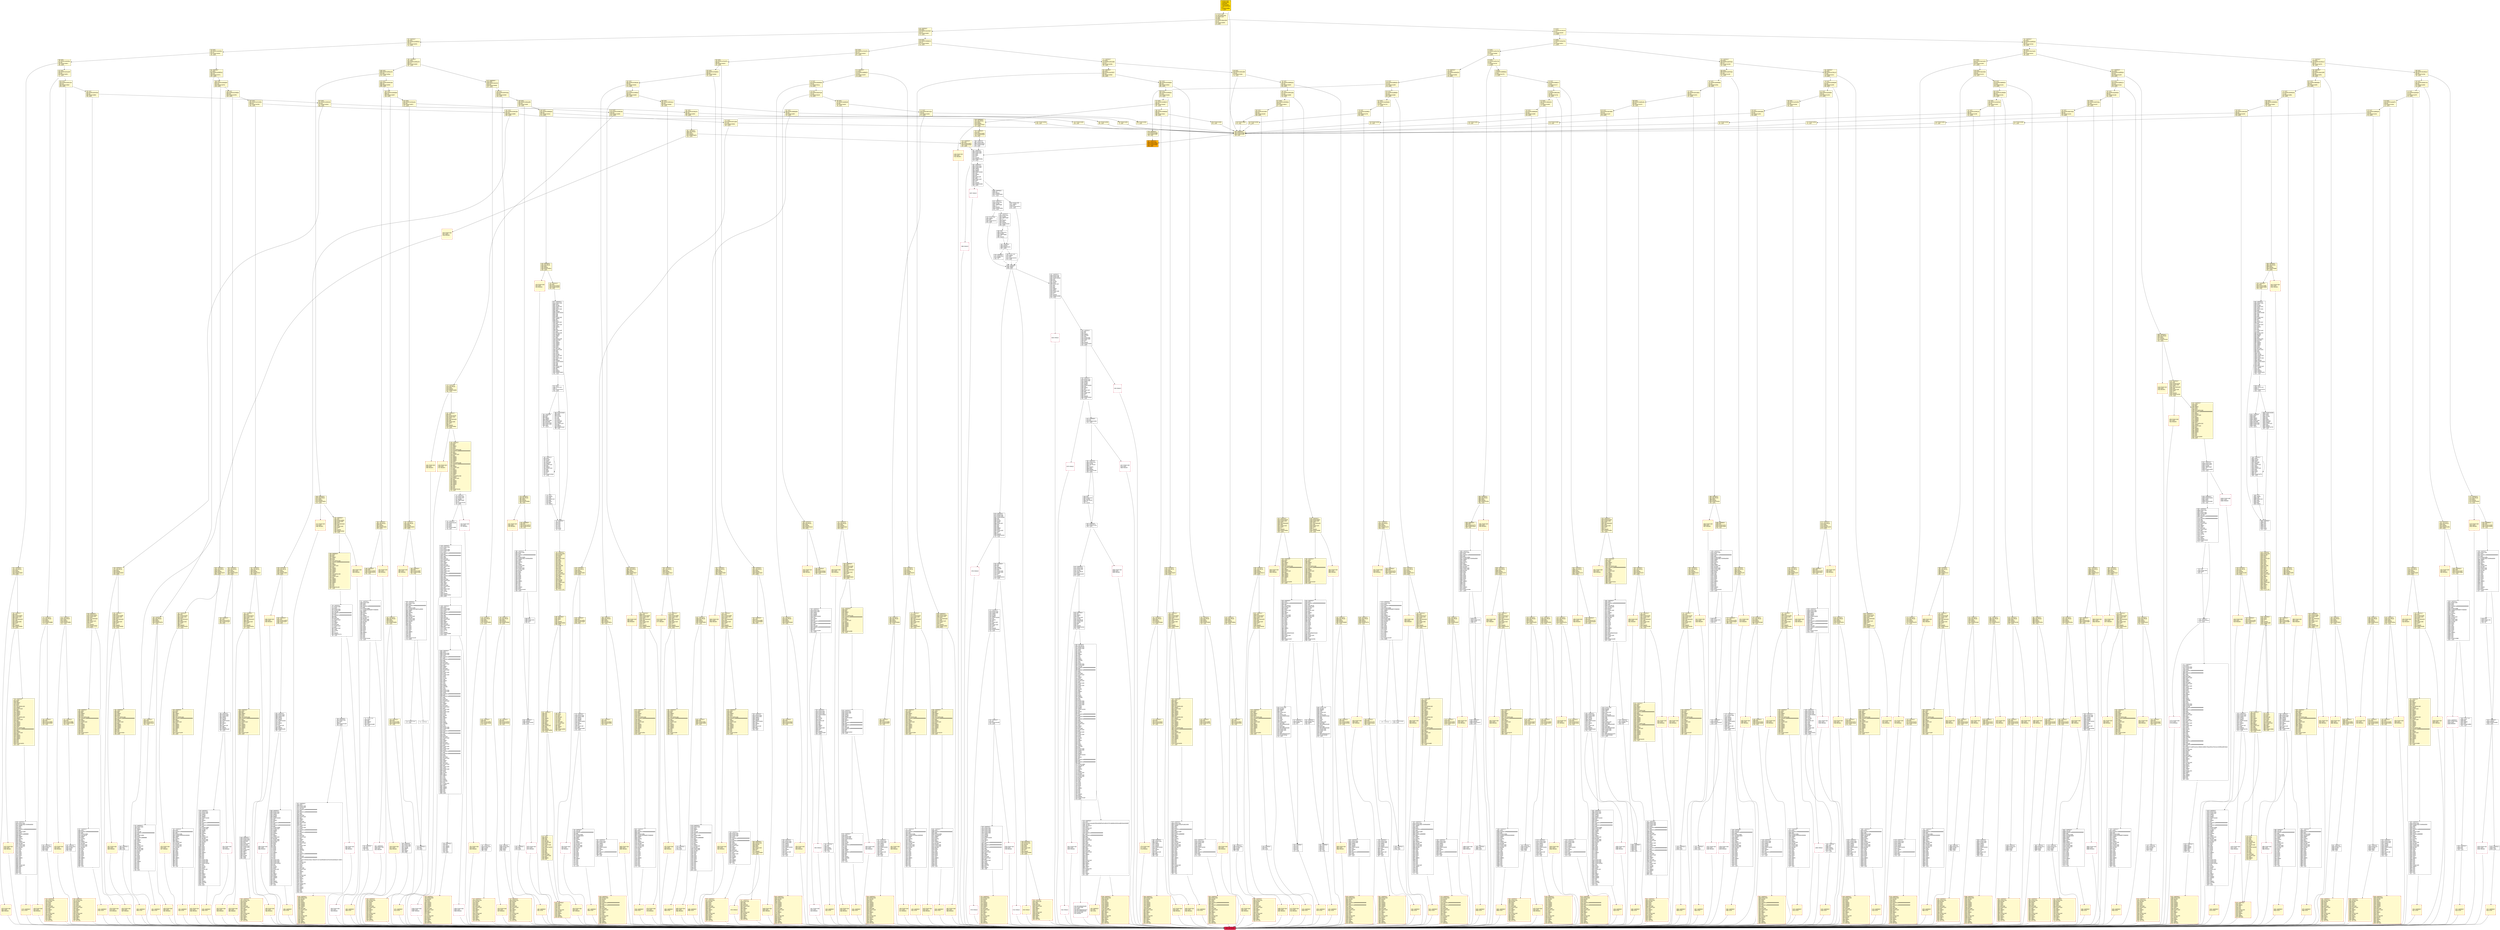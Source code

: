 digraph G {
bgcolor=transparent rankdir=UD;
node [shape=box style=filled color=black fillcolor=white fontname=arial fontcolor=black];
1432 [label="1432: JUMPDEST\l1433: POP\l1434: SWAP3\l1435: POP\l1436: POP\l1437: POP\l1438: PUSH1 0x40\l1440: MLOAD\l1441: DUP1\l1442: SWAP2\l1443: SUB\l1444: SWAP1\l1445: RETURN\l" fillcolor=lemonchiffon shape=Msquare color=crimson ];
11625 [label="11625: JUMPDEST\l11626: PUSH1 0x00\l11628: PUSH8 0x8ac7230489e80000\l11637: SWAP1\l11638: POP\l11639: DUP2\l11640: PUSH20 0xffffffffffffffffffffffffffffffffffffffff\l11661: AND\l11662: PUSH2 0x08fc\l11665: DUP3\l11666: PUSH8 0xffffffffffffffff\l11675: AND\l11676: SWAP1\l11677: DUP2\l11678: ISZERO\l11679: MUL\l11680: SWAP1\l11681: PUSH1 0x40\l11683: MLOAD\l11684: PUSH1 0x00\l11686: PUSH1 0x40\l11688: MLOAD\l11689: DUP1\l11690: DUP4\l11691: SUB\l11692: DUP2\l11693: DUP6\l11694: DUP9\l11695: DUP9\l11696: CALL\l11697: SWAP4\l11698: POP\l11699: POP\l11700: POP\l11701: POP\l11702: POP\l11703: PUSH1 0x00\l11705: SWAP1\l11706: POP\l11707: POP\l11708: POP\l11709: POP\l11710: POP\l11711: JUMP\l" ];
7160 [label="7160: JUMPDEST\l7161: CALLER\l7162: PUSH20 0xffffffffffffffffffffffffffffffffffffffff\l7183: AND\l7184: PUSH2 0x08fc\l7187: SELFBALANCE\l7188: SWAP1\l7189: DUP2\l7190: ISZERO\l7191: MUL\l7192: SWAP1\l7193: PUSH1 0x40\l7195: MLOAD\l7196: PUSH1 0x00\l7198: PUSH1 0x40\l7200: MLOAD\l7201: DUP1\l7202: DUP4\l7203: SUB\l7204: DUP2\l7205: DUP6\l7206: DUP9\l7207: DUP9\l7208: CALL\l7209: SWAP4\l7210: POP\l7211: POP\l7212: POP\l7213: POP\l7214: POP\l7215: JUMP\l" ];
1955 [label="1955: PUSH1 0x00\l1957: DUP1\l1958: REVERT\l" fillcolor=lemonchiffon shape=Msquare color=crimson ];
10248 [label="10248: JUMPDEST\l10249: PUSH1 0x00\l10251: DUP1\l10252: PUSH20 0xffffffffffffffffffffffffffffffffffffffff\l10273: AND\l10274: PUSH2 0x08fc\l10277: PUSH8 0x8ac7230489e80000\l10286: SWAP1\l10287: DUP2\l10288: ISZERO\l10289: MUL\l10290: SWAP1\l10291: PUSH1 0x40\l10293: MLOAD\l10294: PUSH1 0x00\l10296: PUSH1 0x40\l10298: MLOAD\l10299: DUP1\l10300: DUP4\l10301: SUB\l10302: DUP2\l10303: DUP6\l10304: DUP9\l10305: DUP9\l10306: CALL\l10307: SWAP4\l10308: POP\l10309: POP\l10310: POP\l10311: POP\l10312: ISZERO\l10313: DUP1\l10314: PUSH2 0x2853\l10317: JUMPI\l" ];
8380 [label="8380: INVALID\l" shape=Msquare color=crimson ];
888 [label="888: DUP1\l889: PUSH4 0x45bf84a8\l894: EQ\l895: PUSH2 0x0acf\l898: JUMPI\l" fillcolor=lemonchiffon ];
6209 [label="6209: JUMPDEST\l6210: POP\l6211: PUSH2 0x184a\l6214: PUSH2 0x2f70\l6217: JUMP\l" fillcolor=lemonchiffon ];
6325 [label="6325: INVALID\l" shape=Msquare color=crimson ];
7307 [label="7307: JUMPDEST\l7308: DUP2\l7309: PUSH1 0x0b\l7311: PUSH1 0x00\l7313: CALLER\l7314: PUSH20 0xffffffffffffffffffffffffffffffffffffffff\l7335: AND\l7336: PUSH20 0xffffffffffffffffffffffffffffffffffffffff\l7357: AND\l7358: DUP2\l7359: MSTORE\l7360: PUSH1 0x20\l7362: ADD\l7363: SWAP1\l7364: DUP2\l7365: MSTORE\l7366: PUSH1 0x20\l7368: ADD\l7369: PUSH1 0x00\l7371: SHA3\l7372: PUSH1 0x00\l7374: DUP6\l7375: PUSH20 0xffffffffffffffffffffffffffffffffffffffff\l7396: AND\l7397: PUSH20 0xffffffffffffffffffffffffffffffffffffffff\l7418: AND\l7419: DUP2\l7420: MSTORE\l7421: PUSH1 0x20\l7423: ADD\l7424: SWAP1\l7425: DUP2\l7426: MSTORE\l7427: PUSH1 0x20\l7429: ADD\l7430: PUSH1 0x00\l7432: SHA3\l7433: DUP2\l7434: SWAP1\l7435: SSTORE\l7436: POP\l7437: DUP3\l7438: PUSH20 0xffffffffffffffffffffffffffffffffffffffff\l7459: AND\l7460: CALLER\l7461: PUSH20 0xffffffffffffffffffffffffffffffffffffffff\l7482: AND\l7483: PUSH32 0x8c5be1e5ebec7d5bd14f71427d1e84f3dd0314c0f7b2291e5b200ac8c7c3b925\l7516: DUP5\l7517: PUSH1 0x40\l7519: MLOAD\l7520: DUP1\l7521: DUP3\l7522: DUP2\l7523: MSTORE\l7524: PUSH1 0x20\l7526: ADD\l7527: SWAP2\l7528: POP\l7529: POP\l7530: PUSH1 0x40\l7532: MLOAD\l7533: DUP1\l7534: SWAP2\l7535: SUB\l7536: SWAP1\l7537: LOG3\l7538: PUSH1 0x01\l7540: SWAP1\l7541: POP\l7542: SWAP3\l7543: SWAP2\l7544: POP\l7545: POP\l7546: JUMP\l" ];
970 [label="970: DUP1\l971: PUSH4 0x354fc923\l976: EQ\l977: PUSH2 0x0916\l980: JUMPI\l" fillcolor=lemonchiffon ];
548 [label="548: JUMPDEST\l549: DUP1\l550: PUSH4 0x8ac2c680\l555: EQ\l556: PUSH2 0x0f1e\l559: JUMPI\l" fillcolor=lemonchiffon ];
4012 [label="4012: PUSH1 0x00\l4014: DUP1\l4015: REVERT\l" fillcolor=lemonchiffon shape=Msquare color=crimson ];
4408 [label="4408: JUMPDEST\l4409: CALLVALUE\l4410: DUP1\l4411: ISZERO\l4412: PUSH2 0x1144\l4415: JUMPI\l" fillcolor=lemonchiffon ];
664 [label="664: DUP1\l665: PUSH4 0x70a9ca9c\l670: EQ\l671: PUSH2 0x0e0e\l674: JUMPI\l" fillcolor=lemonchiffon ];
7894 [label="7894: JUMPDEST\l7895: PUSH1 0x00\l7897: PUSH1 0x01\l7899: SWAP1\l7900: SLOAD\l7901: SWAP1\l7902: PUSH2 0x0100\l7905: EXP\l7906: SWAP1\l7907: DIV\l7908: PUSH1 0xff\l7910: AND\l7911: ISZERO\l7912: PUSH2 0x1ef0\l7915: JUMPI\l" ];
6256 [label="6256: JUMPDEST\l6257: POP\l6258: PUSH2 0x1879\l6261: PUSH2 0x2f83\l6264: JUMP\l" fillcolor=lemonchiffon ];
2215 [label="2215: JUMPDEST\l2216: CALLVALUE\l2217: DUP1\l2218: ISZERO\l2219: PUSH2 0x08b3\l2222: JUMPI\l" fillcolor=lemonchiffon ];
41 [label="41: DUP1\l42: PUSH4 0xe0ae24cb\l47: GT\l48: PUSH2 0x00c1\l51: JUMPI\l" fillcolor=lemonchiffon ];
1978 [label="1978: PUSH1 0x00\l1980: DUP1\l1981: REVERT\l" fillcolor=lemonchiffon shape=Msquare color=crimson ];
768 [label="768: PUSH2 0x049e\l771: JUMP\l" fillcolor=lemonchiffon ];
866 [label="866: DUP1\l867: PUSH4 0x434fa4aa\l872: EQ\l873: PUSH2 0x0a3b\l876: JUMPI\l" fillcolor=lemonchiffon ];
11196 [label="11196: PUSH1 0x00\l11198: DUP1\l11199: REVERT\l" shape=Msquare color=crimson ];
593 [label="593: DUP1\l594: PUSH4 0x994c3bfd\l599: EQ\l600: PUSH2 0x1034\l603: JUMPI\l" fillcolor=lemonchiffon ];
1619 [label="1619: JUMPDEST\l1620: POP\l1621: PUSH2 0x065c\l1624: PUSH2 0x1dd4\l1627: JUMP\l" fillcolor=lemonchiffon ];
5847 [label="5847: JUMPDEST\l5848: DUP2\l5849: ADD\l5850: SWAP1\l5851: DUP1\l5852: DUP1\l5853: CALLDATALOAD\l5854: SWAP1\l5855: PUSH1 0x20\l5857: ADD\l5858: SWAP1\l5859: SWAP3\l5860: SWAP2\l5861: SWAP1\l5862: DUP1\l5863: CALLDATALOAD\l5864: SWAP1\l5865: PUSH1 0x20\l5867: ADD\l5868: SWAP1\l5869: SWAP3\l5870: SWAP2\l5871: SWAP1\l5872: DUP1\l5873: CALLDATALOAD\l5874: PUSH20 0xffffffffffffffffffffffffffffffffffffffff\l5895: AND\l5896: SWAP1\l5897: PUSH1 0x20\l5899: ADD\l5900: SWAP1\l5901: SWAP3\l5902: SWAP2\l5903: SWAP1\l5904: POP\l5905: POP\l5906: POP\l5907: PUSH2 0x2d69\l5910: JUMP\l" fillcolor=lemonchiffon ];
11712 [label="11712: JUMPDEST\l11713: PUSH1 0x00\l11715: DUP1\l11716: PUSH20 0xffffffffffffffffffffffffffffffffffffffff\l11737: AND\l11738: PUSH2 0x08fc\l11741: PUSH9 0x0246ddf97976680000\l11751: SWAP1\l11752: DUP2\l11753: ISZERO\l11754: MUL\l11755: SWAP1\l11756: PUSH1 0x40\l11758: MLOAD\l11759: PUSH1 0x00\l11761: PUSH1 0x40\l11763: MLOAD\l11764: DUP1\l11765: DUP4\l11766: SUB\l11767: DUP2\l11768: DUP6\l11769: DUP9\l11770: DUP9\l11771: CALL\l11772: SWAP4\l11773: POP\l11774: POP\l11775: POP\l11776: POP\l11777: PUSH2 0x2e09\l11780: JUMPI\l" ];
12687 [label="12687: JUMPDEST\l12688: PUSH1 0x00\l12690: DUP2\l12691: PUSH1 0x0a\l12693: PUSH1 0x00\l12695: CALLER\l12696: PUSH20 0xffffffffffffffffffffffffffffffffffffffff\l12717: AND\l12718: PUSH20 0xffffffffffffffffffffffffffffffffffffffff\l12739: AND\l12740: DUP2\l12741: MSTORE\l12742: PUSH1 0x20\l12744: ADD\l12745: SWAP1\l12746: DUP2\l12747: MSTORE\l12748: PUSH1 0x20\l12750: ADD\l12751: PUSH1 0x00\l12753: SHA3\l12754: SLOAD\l12755: LT\l12756: ISZERO\l12757: DUP1\l12758: ISZERO\l12759: PUSH2 0x31e0\l12762: JUMPI\l" ];
3532 [label="3532: JUMPDEST\l3533: DUP2\l3534: ADD\l3535: SWAP1\l3536: DUP1\l3537: DUP1\l3538: CALLDATALOAD\l3539: PUSH20 0xffffffffffffffffffffffffffffffffffffffff\l3560: AND\l3561: SWAP1\l3562: PUSH1 0x20\l3564: ADD\l3565: SWAP1\l3566: SWAP3\l3567: SWAP2\l3568: SWAP1\l3569: POP\l3570: POP\l3571: POP\l3572: PUSH2 0x254d\l3575: JUMP\l" fillcolor=lemonchiffon ];
118 [label="118: DUP1\l119: PUSH4 0xfb86a404\l124: EQ\l125: PUSH2 0x1864\l128: JUMPI\l" fillcolor=lemonchiffon ];
3173 [label="3173: JUMPDEST\l3174: POP\l3175: PUSH2 0x0ca8\l3178: PUSH1 0x04\l3180: DUP1\l3181: CALLDATASIZE\l3182: SUB\l3183: PUSH1 0x20\l3185: DUP2\l3186: LT\l3187: ISZERO\l3188: PUSH2 0x0c7c\l3191: JUMPI\l" fillcolor=lemonchiffon ];
4893 [label="4893: JUMPDEST\l4894: POP\l4895: PUSH2 0x1326\l4898: PUSH2 0x2a50\l4901: JUMP\l" fillcolor=lemonchiffon ];
10125 [label="10125: PUSH1 0x00\l10127: DUP1\l10128: REVERT\l" shape=Msquare color=crimson ];
1932 [label="1932: PUSH1 0x00\l1934: DUP1\l1935: REVERT\l" fillcolor=lemonchiffon shape=Msquare color=crimson ];
9353 [label="9353: JUMPDEST\l9354: PUSH1 0x0c\l9356: PUSH1 0x00\l9358: SWAP1\l9359: SLOAD\l9360: SWAP1\l9361: PUSH2 0x0100\l9364: EXP\l9365: SWAP1\l9366: DIV\l9367: PUSH20 0xffffffffffffffffffffffffffffffffffffffff\l9388: AND\l9389: PUSH20 0xffffffffffffffffffffffffffffffffffffffff\l9410: AND\l9411: CALLER\l9412: PUSH20 0xffffffffffffffffffffffffffffffffffffffff\l9433: AND\l9434: EQ\l9435: PUSH2 0x24e3\l9438: JUMPI\l" ];
6394 [label="6394: POP\l6395: PUSH1 0x14\l6397: SLOAD\l6398: CALLVALUE\l6399: GT\l6400: ISZERO\l" ];
1467 [label="1467: JUMPDEST\l1468: STOP\l" fillcolor=lemonchiffon shape=Msquare color=crimson ];
4229 [label="4229: JUMPDEST\l4230: POP\l4231: PUSH2 0x10dc\l4234: PUSH1 0x04\l4236: DUP1\l4237: CALLDATASIZE\l4238: SUB\l4239: PUSH1 0x60\l4241: DUP2\l4242: LT\l4243: ISZERO\l4244: PUSH2 0x109c\l4247: JUMPI\l" fillcolor=lemonchiffon ];
5230 [label="5230: JUMPDEST\l5231: DUP2\l5232: ADD\l5233: SWAP1\l5234: DUP1\l5235: DUP1\l5236: CALLDATALOAD\l5237: PUSH20 0xffffffffffffffffffffffffffffffffffffffff\l5258: AND\l5259: SWAP1\l5260: PUSH1 0x20\l5262: ADD\l5263: SWAP1\l5264: SWAP3\l5265: SWAP2\l5266: SWAP1\l5267: POP\l5268: POP\l5269: POP\l5270: PUSH2 0x2b41\l5273: JUMP\l" fillcolor=lemonchiffon ];
2962 [label="2962: PUSH1 0x00\l2964: DUP1\l2965: REVERT\l" fillcolor=lemonchiffon shape=Msquare color=crimson ];
298 [label="298: DUP1\l299: PUSH4 0xcf43199b\l304: EQ\l305: PUSH2 0x144b\l308: JUMPI\l" fillcolor=lemonchiffon ];
3989 [label="3989: PUSH1 0x00\l3991: DUP1\l3992: REVERT\l" fillcolor=lemonchiffon shape=Msquare color=crimson ];
4160 [label="4160: JUMPDEST\l4161: POP\l4162: PUSH2 0x1049\l4165: PUSH2 0x2777\l4168: JUMP\l" fillcolor=lemonchiffon ];
6037 [label="6037: PUSH1 0x00\l6039: DUP1\l6040: REVERT\l" fillcolor=lemonchiffon shape=Msquare color=crimson ];
8085 [label="8085: PUSH1 0x00\l8087: DUP1\l8088: REVERT\l" shape=Msquare color=crimson ];
8723 [label="8723: JUMPDEST\l8724: PUSH1 0x16\l8726: PUSH1 0x00\l8728: SWAP1\l8729: SLOAD\l8730: SWAP1\l8731: PUSH2 0x0100\l8734: EXP\l8735: SWAP1\l8736: DIV\l8737: PUSH1 0xff\l8739: AND\l8740: PUSH1 0x03\l8742: DUP2\l8743: GT\l8744: ISZERO\l8745: PUSH2 0x222e\l8748: JUMPI\l" ];
11200 [label="11200: JUMPDEST\l11201: CALLER\l11202: PUSH20 0xffffffffffffffffffffffffffffffffffffffff\l11223: AND\l11224: PUSH2 0x08fc\l11227: SELFBALANCE\l11228: SWAP1\l11229: DUP2\l11230: ISZERO\l11231: MUL\l11232: SWAP1\l11233: PUSH1 0x40\l11235: MLOAD\l11236: PUSH1 0x00\l11238: PUSH1 0x40\l11240: MLOAD\l11241: DUP1\l11242: DUP4\l11243: SUB\l11244: DUP2\l11245: DUP6\l11246: DUP9\l11247: DUP9\l11248: CALL\l11249: SWAP4\l11250: POP\l11251: POP\l11252: POP\l11253: POP\l11254: POP\l11255: JUMP\l" ];
1794 [label="1794: JUMPDEST\l1795: PUSH1 0x40\l1797: MLOAD\l1798: DUP1\l1799: DUP3\l1800: ISZERO\l1801: ISZERO\l1802: ISZERO\l1803: ISZERO\l1804: DUP2\l1805: MSTORE\l1806: PUSH1 0x20\l1808: ADD\l1809: SWAP2\l1810: POP\l1811: POP\l1812: PUSH1 0x40\l1814: MLOAD\l1815: DUP1\l1816: SWAP2\l1817: SUB\l1818: SWAP1\l1819: RETURN\l" fillcolor=lemonchiffon shape=Msquare color=crimson ];
9345 [label="9345: INVALID\l" shape=Msquare color=crimson ];
5022 [label="5022: PUSH1 0x00\l5024: DUP1\l5025: REVERT\l" fillcolor=lemonchiffon shape=Msquare color=crimson ];
0 [label="0: PUSH1 0x80\l2: PUSH1 0x40\l4: MSTORE\l5: PUSH1 0x04\l7: CALLDATASIZE\l8: LT\l9: PUSH2 0x049e\l12: JUMPI\l" fillcolor=lemonchiffon shape=Msquare fillcolor=gold ];
2407 [label="2407: JUMPDEST\l2408: CALLVALUE\l2409: DUP1\l2410: ISZERO\l2411: PUSH2 0x0973\l2414: JUMPI\l" fillcolor=lemonchiffon ];
4988 [label="4988: JUMPDEST\l4989: PUSH1 0x40\l4991: MLOAD\l4992: DUP1\l4993: DUP3\l4994: ISZERO\l4995: ISZERO\l4996: ISZERO\l4997: ISZERO\l4998: DUP2\l4999: MSTORE\l5000: PUSH1 0x20\l5002: ADD\l5003: SWAP2\l5004: POP\l5005: POP\l5006: PUSH1 0x40\l5008: MLOAD\l5009: DUP1\l5010: SWAP2\l5011: SUB\l5012: SWAP1\l5013: RETURN\l" fillcolor=lemonchiffon shape=Msquare color=crimson ];
8434 [label="8434: PUSH1 0x00\l8436: SWAP1\l8437: POP\l8438: PUSH2 0x2121\l8441: JUMP\l" ];
63 [label="63: DUP1\l64: PUSH4 0xef5c27b6\l69: EQ\l70: PUSH2 0x175f\l73: JUMPI\l" fillcolor=lemonchiffon ];
6744 [label="6744: RETURNDATASIZE\l6745: PUSH1 0x00\l6747: DUP1\l6748: RETURNDATACOPY\l6749: RETURNDATASIZE\l6750: PUSH1 0x00\l6752: REVERT\l" shape=Msquare color=crimson ];
358 [label="358: DUP1\l359: PUSH4 0xbe11fe6b\l364: EQ\l365: PUSH2 0x12c0\l368: JUMPI\l" fillcolor=lemonchiffon ];
5703 [label="5703: JUMPDEST\l5704: POP\l5705: PUSH2 0x1650\l5708: PUSH2 0x2d43\l5711: JUMP\l" fillcolor=lemonchiffon ];
6118 [label="6118: PUSH1 0x00\l6120: DUP1\l6121: REVERT\l" fillcolor=lemonchiffon shape=Msquare color=crimson ];
3576 [label="3576: JUMPDEST\l3577: PUSH1 0x40\l3579: MLOAD\l3580: DUP1\l3581: DUP3\l3582: DUP2\l3583: MSTORE\l3584: PUSH1 0x20\l3586: ADD\l3587: SWAP2\l3588: POP\l3589: POP\l3590: PUSH1 0x40\l3592: MLOAD\l3593: DUP1\l3594: SWAP2\l3595: SUB\l3596: SWAP1\l3597: RETURN\l" fillcolor=lemonchiffon shape=Msquare color=crimson ];
4967 [label="4967: JUMPDEST\l4968: CALLVALUE\l4969: DUP1\l4970: ISZERO\l4971: PUSH2 0x1373\l4974: JUMPI\l" fillcolor=lemonchiffon ];
5601 [label="5601: JUMPDEST\l5602: PUSH1 0x40\l5604: MLOAD\l5605: DUP1\l5606: DUP3\l5607: DUP2\l5608: MSTORE\l5609: PUSH1 0x20\l5611: ADD\l5612: SWAP2\l5613: POP\l5614: POP\l5615: PUSH1 0x40\l5617: MLOAD\l5618: DUP1\l5619: SWAP2\l5620: SUB\l5621: SWAP1\l5622: RETURN\l" fillcolor=lemonchiffon shape=Msquare color=crimson ];
7098 [label="7098: JUMPDEST\l7099: DUP2\l7100: SLOAD\l7101: DUP2\l7102: MSTORE\l7103: SWAP1\l7104: PUSH1 0x01\l7106: ADD\l7107: SWAP1\l7108: PUSH1 0x20\l7110: ADD\l7111: DUP1\l7112: DUP4\l7113: GT\l7114: PUSH2 0x1bba\l7117: JUMPI\l" ];
4016 [label="4016: JUMPDEST\l4017: POP\l4018: PUSH2 0x0fb9\l4021: PUSH2 0x26d9\l4024: JUMP\l" fillcolor=lemonchiffon ];
7156 [label="7156: PUSH1 0x00\l7158: DUP1\l7159: REVERT\l" shape=Msquare color=crimson ];
839 [label="839: PUSH2 0x049e\l842: JUMP\l" fillcolor=lemonchiffon ];
1481 [label="1481: JUMPDEST\l1482: POP\l1483: PUSH2 0x0616\l1486: PUSH1 0x04\l1488: DUP1\l1489: CALLDATASIZE\l1490: SUB\l1491: PUSH1 0x40\l1493: DUP2\l1494: LT\l1495: ISZERO\l1496: PUSH2 0x05e0\l1499: JUMPI\l" fillcolor=lemonchiffon ];
6370 [label="6370: INVALID\l" shape=Msquare color=crimson ];
3347 [label="3347: JUMPDEST\l3348: DUP2\l3349: ADD\l3350: SWAP1\l3351: DUP1\l3352: DUP1\l3353: CALLDATALOAD\l3354: PUSH20 0xffffffffffffffffffffffffffffffffffffffff\l3375: AND\l3376: SWAP1\l3377: PUSH1 0x20\l3379: ADD\l3380: SWAP1\l3381: SWAP3\l3382: SWAP2\l3383: SWAP1\l3384: POP\l3385: POP\l3386: POP\l3387: PUSH2 0x2489\l3390: JUMP\l" fillcolor=lemonchiffon ];
10052 [label="10052: JUMPDEST\l10053: DUP3\l10054: ADD\l10055: SWAP2\l10056: SWAP1\l10057: PUSH1 0x00\l10059: MSTORE\l10060: PUSH1 0x20\l10062: PUSH1 0x00\l10064: SHA3\l10065: SWAP1\l" ];
6099 [label="6099: JUMPDEST\l6100: POP\l6101: PUSH2 0x17dc\l6104: PUSH2 0x2eb9\l6107: JUMP\l" fillcolor=lemonchiffon ];
10563 [label="10563: JUMPDEST\l10564: POP\l10565: SWAP3\l10566: SWAP2\l10567: POP\l10568: POP\l10569: JUMP\l" ];
156 [label="156: DUP1\l157: PUSH4 0xea86b5b7\l162: EQ\l163: PUSH2 0x16b4\l166: JUMPI\l" fillcolor=lemonchiffon ];
10729 [label="10729: JUMPDEST\l10730: PUSH1 0x16\l10732: PUSH1 0x02\l10734: SWAP1\l10735: SLOAD\l10736: SWAP1\l10737: PUSH2 0x0100\l10740: EXP\l10741: SWAP1\l10742: DIV\l10743: PUSH20 0xffffffffffffffffffffffffffffffffffffffff\l10764: AND\l10765: DUP2\l10766: JUMP\l" ];
8407 [label="8407: INVALID\l" shape=Msquare color=crimson ];
5172 [label="5172: JUMPDEST\l5173: CALLVALUE\l5174: DUP1\l5175: ISZERO\l5176: PUSH2 0x1440\l5179: JUMPI\l" fillcolor=lemonchiffon ];
2280 [label="2280: JUMPDEST\l2281: DUP2\l2282: ADD\l2283: SWAP1\l2284: DUP1\l2285: DUP1\l2286: CALLDATALOAD\l2287: PUSH20 0xffffffffffffffffffffffffffffffffffffffff\l2308: AND\l2309: SWAP1\l2310: PUSH1 0x20\l2312: ADD\l2313: SWAP1\l2314: SWAP3\l2315: SWAP2\l2316: SWAP1\l2317: POP\l2318: POP\l2319: POP\l2320: PUSH2 0x2073\l2323: JUMP\l" fillcolor=lemonchiffon ];
2878 [label="2878: JUMPDEST\l2879: PUSH1 0x40\l2881: MLOAD\l2882: DUP1\l2883: DUP3\l2884: PUSH20 0xffffffffffffffffffffffffffffffffffffffff\l2905: AND\l2906: PUSH20 0xffffffffffffffffffffffffffffffffffffffff\l2927: AND\l2928: DUP2\l2929: MSTORE\l2930: PUSH1 0x20\l2932: ADD\l2933: SWAP2\l2934: POP\l2935: POP\l2936: PUSH1 0x40\l2938: MLOAD\l2939: DUP1\l2940: SWAP2\l2941: SUB\l2942: SWAP1\l2943: RETURN\l" fillcolor=lemonchiffon shape=Msquare color=crimson ];
11883 [label="11883: JUMPDEST\l11884: ISZERO\l11885: PUSH2 0x2e75\l11888: JUMPI\l" ];
6095 [label="6095: PUSH1 0x00\l6097: DUP1\l6098: REVERT\l" fillcolor=lemonchiffon shape=Msquare color=crimson ];
8989 [label="8989: PUSH1 0x40\l8991: MLOAD\l8992: SWAP2\l8993: POP\l8994: PUSH1 0x1f\l8996: NOT\l8997: PUSH1 0x3f\l8999: RETURNDATASIZE\l9000: ADD\l9001: AND\l9002: DUP3\l9003: ADD\l9004: PUSH1 0x40\l9006: MSTORE\l9007: RETURNDATASIZE\l9008: DUP3\l9009: MSTORE\l9010: RETURNDATASIZE\l9011: PUSH1 0x00\l9013: PUSH1 0x20\l9015: DUP5\l9016: ADD\l9017: RETURNDATACOPY\l9018: PUSH2 0x2343\l9021: JUMP\l" ];
1030 [label="1030: DUP1\l1031: PUSH4 0x27e235e3\l1036: EQ\l1037: PUSH2 0x079b\l1040: JUMPI\l" fillcolor=lemonchiffon ];
5075 [label="5075: PUSH1 0x00\l5077: DUP1\l5078: REVERT\l" fillcolor=lemonchiffon shape=Msquare color=crimson ];
4544 [label="4544: JUMPDEST\l4545: PUSH1 0x40\l4547: MLOAD\l4548: DUP1\l4549: DUP3\l4550: DUP2\l4551: MSTORE\l4552: PUSH1 0x20\l4554: ADD\l4555: SWAP2\l4556: POP\l4557: POP\l4558: PUSH1 0x40\l4560: MLOAD\l4561: DUP1\l4562: SWAP2\l4563: SUB\l4564: SWAP1\l4565: RETURN\l" fillcolor=lemonchiffon shape=Msquare color=crimson ];
11581 [label="11581: JUMPDEST\l11582: POP\l11583: POP\l11584: POP\l11585: POP\l11586: JUMP\l" ];
1407 [label="1407: DUP1\l1408: DUP3\l1409: SUB\l1410: DUP1\l1411: MLOAD\l1412: PUSH1 0x01\l1414: DUP4\l1415: PUSH1 0x20\l1417: SUB\l1418: PUSH2 0x0100\l1421: EXP\l1422: SUB\l1423: NOT\l1424: AND\l1425: DUP2\l1426: MSTORE\l1427: PUSH1 0x20\l1429: ADD\l1430: SWAP2\l1431: POP\l" fillcolor=lemonchiffon ];
2530 [label="2530: JUMPDEST\l2531: STOP\l" fillcolor=lemonchiffon shape=Msquare color=crimson ];
3030 [label="3030: PUSH1 0x00\l3032: DUP1\l3033: REVERT\l" fillcolor=lemonchiffon shape=Msquare color=crimson ];
6343 [label="6343: INVALID\l" shape=Msquare color=crimson ];
5957 [label="5957: JUMPDEST\l5958: PUSH1 0x40\l5960: MLOAD\l5961: DUP1\l5962: DUP3\l5963: ISZERO\l5964: ISZERO\l5965: ISZERO\l5966: ISZERO\l5967: DUP2\l5968: MSTORE\l5969: PUSH1 0x20\l5971: ADD\l5972: SWAP2\l5973: POP\l5974: POP\l5975: PUSH1 0x40\l5977: MLOAD\l5978: DUP1\l5979: SWAP2\l5980: SUB\l5981: SWAP1\l5982: RETURN\l" fillcolor=lemonchiffon shape=Msquare color=crimson ];
8484 [label="8484: JUMPDEST\l8485: DUP1\l8486: PUSH20 0xffffffffffffffffffffffffffffffffffffffff\l8507: AND\l8508: PUSH2 0x08fc\l8511: CALLVALUE\l8512: SWAP1\l8513: DUP2\l8514: ISZERO\l8515: MUL\l8516: SWAP1\l8517: PUSH1 0x40\l8519: MLOAD\l8520: PUSH1 0x00\l8522: PUSH1 0x40\l8524: MLOAD\l8525: DUP1\l8526: DUP4\l8527: SUB\l8528: DUP2\l8529: DUP6\l8530: DUP9\l8531: DUP9\l8532: CALL\l8533: SWAP4\l8534: POP\l8535: POP\l8536: POP\l8537: POP\l8538: POP\l8539: POP\l8540: JUMP\l" ];
11878 [label="11878: POP\l11879: PUSH1 0x01\l11881: DUP1\l11882: EQ\l" ];
9801 [label="9801: JUMPDEST\l9802: PUSH1 0x15\l9804: SLOAD\l9805: DUP2\l9806: JUMP\l" ];
1300 [label="1300: JUMPDEST\l1301: STOP\l" fillcolor=lemonchiffon shape=Msquare color=crimson ];
2324 [label="2324: JUMPDEST\l2325: STOP\l" fillcolor=lemonchiffon shape=Msquare color=crimson ];
5921 [label="5921: PUSH1 0x00\l5923: DUP1\l5924: REVERT\l" fillcolor=lemonchiffon shape=Msquare color=crimson ];
5490 [label="5490: JUMPDEST\l5491: CALLVALUE\l5492: DUP1\l5493: ISZERO\l5494: PUSH2 0x157e\l5497: JUMPI\l" fillcolor=lemonchiffon ];
10103 [label="10103: JUMPDEST\l10104: PUSH1 0x16\l10106: PUSH1 0x01\l10108: SWAP1\l10109: SLOAD\l10110: SWAP1\l10111: PUSH2 0x0100\l10114: EXP\l10115: SWAP1\l10116: DIV\l10117: PUSH1 0xff\l10119: AND\l10120: ISZERO\l10121: PUSH2 0x2791\l10124: JUMPI\l" ];
3289 [label="3289: JUMPDEST\l3290: CALLVALUE\l3291: DUP1\l3292: ISZERO\l3293: PUSH2 0x0ce5\l3296: JUMPI\l" fillcolor=lemonchiffon ];
772 [label="772: JUMPDEST\l773: DUP1\l774: PUSH4 0x491c5680\l779: GT\l780: PUSH2 0x034b\l783: JUMPI\l" fillcolor=lemonchiffon ];
1828 [label="1828: PUSH1 0x00\l1830: DUP1\l1831: REVERT\l" fillcolor=lemonchiffon shape=Msquare color=crimson ];
4835 [label="4835: JUMPDEST\l4836: DUP2\l4837: ADD\l4838: SWAP1\l4839: DUP1\l4840: DUP1\l4841: CALLDATALOAD\l4842: PUSH20 0xffffffffffffffffffffffffffffffffffffffff\l4863: AND\l4864: SWAP1\l4865: PUSH1 0x20\l4867: ADD\l4868: SWAP1\l4869: SWAP3\l4870: SWAP2\l4871: SWAP1\l4872: POP\l4873: POP\l4874: POP\l4875: PUSH2 0x2a0f\l4878: JUMP\l" fillcolor=lemonchiffon ];
11789 [label="11789: JUMPDEST\l11790: PUSH1 0x1a\l11792: PUSH1 0x00\l11794: SWAP1\l11795: SLOAD\l11796: SWAP1\l11797: PUSH2 0x0100\l11800: EXP\l11801: SWAP1\l11802: DIV\l11803: PUSH1 0xff\l11805: AND\l11806: DUP2\l11807: JUMP\l" ];
3878 [label="3878: PUSH1 0x00\l3880: DUP1\l3881: REVERT\l" fillcolor=lemonchiffon shape=Msquare color=crimson ];
724 [label="724: DUP1\l725: PUSH4 0x5eb944da\l730: EQ\l731: PUSH2 0x0caa\l734: JUMPI\l" fillcolor=lemonchiffon ];
1302 [label="1302: JUMPDEST\l1303: CALLVALUE\l1304: DUP1\l1305: ISZERO\l1306: PUSH2 0x0522\l1309: JUMPI\l" fillcolor=lemonchiffon ];
5407 [label="5407: JUMPDEST\l5408: STOP\l" fillcolor=lemonchiffon shape=Msquare color=crimson ];
1068 [label="1068: DUP1\l1069: PUSH4 0x095ea7b3\l1074: EQ\l1075: PUSH2 0x05bd\l1078: JUMPI\l" fillcolor=lemonchiffon ];
582 [label="582: DUP1\l583: PUSH4 0x95d89b41\l588: EQ\l589: PUSH2 0x0fa4\l592: JUMPI\l" fillcolor=lemonchiffon ];
2865 [label="2865: PUSH1 0x00\l2867: DUP1\l2868: REVERT\l" fillcolor=lemonchiffon shape=Msquare color=crimson ];
4386 [label="4386: JUMPDEST\l4387: PUSH1 0x40\l4389: MLOAD\l4390: DUP1\l4391: DUP3\l4392: DUP2\l4393: MSTORE\l4394: PUSH1 0x20\l4396: ADD\l4397: SWAP2\l4398: POP\l4399: POP\l4400: PUSH1 0x40\l4402: MLOAD\l4403: DUP1\l4404: SWAP2\l4405: SUB\l4406: SWAP1\l4407: RETURN\l" fillcolor=lemonchiffon shape=Msquare color=crimson ];
324 [label="324: JUMPDEST\l325: DUP1\l326: PUSH4 0xa9059cbb\l331: GT\l332: PUSH2 0x01dd\l335: JUMPI\l" fillcolor=lemonchiffon ];
6297 [label="6297: JUMPDEST\l6298: PUSH1 0x16\l6300: PUSH1 0x00\l6302: PUSH2 0x0100\l6305: EXP\l6306: DUP2\l6307: SLOAD\l6308: DUP2\l6309: PUSH1 0xff\l6311: MUL\l6312: NOT\l6313: AND\l6314: SWAP1\l6315: DUP4\l6316: PUSH1 0x03\l6318: DUP2\l6319: GT\l6320: ISZERO\l6321: PUSH2 0x18b6\l6324: JUMPI\l" ];
9530 [label="9530: JUMPDEST\l9531: PUSH1 0x16\l9533: PUSH1 0x00\l9535: SWAP1\l9536: SLOAD\l9537: SWAP1\l9538: PUSH2 0x0100\l9541: EXP\l9542: SWAP1\l9543: DIV\l9544: PUSH1 0xff\l9546: AND\l9547: DUP2\l9548: JUMP\l" ];
5944 [label="5944: PUSH1 0x00\l5946: DUP1\l5947: REVERT\l" fillcolor=lemonchiffon shape=Msquare color=crimson ];
1851 [label="1851: PUSH1 0x00\l1853: DUP1\l1854: REVERT\l" fillcolor=lemonchiffon shape=Msquare color=crimson ];
6970 [label="6970: PUSH1 0x00\l6972: DUP1\l6973: REVERT\l" shape=Msquare color=crimson ];
10066 [label="10066: JUMPDEST\l10067: DUP2\l10068: SLOAD\l10069: DUP2\l10070: MSTORE\l10071: SWAP1\l10072: PUSH1 0x01\l10074: ADD\l10075: SWAP1\l10076: PUSH1 0x20\l10078: ADD\l10079: DUP1\l10080: DUP4\l10081: GT\l10082: PUSH2 0x2752\l10085: JUMPI\l" ];
5384 [label="5384: JUMPDEST\l5385: STOP\l" fillcolor=lemonchiffon shape=Msquare color=crimson ];
899 [label="899: PUSH2 0x049e\l902: JUMP\l" fillcolor=lemonchiffon ];
6131 [label="6131: JUMPDEST\l6132: PUSH1 0x40\l6134: MLOAD\l6135: DUP1\l6136: DUP3\l6137: PUSH20 0xffffffffffffffffffffffffffffffffffffffff\l6158: AND\l6159: PUSH20 0xffffffffffffffffffffffffffffffffffffffff\l6180: AND\l6181: DUP2\l6182: MSTORE\l6183: PUSH1 0x20\l6185: ADD\l6186: SWAP2\l6187: POP\l6188: POP\l6189: PUSH1 0x40\l6191: MLOAD\l6192: DUP1\l6193: SWAP2\l6194: SUB\l6195: SWAP1\l6196: RETURN\l" fillcolor=lemonchiffon shape=Msquare color=crimson ];
2732 [label="2732: JUMPDEST\l2733: POP\l2734: PUSH2 0x0ab5\l2737: PUSH2 0x21da\l2740: JUMP\l" fillcolor=lemonchiffon ];
10863 [label="10863: JUMPDEST\l10864: PUSH1 0x10\l10866: SLOAD\l10867: DUP2\l10868: JUMP\l" ];
4566 [label="4566: JUMPDEST\l4567: CALLVALUE\l4568: DUP1\l4569: ISZERO\l4570: PUSH2 0x11e2\l4573: JUMPI\l" fillcolor=lemonchiffon ];
3720 [label="3720: JUMPDEST\l3721: DUP2\l3722: ADD\l3723: SWAP1\l3724: DUP1\l3725: DUP1\l3726: CALLDATALOAD\l3727: PUSH20 0xffffffffffffffffffffffffffffffffffffffff\l3748: AND\l3749: SWAP1\l3750: PUSH1 0x20\l3752: ADD\l3753: SWAP1\l3754: SWAP3\l3755: SWAP2\l3756: SWAP1\l3757: POP\l3758: POP\l3759: POP\l3760: PUSH2 0x25bc\l3763: JUMP\l" fillcolor=lemonchiffon ];
347 [label="347: DUP1\l348: PUSH4 0xbc41ab32\l353: EQ\l354: PUSH2 0x1269\l357: JUMPI\l" fillcolor=lemonchiffon ];
2822 [label="2822: PUSH1 0x00\l2824: DUP1\l2825: REVERT\l" fillcolor=lemonchiffon shape=Msquare color=crimson ];
8455 [label="8455: POP\l8456: PUSH1 0x12\l8458: SLOAD\l8459: TIMESTAMP\l8460: GT\l8461: ISZERO\l" ];
3391 [label="3391: JUMPDEST\l3392: STOP\l" fillcolor=lemonchiffon shape=Msquare color=crimson ];
1314 [label="1314: JUMPDEST\l1315: POP\l1316: PUSH2 0x052b\l1319: PUSH2 0x1b41\l1322: JUMP\l" fillcolor=lemonchiffon ];
2083 [label="2083: JUMPDEST\l2084: POP\l2085: PUSH2 0x087a\l2088: PUSH1 0x04\l2090: DUP1\l2091: CALLDATASIZE\l2092: SUB\l2093: PUSH1 0x60\l2095: DUP2\l2096: LT\l2097: ISZERO\l2098: PUSH2 0x083a\l2101: JUMPI\l" fillcolor=lemonchiffon ];
5936 [label="5936: JUMPDEST\l5937: CALLVALUE\l5938: DUP1\l5939: ISZERO\l5940: PUSH2 0x173c\l5943: JUMPI\l" fillcolor=lemonchiffon ];
3855 [label="3855: PUSH1 0x00\l3857: DUP1\l3858: REVERT\l" fillcolor=lemonchiffon shape=Msquare color=crimson ];
4713 [label="4713: JUMPDEST\l4714: CALLVALUE\l4715: DUP1\l4716: ISZERO\l4717: PUSH2 0x1275\l4720: JUMPI\l" fillcolor=lemonchiffon ];
12777 [label="12777: JUMPDEST\l12778: DUP2\l12779: PUSH1 0x0a\l12781: PUSH1 0x00\l12783: DUP6\l12784: PUSH20 0xffffffffffffffffffffffffffffffffffffffff\l12805: AND\l12806: PUSH20 0xffffffffffffffffffffffffffffffffffffffff\l12827: AND\l12828: DUP2\l12829: MSTORE\l12830: PUSH1 0x20\l12832: ADD\l12833: SWAP1\l12834: DUP2\l12835: MSTORE\l12836: PUSH1 0x20\l12838: ADD\l12839: PUSH1 0x00\l12841: SHA3\l12842: PUSH1 0x00\l12844: DUP3\l12845: DUP3\l12846: SLOAD\l12847: ADD\l12848: SWAP3\l12849: POP\l12850: POP\l12851: DUP2\l12852: SWAP1\l12853: SSTORE\l12854: POP\l12855: DUP2\l12856: PUSH1 0x0a\l12858: PUSH1 0x00\l12860: CALLER\l12861: PUSH20 0xffffffffffffffffffffffffffffffffffffffff\l12882: AND\l12883: PUSH20 0xffffffffffffffffffffffffffffffffffffffff\l12904: AND\l12905: DUP2\l12906: MSTORE\l12907: PUSH1 0x20\l12909: ADD\l12910: SWAP1\l12911: DUP2\l12912: MSTORE\l12913: PUSH1 0x20\l12915: ADD\l12916: PUSH1 0x00\l12918: SHA3\l12919: PUSH1 0x00\l12921: DUP3\l12922: DUP3\l12923: SLOAD\l12924: SUB\l12925: SWAP3\l12926: POP\l12927: POP\l12928: DUP2\l12929: SWAP1\l12930: SSTORE\l12931: POP\l12932: DUP3\l12933: PUSH20 0xffffffffffffffffffffffffffffffffffffffff\l12954: AND\l12955: CALLER\l12956: PUSH20 0xffffffffffffffffffffffffffffffffffffffff\l12977: AND\l12978: PUSH32 0xddf252ad1be2c89b69c2b068fc378daa952ba7f163c4a11628f55a4df523b3ef\l13011: DUP5\l13012: PUSH1 0x40\l13014: MLOAD\l13015: DUP1\l13016: DUP3\l13017: DUP2\l13018: MSTORE\l13019: PUSH1 0x20\l13021: ADD\l13022: SWAP2\l13023: POP\l13024: POP\l13025: PUSH1 0x40\l13027: MLOAD\l13028: DUP1\l13029: SWAP2\l13030: SUB\l13031: SWAP1\l13032: LOG3\l13033: PUSH1 0x01\l13035: SWAP1\l13036: POP\l13037: SWAP3\l13038: SWAP2\l13039: POP\l13040: POP\l13041: JUMP\l" ];
3778 [label="3778: JUMPDEST\l3779: POP\l3780: PUSH2 0x0f05\l3783: PUSH1 0x04\l3785: DUP1\l3786: CALLDATASIZE\l3787: SUB\l3788: PUSH1 0x20\l3790: DUP2\l3791: LT\l3792: ISZERO\l3793: PUSH2 0x0ed9\l3796: JUMPI\l" fillcolor=lemonchiffon ];
7084 [label="7084: JUMPDEST\l7085: DUP3\l7086: ADD\l7087: SWAP2\l7088: SWAP1\l7089: PUSH1 0x00\l7091: MSTORE\l7092: PUSH1 0x20\l7094: PUSH1 0x00\l7096: SHA3\l7097: SWAP1\l" ];
11031 [label="11031: PUSH1 0x00\l11033: DUP1\l11034: REVERT\l" shape=Msquare color=crimson ];
1090 [label="1090: DUP1\l1091: PUSH4 0x18160ddd\l1096: EQ\l1097: PUSH2 0x0647\l1100: JUMPI\l" fillcolor=lemonchiffon ];
4889 [label="4889: PUSH1 0x00\l4891: DUP1\l4892: REVERT\l" fillcolor=lemonchiffon shape=Msquare color=crimson ];
6964 [label="6964: JUMPDEST\l6965: ISZERO\l6966: PUSH2 0x1b3e\l6969: JUMPI\l" ];
12768 [label="12768: JUMPDEST\l12769: PUSH2 0x31e9\l12772: JUMPI\l" ];
11785 [label="11785: JUMPDEST\l" ];
11138 [label="11138: JUMPDEST\l11139: PUSH1 0x0d\l11141: PUSH1 0x00\l11143: SWAP1\l11144: SLOAD\l11145: SWAP1\l11146: PUSH2 0x0100\l11149: EXP\l11150: SWAP1\l11151: DIV\l11152: PUSH20 0xffffffffffffffffffffffffffffffffffffffff\l11173: AND\l11174: DUP2\l11175: JUMP\l" ];
8367 [label="8367: JUMPDEST\l8368: PUSH1 0x00\l8370: PUSH1 0x03\l8372: DUP1\l8373: DUP2\l8374: GT\l8375: ISZERO\l8376: PUSH2 0x20bd\l8379: JUMPI\l" ];
5991 [label="5991: PUSH1 0x00\l5993: DUP1\l5994: REVERT\l" fillcolor=lemonchiffon shape=Msquare color=crimson ];
8301 [label="8301: JUMPDEST\l8302: PUSH1 0x03\l8304: SLOAD\l8305: DUP2\l8306: JUMP\l" ];
1127 [label="1127: JUMPDEST\l1128: DUP1\l1129: PUSH3 0x2e1316\l1133: EQ\l1134: PUSH2 0x04a9\l1137: JUMPI\l" fillcolor=lemonchiffon ];
3405 [label="3405: JUMPDEST\l3406: POP\l3407: PUSH2 0x0d56\l3410: PUSH2 0x2527\l3413: JUMP\l" fillcolor=lemonchiffon ];
4975 [label="4975: PUSH1 0x00\l4977: DUP1\l4978: REVERT\l" fillcolor=lemonchiffon shape=Msquare color=crimson ];
417 [label="417: JUMPDEST\l418: DUP1\l419: PUSH4 0xa9059cbb\l424: EQ\l425: PUSH2 0x1138\l428: JUMPI\l" fillcolor=lemonchiffon ];
402 [label="402: DUP1\l403: PUSH4 0xc59ee1dc\l408: EQ\l409: PUSH2 0x1396\l412: JUMPI\l" fillcolor=lemonchiffon ];
8676 [label="8676: JUMPDEST\l8677: PUSH1 0x16\l8679: PUSH1 0x00\l8681: PUSH2 0x0100\l8684: EXP\l8685: DUP2\l8686: SLOAD\l8687: DUP2\l8688: PUSH1 0xff\l8690: MUL\l8691: NOT\l8692: AND\l8693: SWAP1\l8694: DUP4\l8695: PUSH1 0x03\l8697: DUP2\l8698: GT\l8699: ISZERO\l8700: PUSH2 0x2201\l8703: JUMPI\l" ];
9726 [label="9726: JUMPDEST\l9727: POP\l9728: JUMP\l" ];
5079 [label="5079: JUMPDEST\l5080: DUP2\l5081: ADD\l5082: SWAP1\l5083: DUP1\l5084: DUP1\l5085: CALLDATALOAD\l5086: PUSH20 0xffffffffffffffffffffffffffffffffffffffff\l5107: AND\l5108: SWAP1\l5109: PUSH1 0x20\l5111: ADD\l5112: SWAP1\l5113: SWAP3\l5114: SWAP2\l5115: SWAP1\l5116: POP\l5117: POP\l5118: POP\l5119: PUSH2 0x2a75\l5122: JUMP\l" fillcolor=lemonchiffon ];
3847 [label="3847: JUMPDEST\l3848: CALLVALUE\l3849: DUP1\l3850: ISZERO\l3851: PUSH2 0x0f13\l3854: JUMPI\l" fillcolor=lemonchiffon ];
1149 [label="1149: DUP1\l1150: PUSH4 0x06a3a385\l1155: EQ\l1156: PUSH2 0x04ff\l1159: JUMPI\l" fillcolor=lemonchiffon ];
6014 [label="6014: PUSH1 0x00\l6016: DUP1\l6017: REVERT\l" fillcolor=lemonchiffon shape=Msquare color=crimson ];
5488 [label="5488: JUMPDEST\l5489: STOP\l" fillcolor=lemonchiffon shape=Msquare color=crimson ];
1820 [label="1820: JUMPDEST\l1821: CALLVALUE\l1822: DUP1\l1823: ISZERO\l1824: PUSH2 0x0728\l1827: JUMPI\l" fillcolor=lemonchiffon ];
4932 [label="4932: PUSH1 0x00\l4934: DUP1\l4935: REVERT\l" fillcolor=lemonchiffon shape=Msquare color=crimson ];
8089 [label="8089: JUMPDEST\l8090: PUSH1 0x18\l8092: PUSH1 0x01\l8094: SWAP1\l8095: SLOAD\l8096: SWAP1\l8097: PUSH2 0x0100\l8100: EXP\l8101: SWAP1\l8102: DIV\l8103: PUSH20 0xffffffffffffffffffffffffffffffffffffffff\l8124: AND\l8125: PUSH20 0xffffffffffffffffffffffffffffffffffffffff\l8146: AND\l8147: PUSH2 0x08fc\l8150: PUSH1 0x19\l8152: SLOAD\l8153: SWAP1\l8154: DUP2\l8155: ISZERO\l8156: MUL\l8157: SWAP1\l8158: PUSH1 0x40\l8160: MLOAD\l8161: PUSH1 0x00\l8163: PUSH1 0x40\l8165: MLOAD\l8166: DUP1\l8167: DUP4\l8168: SUB\l8169: DUP2\l8170: DUP6\l8171: DUP9\l8172: DUP9\l8173: CALL\l8174: SWAP4\l8175: POP\l8176: POP\l8177: POP\l8178: POP\l8179: POP\l8180: PUSH1 0x01\l8182: PUSH1 0x18\l8184: PUSH1 0x00\l8186: PUSH2 0x0100\l8189: EXP\l8190: DUP2\l8191: SLOAD\l8192: DUP2\l8193: PUSH1 0xff\l8195: MUL\l8196: NOT\l8197: AND\l8198: SWAP1\l8199: DUP4\l8200: ISZERO\l8201: ISZERO\l8202: MUL\l8203: OR\l8204: SWAP1\l8205: SSTORE\l8206: POP\l8207: JUMP\l" ];
7718 [label="7718: JUMPDEST\l" ];
3324 [label="3324: JUMPDEST\l3325: POP\l3326: PUSH2 0x0d3f\l3329: PUSH1 0x04\l3331: DUP1\l3332: CALLDATASIZE\l3333: SUB\l3334: PUSH1 0x20\l3336: DUP2\l3337: LT\l3338: ISZERO\l3339: PUSH2 0x0d13\l3342: JUMPI\l" fillcolor=lemonchiffon ];
11587 [label="11587: JUMPDEST\l11588: PUSH1 0x02\l11590: PUSH1 0x01\l11592: SWAP1\l11593: SLOAD\l11594: SWAP1\l11595: PUSH2 0x0100\l11598: EXP\l11599: SWAP1\l11600: DIV\l11601: PUSH20 0xffffffffffffffffffffffffffffffffffffffff\l11622: AND\l11623: DUP2\l11624: JUMP\l" ];
2767 [label="2767: JUMPDEST\l2768: CALLVALUE\l2769: DUP1\l2770: ISZERO\l2771: PUSH2 0x0adb\l2774: JUMPI\l" fillcolor=lemonchiffon ];
817 [label="817: DUP1\l818: PUSH4 0x55390eb3\l823: EQ\l824: PUSH2 0x0bc4\l827: JUMPI\l" fillcolor=lemonchiffon ];
1878 [label="1878: JUMPDEST\l1879: DUP2\l1880: ADD\l1881: SWAP1\l1882: DUP1\l1883: DUP1\l1884: CALLDATALOAD\l1885: PUSH20 0xffffffffffffffffffffffffffffffffffffffff\l1906: AND\l1907: SWAP1\l1908: PUSH1 0x20\l1910: ADD\l1911: SWAP1\l1912: SWAP3\l1913: SWAP2\l1914: SWAP1\l1915: POP\l1916: POP\l1917: POP\l1918: PUSH2 0x1e95\l1921: JUMP\l" fillcolor=lemonchiffon ];
4659 [label="4659: JUMPDEST\l4660: POP\l4661: PUSH2 0x123c\l4664: PUSH2 0x2992\l4667: JUMP\l" fillcolor=lemonchiffon ];
877 [label="877: DUP1\l878: PUSH4 0x44df8e70\l883: EQ\l884: PUSH2 0x0aa0\l887: JUMPI\l" fillcolor=lemonchiffon ];
7722 [label="7722: JUMPDEST\l7723: PUSH1 0x00\l7725: PUSH1 0x13\l7727: SLOAD\l7728: TIMESTAMP\l7729: GT\l7730: PUSH2 0x1e3a\l7733: JUMPI\l" ];
2405 [label="2405: JUMPDEST\l2406: STOP\l" fillcolor=lemonchiffon shape=Msquare color=crimson ];
1874 [label="1874: PUSH1 0x00\l1876: DUP1\l1877: REVERT\l" fillcolor=lemonchiffon shape=Msquare color=crimson ];
4670 [label="4670: JUMPDEST\l4671: CALLVALUE\l4672: DUP1\l4673: ISZERO\l4674: PUSH2 0x124a\l4677: JUMPI\l" fillcolor=lemonchiffon ];
3993 [label="3993: JUMPDEST\l3994: POP\l3995: PUSH2 0x0fa2\l3998: PUSH2 0x2688\l4001: JUMP\l" fillcolor=lemonchiffon ];
11176 [label="11176: JUMPDEST\l11177: PUSH1 0x00\l11179: DUP1\l11180: SWAP1\l11181: SLOAD\l11182: SWAP1\l11183: PUSH2 0x0100\l11186: EXP\l11187: SWAP1\l11188: DIV\l11189: PUSH1 0xff\l11191: AND\l11192: PUSH2 0x2bc0\l11195: JUMPI\l" ];
9346 [label="9346: JUMPDEST\l9347: MUL\l9348: OR\l9349: SWAP1\l9350: SSTORE\l9351: POP\l9352: JUMP\l" ];
4800 [label="4800: JUMPDEST\l4801: CALLVALUE\l4802: DUP1\l4803: ISZERO\l4804: PUSH2 0x12cc\l4807: JUMPI\l" fillcolor=lemonchiffon ];
3931 [label="3931: PUSH1 0x00\l3933: DUP1\l3934: REVERT\l" fillcolor=lemonchiffon shape=Msquare color=crimson ];
6018 [label="6018: JUMPDEST\l6019: POP\l6020: PUSH2 0x17c5\l6023: PUSH1 0x04\l6025: DUP1\l6026: CALLDATASIZE\l6027: SUB\l6028: PUSH1 0x20\l6030: DUP2\l6031: LT\l6032: ISZERO\l6033: PUSH2 0x1799\l6036: JUMPI\l" fillcolor=lemonchiffon ];
992 [label="992: PUSH2 0x049e\l995: JUMP\l" fillcolor=lemonchiffon ];
5398 [label="5398: JUMPDEST\l5399: POP\l5400: PUSH2 0x151f\l5403: PUSH2 0x2bf8\l5406: JUMP\l" fillcolor=lemonchiffon ];
7065 [label="7065: PUSH2 0x0100\l7068: DUP1\l7069: DUP4\l7070: SLOAD\l7071: DIV\l7072: MUL\l7073: DUP4\l7074: MSTORE\l7075: SWAP2\l7076: PUSH1 0x20\l7078: ADD\l7079: SWAP2\l7080: PUSH2 0x1bd7\l7083: JUMP\l" ];
5712 [label="5712: JUMPDEST\l5713: PUSH1 0x40\l5715: MLOAD\l5716: DUP1\l5717: DUP3\l5718: PUSH20 0xffffffffffffffffffffffffffffffffffffffff\l5739: AND\l5740: PUSH20 0xffffffffffffffffffffffffffffffffffffffff\l5761: AND\l5762: DUP2\l5763: MSTORE\l5764: PUSH1 0x20\l5766: ADD\l5767: SWAP2\l5768: POP\l5769: POP\l5770: PUSH1 0x40\l5772: MLOAD\l5773: DUP1\l5774: SWAP2\l5775: SUB\l5776: SWAP1\l5777: RETURN\l" fillcolor=lemonchiffon shape=Msquare color=crimson ];
8866 [label="8866: JUMPDEST\l8867: PUSH1 0x00\l8869: DUP1\l8870: SWAP1\l8871: SLOAD\l8872: SWAP1\l8873: PUSH2 0x0100\l8876: EXP\l8877: SWAP1\l8878: DIV\l8879: PUSH1 0xff\l8881: AND\l8882: DUP2\l8883: JUMP\l" ];
4109 [label="4109: DUP1\l4110: DUP3\l4111: SUB\l4112: DUP1\l4113: MLOAD\l4114: PUSH1 0x01\l4116: DUP4\l4117: PUSH1 0x20\l4119: SUB\l4120: PUSH2 0x0100\l4123: EXP\l4124: SUB\l4125: NOT\l4126: AND\l4127: DUP2\l4128: MSTORE\l4129: PUSH1 0x20\l4131: ADD\l4132: SWAP2\l4133: POP\l" fillcolor=lemonchiffon ];
1704 [label="1704: PUSH1 0x00\l1706: DUP1\l1707: REVERT\l" fillcolor=lemonchiffon shape=Msquare color=crimson ];
2728 [label="2728: PUSH1 0x00\l2730: DUP1\l2731: REVERT\l" fillcolor=lemonchiffon shape=Msquare color=crimson ];
4025 [label="4025: JUMPDEST\l4026: PUSH1 0x40\l4028: MLOAD\l4029: DUP1\l4030: DUP1\l4031: PUSH1 0x20\l4033: ADD\l4034: DUP3\l4035: DUP2\l4036: SUB\l4037: DUP3\l4038: MSTORE\l4039: DUP4\l4040: DUP2\l4041: DUP2\l4042: MLOAD\l4043: DUP2\l4044: MSTORE\l4045: PUSH1 0x20\l4047: ADD\l4048: SWAP2\l4049: POP\l4050: DUP1\l4051: MLOAD\l4052: SWAP1\l4053: PUSH1 0x20\l4055: ADD\l4056: SWAP1\l4057: DUP1\l4058: DUP4\l4059: DUP4\l4060: PUSH1 0x00\l" fillcolor=lemonchiffon ];
6371 [label="6371: JUMPDEST\l6372: EQ\l6373: PUSH2 0x18ed\l6376: JUMPI\l" ];
1214 [label="1214: JUMPDEST\l1215: PUSH1 0x40\l1217: MLOAD\l1218: DUP1\l1219: DUP3\l1220: DUP2\l1221: MSTORE\l1222: PUSH1 0x20\l1224: ADD\l1225: SWAP2\l1226: POP\l1227: POP\l1228: PUSH1 0x40\l1230: MLOAD\l1231: DUP1\l1232: SWAP2\l1233: SUB\l1234: SWAP1\l1235: RETURN\l" fillcolor=lemonchiffon shape=Msquare color=crimson ];
2184 [label="2184: JUMPDEST\l2185: POP\l2186: PUSH2 0x0891\l2189: PUSH2 0x2067\l2192: JUMP\l" fillcolor=lemonchiffon ];
5274 [label="5274: JUMPDEST\l5275: STOP\l" fillcolor=lemonchiffon shape=Msquare color=crimson ];
996 [label="996: JUMPDEST\l997: DUP1\l998: PUSH4 0x240987ad\l1003: EQ\l1004: PUSH2 0x071c\l1007: JUMPI\l" fillcolor=lemonchiffon ];
2236 [label="2236: JUMPDEST\l2237: PUSH1 0x40\l2239: MLOAD\l2240: DUP1\l2241: DUP3\l2242: DUP2\l2243: MSTORE\l2244: PUSH1 0x20\l2246: ADD\l2247: SWAP2\l2248: POP\l2249: POP\l2250: PUSH1 0x40\l2252: MLOAD\l2253: DUP1\l2254: SWAP2\l2255: SUB\l2256: SWAP1\l2257: RETURN\l" fillcolor=lemonchiffon shape=Msquare color=crimson ];
5288 [label="5288: JUMPDEST\l5289: POP\l5290: PUSH2 0x14b1\l5293: PUSH2 0x2b82\l5296: JUMP\l" fillcolor=lemonchiffon ];
9443 [label="9443: JUMPDEST\l9444: DUP1\l9445: PUSH1 0x0d\l9447: PUSH1 0x00\l9449: PUSH2 0x0100\l9452: EXP\l9453: DUP2\l9454: SLOAD\l9455: DUP2\l9456: PUSH20 0xffffffffffffffffffffffffffffffffffffffff\l9477: MUL\l9478: NOT\l9479: AND\l9480: SWAP1\l9481: DUP4\l9482: PUSH20 0xffffffffffffffffffffffffffffffffffffffff\l9503: AND\l9504: MUL\l9505: OR\l9506: SWAP1\l9507: SSTORE\l9508: POP\l9509: POP\l9510: JUMP\l" ];
500 [label="500: DUP1\l501: PUSH4 0x9e5d7729\l506: EQ\l507: PUSH2 0x1062\l510: JUMPI\l" fillcolor=lemonchiffon ];
1924 [label="1924: JUMPDEST\l1925: CALLVALUE\l1926: DUP1\l1927: ISZERO\l1928: PUSH2 0x0790\l1931: JUMPI\l" fillcolor=lemonchiffon ];
5137 [label="5137: JUMPDEST\l5138: POP\l5139: PUSH2 0x141a\l5142: PUSH2 0x2aae\l5145: JUMP\l" fillcolor=lemonchiffon ];
8750 [label="8750: JUMPDEST\l8751: EQ\l8752: PUSH2 0x2238\l8755: JUMPI\l" ];
5820 [label="5820: PUSH1 0x00\l5822: DUP1\l5823: REVERT\l" fillcolor=lemonchiffon shape=Msquare color=crimson ];
2779 [label="2779: JUMPDEST\l2780: POP\l2781: PUSH2 0x0ae4\l2784: PUSH2 0x22a2\l2787: JUMP\l" fillcolor=lemonchiffon ];
3774 [label="3774: PUSH1 0x00\l3776: DUP1\l3777: REVERT\l" fillcolor=lemonchiffon shape=Msquare color=crimson ];
1205 [label="1205: JUMPDEST\l1206: POP\l1207: PUSH2 0x04be\l1210: PUSH2 0x1add\l1213: JUMP\l" fillcolor=lemonchiffon ];
2193 [label="2193: JUMPDEST\l2194: PUSH1 0x40\l2196: MLOAD\l2197: DUP1\l2198: DUP3\l2199: DUP2\l2200: MSTORE\l2201: PUSH1 0x20\l2203: ADD\l2204: SWAP2\l2205: POP\l2206: POP\l2207: PUSH1 0x40\l2209: MLOAD\l2210: DUP1\l2211: SWAP2\l2212: SUB\l2213: SWAP1\l2214: RETURN\l" fillcolor=lemonchiffon shape=Msquare color=crimson ];
10576 [label="10576: JUMPDEST\l10577: DUP1\l10578: PUSH20 0xffffffffffffffffffffffffffffffffffffffff\l10599: AND\l10600: PUSH2 0x08fc\l10603: PUSH9 0x0246ddf97976680000\l10613: SWAP1\l10614: DUP2\l10615: ISZERO\l10616: MUL\l10617: SWAP1\l10618: PUSH1 0x40\l10620: MLOAD\l10621: PUSH1 0x00\l10623: PUSH1 0x40\l10625: MLOAD\l10626: DUP1\l10627: DUP4\l10628: SUB\l10629: DUP2\l10630: DUP6\l10631: DUP9\l10632: DUP9\l10633: CALL\l10634: SWAP4\l10635: POP\l10636: POP\l10637: POP\l10638: POP\l10639: POP\l10640: POP\l10641: JUMP\l" ];
3716 [label="3716: PUSH1 0x00\l3718: DUP1\l3719: REVERT\l" fillcolor=lemonchiffon shape=Msquare color=crimson ];
9127 [label="9127: JUMPDEST\l9128: PUSH1 0x60\l9130: SWAP2\l9131: POP\l" ];
1708 [label="1708: JUMPDEST\l1709: DUP2\l1710: ADD\l1711: SWAP1\l1712: DUP1\l1713: DUP1\l1714: CALLDATALOAD\l1715: PUSH20 0xffffffffffffffffffffffffffffffffffffffff\l1736: AND\l1737: SWAP1\l1738: PUSH1 0x20\l1740: ADD\l1741: SWAP1\l1742: SWAP3\l1743: SWAP2\l1744: SWAP1\l1745: DUP1\l1746: CALLDATALOAD\l1747: PUSH20 0xffffffffffffffffffffffffffffffffffffffff\l1768: AND\l1769: SWAP1\l1770: PUSH1 0x20\l1772: ADD\l1773: SWAP1\l1774: SWAP3\l1775: SWAP2\l1776: SWAP1\l1777: DUP1\l1778: CALLDATALOAD\l1779: SWAP1\l1780: PUSH1 0x20\l1782: ADD\l1783: SWAP1\l1784: SWAP3\l1785: SWAP2\l1786: SWAP1\l1787: POP\l1788: POP\l1789: POP\l1790: PUSH2 0x1e2a\l1793: JUMP\l" fillcolor=lemonchiffon ];
2060 [label="2060: JUMPDEST\l2061: POP\l2062: PUSH2 0x0815\l2065: PUSH2 0x1f7f\l2068: JUMP\l" fillcolor=lemonchiffon ];
4535 [label="4535: JUMPDEST\l4536: POP\l4537: PUSH2 0x11c0\l4540: PUSH2 0x294a\l4543: JUMP\l" fillcolor=lemonchiffon ];
2720 [label="2720: JUMPDEST\l2721: CALLVALUE\l2722: DUP1\l2723: ISZERO\l2724: PUSH2 0x0aac\l2727: JUMPI\l" fillcolor=lemonchiffon ];
8307 [label="8307: JUMPDEST\l8308: DUP1\l8309: PUSH20 0xffffffffffffffffffffffffffffffffffffffff\l8330: AND\l8331: PUSH2 0x08fc\l8334: CALLVALUE\l8335: SWAP1\l8336: DUP2\l8337: ISZERO\l8338: MUL\l8339: SWAP1\l8340: PUSH1 0x40\l8342: MLOAD\l8343: PUSH1 0x00\l8345: PUSH1 0x40\l8347: MLOAD\l8348: DUP1\l8349: DUP4\l8350: SUB\l8351: DUP2\l8352: DUP6\l8353: DUP9\l8354: DUP9\l8355: CALL\l8356: SWAP4\l8357: POP\l8358: POP\l8359: POP\l8360: POP\l8361: POP\l8362: POP\l8363: JUMP\l" ];
1558 [label="1558: JUMPDEST\l1559: PUSH1 0x40\l1561: MLOAD\l1562: DUP1\l1563: DUP3\l1564: ISZERO\l1565: ISZERO\l1566: ISZERO\l1567: ISZERO\l1568: DUP2\l1569: MSTORE\l1570: PUSH1 0x20\l1572: ADD\l1573: SWAP2\l1574: POP\l1575: POP\l1576: PUSH1 0x40\l1578: MLOAD\l1579: DUP1\l1580: SWAP2\l1581: SUB\l1582: SWAP1\l1583: RETURN\l" fillcolor=lemonchiffon shape=Msquare color=crimson ];
3476 [label="3476: INVALID\l" fillcolor=lemonchiffon shape=Msquare color=crimson ];
4734 [label="4734: JUMPDEST\l4735: PUSH1 0x40\l4737: MLOAD\l4738: DUP1\l4739: DUP3\l4740: PUSH20 0xffffffffffffffffffffffffffffffffffffffff\l4761: AND\l4762: PUSH20 0xffffffffffffffffffffffffffffffffffffffff\l4783: AND\l4784: DUP2\l4785: MSTORE\l4786: PUSH1 0x20\l4788: ADD\l4789: SWAP2\l4790: POP\l4791: POP\l4792: PUSH1 0x40\l4794: MLOAD\l4795: DUP1\l4796: SWAP2\l4797: SUB\l4798: SWAP1\l4799: RETURN\l" fillcolor=lemonchiffon shape=Msquare color=crimson ];
1681 [label="1681: PUSH1 0x00\l1683: DUP1\l1684: REVERT\l" fillcolor=lemonchiffon shape=Msquare color=crimson ];
806 [label="806: DUP1\l807: PUSH4 0x550c16d4\l812: EQ\l813: PUSH2 0x0b80\l816: JUMPI\l" fillcolor=lemonchiffon ];
2443 [label="2443: INVALID\l" fillcolor=lemonchiffon shape=Msquare color=crimson ];
8760 [label="8760: JUMPDEST\l8761: PUSH1 0x00\l8763: PUSH1 0x0a\l8765: PUSH1 0x00\l8767: PUSH1 0x09\l8769: PUSH1 0x00\l8771: SWAP1\l8772: SLOAD\l8773: SWAP1\l8774: PUSH2 0x0100\l8777: EXP\l8778: SWAP1\l8779: DIV\l8780: PUSH20 0xffffffffffffffffffffffffffffffffffffffff\l8801: AND\l8802: PUSH20 0xffffffffffffffffffffffffffffffffffffffff\l8823: AND\l8824: PUSH20 0xffffffffffffffffffffffffffffffffffffffff\l8845: AND\l8846: DUP2\l8847: MSTORE\l8848: PUSH1 0x20\l8850: ADD\l8851: SWAP1\l8852: DUP2\l8853: MSTORE\l8854: PUSH1 0x20\l8856: ADD\l8857: PUSH1 0x00\l8859: SHA3\l8860: DUP2\l8861: SWAP1\l8862: SSTORE\l8863: POP\l8864: SWAP1\l8865: JUMP\l" ];
489 [label="489: DUP1\l490: PUSH4 0x9c30b1a7\l495: EQ\l496: PUSH2 0x104b\l499: JUMPI\l" fillcolor=lemonchiffon ];
10832 [label="10832: JUMPDEST\l10833: PUSH1 0x13\l10835: SLOAD\l10836: DUP2\l10837: JUMP\l" ];
6959 [label="6959: POP\l6960: PUSH1 0x01\l6962: DUP1\l6963: EQ\l" ];
1843 [label="1843: JUMPDEST\l1844: CALLVALUE\l1845: DUP1\l1846: ISZERO\l1847: PUSH2 0x073f\l1850: JUMPI\l" fillcolor=lemonchiffon ];
3240 [label="3240: JUMPDEST\l3241: STOP\l" fillcolor=lemonchiffon shape=Msquare color=crimson ];
9885 [label="9885: PUSH1 0x00\l9887: DUP1\l9888: REVERT\l" shape=Msquare color=crimson ];
544 [label="544: PUSH2 0x049e\l547: JUMP\l" fillcolor=lemonchiffon ];
1387 [label="1387: JUMPDEST\l1388: POP\l1389: POP\l1390: POP\l1391: POP\l1392: SWAP1\l1393: POP\l1394: SWAP1\l1395: DUP2\l1396: ADD\l1397: SWAP1\l1398: PUSH1 0x1f\l1400: AND\l1401: DUP1\l1402: ISZERO\l1403: PUSH2 0x0598\l1406: JUMPI\l" fillcolor=lemonchiffon ];
604 [label="604: PUSH2 0x049e\l607: JUMP\l" fillcolor=lemonchiffon ];
6445 [label="6445: JUMPDEST\l6446: CALLVALUE\l6447: PUSH1 0x10\l6449: PUSH1 0x00\l6451: DUP3\l6452: DUP3\l6453: SLOAD\l6454: ADD\l6455: SWAP3\l6456: POP\l6457: POP\l6458: DUP2\l6459: SWAP1\l6460: SSTORE\l6461: POP\l6462: DUP1\l6463: PUSH1 0x0a\l6465: PUSH1 0x00\l6467: CALLER\l6468: PUSH20 0xffffffffffffffffffffffffffffffffffffffff\l6489: AND\l6490: PUSH20 0xffffffffffffffffffffffffffffffffffffffff\l6511: AND\l6512: DUP2\l6513: MSTORE\l6514: PUSH1 0x20\l6516: ADD\l6517: SWAP1\l6518: DUP2\l6519: MSTORE\l6520: PUSH1 0x20\l6522: ADD\l6523: PUSH1 0x00\l6525: SHA3\l6526: PUSH1 0x00\l6528: DUP3\l6529: DUP3\l6530: SLOAD\l6531: ADD\l6532: SWAP3\l6533: POP\l6534: POP\l6535: DUP2\l6536: SWAP1\l6537: SSTORE\l6538: POP\l6539: DUP1\l6540: PUSH1 0x0a\l6542: PUSH1 0x00\l6544: PUSH1 0x09\l6546: PUSH1 0x00\l6548: SWAP1\l6549: SLOAD\l6550: SWAP1\l6551: PUSH2 0x0100\l6554: EXP\l6555: SWAP1\l6556: DIV\l6557: PUSH20 0xffffffffffffffffffffffffffffffffffffffff\l6578: AND\l6579: PUSH20 0xffffffffffffffffffffffffffffffffffffffff\l6600: AND\l6601: PUSH20 0xffffffffffffffffffffffffffffffffffffffff\l6622: AND\l6623: DUP2\l6624: MSTORE\l6625: PUSH1 0x20\l6627: ADD\l6628: SWAP1\l6629: DUP2\l6630: MSTORE\l6631: PUSH1 0x20\l6633: ADD\l6634: PUSH1 0x00\l6636: SHA3\l6637: PUSH1 0x00\l6639: DUP3\l6640: DUP3\l6641: SLOAD\l6642: SUB\l6643: SWAP3\l6644: POP\l6645: POP\l6646: DUP2\l6647: SWAP1\l6648: SSTORE\l6649: POP\l6650: PUSH1 0x0d\l6652: PUSH1 0x00\l6654: SWAP1\l6655: SLOAD\l6656: SWAP1\l6657: PUSH2 0x0100\l6660: EXP\l6661: SWAP1\l6662: DIV\l6663: PUSH20 0xffffffffffffffffffffffffffffffffffffffff\l6684: AND\l6685: PUSH20 0xffffffffffffffffffffffffffffffffffffffff\l6706: AND\l6707: PUSH2 0x08fc\l6710: CALLVALUE\l6711: SWAP1\l6712: DUP2\l6713: ISZERO\l6714: MUL\l6715: SWAP1\l6716: PUSH1 0x40\l6718: MLOAD\l6719: PUSH1 0x00\l6721: PUSH1 0x40\l6723: MLOAD\l6724: DUP1\l6725: DUP4\l6726: SUB\l6727: DUP2\l6728: DUP6\l6729: DUP9\l6730: DUP9\l6731: CALL\l6732: SWAP4\l6733: POP\l6734: POP\l6735: POP\l6736: POP\l6737: ISZERO\l6738: DUP1\l6739: ISZERO\l6740: PUSH2 0x1a61\l6743: JUMPI\l" ];
4171 [label="4171: JUMPDEST\l4172: CALLVALUE\l4173: DUP1\l4174: ISZERO\l4175: PUSH2 0x1057\l4178: JUMPI\l" fillcolor=lemonchiffon ];
1673 [label="1673: JUMPDEST\l1674: CALLVALUE\l1675: DUP1\l1676: ISZERO\l1677: PUSH2 0x0695\l1680: JUMPI\l" fillcolor=lemonchiffon ];
3685 [label="3685: JUMPDEST\l3686: CALLVALUE\l3687: DUP1\l3688: ISZERO\l3689: PUSH2 0x0e71\l3692: JUMPI\l" fillcolor=lemonchiffon ];
4316 [label="4316: JUMPDEST\l4317: STOP\l" fillcolor=lemonchiffon shape=Msquare color=crimson ];
287 [label="287: DUP1\l288: PUSH4 0xcb3e64fd\l293: EQ\l294: PUSH2 0x1434\l297: JUMPI\l" fillcolor=lemonchiffon ];
1360 [label="1360: JUMPDEST\l1361: DUP4\l1362: DUP2\l1363: LT\l1364: ISZERO\l1365: PUSH2 0x056b\l1368: JUMPI\l" fillcolor=lemonchiffon ];
4318 [label="4318: JUMPDEST\l4319: CALLVALUE\l4320: DUP1\l4321: ISZERO\l4322: PUSH2 0x10ea\l4325: JUMPI\l" fillcolor=lemonchiffon ];
7916 [label="7916: PUSH1 0x00\l7918: DUP1\l7919: REVERT\l" shape=Msquare color=crimson ];
9315 [label="9315: JUMPDEST\l9316: PUSH1 0x03\l9318: PUSH1 0x16\l9320: PUSH1 0x00\l9322: PUSH2 0x0100\l9325: EXP\l9326: DUP2\l9327: SLOAD\l9328: DUP2\l9329: PUSH1 0xff\l9331: MUL\l9332: NOT\l9333: AND\l9334: SWAP1\l9335: DUP4\l9336: PUSH1 0x03\l9338: DUP2\l9339: GT\l9340: ISZERO\l9341: PUSH2 0x2482\l9344: JUMPI\l" ];
10537 [label="10537: JUMPDEST\l10538: PUSH1 0x00\l10540: PUSH1 0x13\l10542: SLOAD\l10543: TIMESTAMP\l10544: GT\l10545: PUSH2 0x2939\l10548: JUMPI\l" ];
6244 [label="6244: JUMPDEST\l6245: CALLVALUE\l6246: DUP1\l6247: ISZERO\l6248: PUSH2 0x1870\l6251: JUMPI\l" fillcolor=lemonchiffon ];
1469 [label="1469: JUMPDEST\l1470: CALLVALUE\l1471: DUP1\l1472: ISZERO\l1473: PUSH2 0x05c9\l1476: JUMPI\l" fillcolor=lemonchiffon ];
9889 [label="9889: JUMPDEST\l9890: CALLER\l9891: PUSH20 0xffffffffffffffffffffffffffffffffffffffff\l9912: AND\l9913: PUSH2 0x08fc\l9916: SELFBALANCE\l9917: SWAP1\l9918: DUP2\l9919: ISZERO\l9920: MUL\l9921: SWAP1\l9922: PUSH1 0x40\l9924: MLOAD\l9925: PUSH1 0x00\l9927: PUSH1 0x40\l9929: MLOAD\l9930: DUP1\l9931: DUP4\l9932: SUB\l9933: DUP2\l9934: DUP6\l9935: DUP9\l9936: DUP9\l9937: CALL\l9938: SWAP4\l9939: POP\l9940: POP\l9941: POP\l9942: POP\l9943: POP\l9944: JUMP\l" ];
5824 [label="5824: JUMPDEST\l5825: POP\l5826: PUSH2 0x1717\l5829: PUSH1 0x04\l5831: DUP1\l5832: CALLDATASIZE\l5833: SUB\l5834: PUSH1 0x60\l5836: DUP2\l5837: LT\l5838: ISZERO\l5839: PUSH2 0x16d7\l5842: JUMPI\l" fillcolor=lemonchiffon ];
1257 [label="1257: JUMPDEST\l1258: PUSH1 0x40\l1260: MLOAD\l1261: DUP1\l1262: DUP3\l1263: DUP2\l1264: MSTORE\l1265: PUSH1 0x20\l1267: ADD\l1268: SWAP2\l1269: POP\l1270: POP\l1271: PUSH1 0x40\l1273: MLOAD\l1274: DUP1\l1275: SWAP2\l1276: SUB\l1277: SWAP1\l1278: RETURN\l" fillcolor=lemonchiffon shape=Msquare color=crimson ];
10086 [label="10086: DUP3\l10087: SWAP1\l10088: SUB\l10089: PUSH1 0x1f\l10091: AND\l10092: DUP3\l10093: ADD\l10094: SWAP2\l" ];
11482 [label="11482: JUMPDEST\l11483: DUP1\l11484: PUSH20 0xffffffffffffffffffffffffffffffffffffffff\l11505: AND\l11506: CALLVALUE\l11507: PUSH1 0x40\l11509: MLOAD\l11510: DUP1\l11511: PUSH1 0x00\l11513: ADD\l11514: SWAP1\l11515: POP\l11516: PUSH1 0x00\l11518: PUSH1 0x40\l11520: MLOAD\l11521: DUP1\l11522: DUP4\l11523: SUB\l11524: DUP2\l11525: DUP6\l11526: DUP8\l11527: GAS\l11528: CALL\l11529: SWAP3\l11530: POP\l11531: POP\l11532: POP\l11533: RETURNDATASIZE\l11534: DUP1\l11535: PUSH1 0x00\l11537: DUP2\l11538: EQ\l11539: PUSH2 0x2d38\l11542: JUMPI\l" ];
1190 [label="1190: JUMPDEST\l1191: POP\l1192: STOP\l" fillcolor=lemonchiffon shape=Msquare color=crimson ];
10838 [label="10838: JUMPDEST\l10839: PUSH1 0x12\l10841: SLOAD\l10842: DUP2\l10843: JUMP\l" ];
8415 [label="8415: PUSH1 0x03\l8417: SWAP1\l8418: POP\l8419: PUSH2 0x2121\l8422: JUMP\l" ];
1008 [label="1008: DUP1\l1009: PUSH4 0x24ebdd34\l1014: EQ\l1015: PUSH2 0x0733\l1018: JUMPI\l" fillcolor=lemonchiffon ];
4808 [label="4808: PUSH1 0x00\l4810: DUP1\l4811: REVERT\l" fillcolor=lemonchiffon shape=Msquare color=crimson ];
11341 [label="11341: JUMPDEST\l11342: POP\l11343: JUMP\l" ];
6381 [label="6381: JUMPDEST\l6382: PUSH1 0x15\l6384: SLOAD\l6385: CALLVALUE\l6386: LT\l6387: ISZERO\l6388: DUP1\l6389: ISZERO\l6390: PUSH2 0x1901\l6393: JUMPI\l" ];
11983 [label="11983: PUSH1 0x00\l11985: DUP1\l11986: REVERT\l" shape=Msquare color=crimson ];
369 [label="369: DUP1\l370: PUSH4 0xbf604019\l375: EQ\l376: PUSH2 0x1311\l379: JUMPI\l" fillcolor=lemonchiffon ];
3619 [label="3619: JUMPDEST\l3620: PUSH1 0x40\l3622: MLOAD\l3623: DUP1\l3624: DUP3\l3625: PUSH20 0xffffffffffffffffffffffffffffffffffffffff\l3646: AND\l3647: PUSH20 0xffffffffffffffffffffffffffffffffffffffff\l3668: AND\l3669: DUP2\l3670: MSTORE\l3671: PUSH1 0x20\l3673: ADD\l3674: SWAP2\l3675: POP\l3676: POP\l3677: PUSH1 0x40\l3679: MLOAD\l3680: DUP1\l3681: SWAP2\l3682: SUB\l3683: SWAP1\l3684: RETURN\l" fillcolor=lemonchiffon shape=Msquare color=crimson ];
828 [label="828: DUP1\l829: PUSH4 0x5729ff74\l834: EQ\l835: PUSH2 0x0c08\l838: JUMPI\l" fillcolor=lemonchiffon ];
5843 [label="5843: PUSH1 0x00\l5845: DUP1\l5846: REVERT\l" fillcolor=lemonchiffon shape=Msquare color=crimson ];
3797 [label="3797: PUSH1 0x00\l3799: DUP1\l3800: REVERT\l" fillcolor=lemonchiffon shape=Msquare color=crimson ];
4601 [label="4601: JUMPDEST\l4602: DUP2\l4603: ADD\l4604: SWAP1\l4605: DUP1\l4606: DUP1\l4607: CALLDATALOAD\l4608: PUSH20 0xffffffffffffffffffffffffffffffffffffffff\l4629: AND\l4630: SWAP1\l4631: PUSH1 0x20\l4633: ADD\l4634: SWAP1\l4635: SWAP3\l4636: SWAP2\l4637: SWAP1\l4638: POP\l4639: POP\l4640: POP\l4641: PUSH2 0x2950\l4644: JUMP\l" fillcolor=lemonchiffon ];
9511 [label="9511: JUMPDEST\l9512: PUSH1 0x16\l9514: PUSH1 0x01\l9516: SWAP1\l9517: SLOAD\l9518: SWAP1\l9519: PUSH2 0x0100\l9522: EXP\l9523: SWAP1\l9524: DIV\l9525: PUSH1 0xff\l9527: AND\l9528: DUP2\l9529: JUMP\l" ];
4004 [label="4004: JUMPDEST\l4005: CALLVALUE\l4006: DUP1\l4007: ISZERO\l4008: PUSH2 0x0fb0\l4011: JUMPI\l" fillcolor=lemonchiffon ];
2775 [label="2775: PUSH1 0x00\l2777: DUP1\l2778: REVERT\l" fillcolor=lemonchiffon shape=Msquare color=crimson ];
11344 [label="11344: JUMPDEST\l11345: POP\l11346: JUMP\l" ];
1236 [label="1236: JUMPDEST\l1237: CALLVALUE\l1238: DUP1\l1239: ISZERO\l1240: PUSH2 0x04e0\l1243: JUMPI\l" fillcolor=lemonchiffon ];
8208 [label="8208: JUMPDEST\l8209: PUSH1 0x00\l8211: PUSH8 0x8ac7230489e80000\l8220: SWAP1\l8221: POP\l8222: DUP2\l8223: PUSH20 0xffffffffffffffffffffffffffffffffffffffff\l8244: AND\l8245: PUSH2 0x08fc\l8248: DUP3\l8249: PUSH8 0xffffffffffffffff\l8258: AND\l8259: SWAP1\l8260: DUP2\l8261: ISZERO\l8262: MUL\l8263: SWAP1\l8264: PUSH1 0x40\l8266: MLOAD\l8267: PUSH1 0x00\l8269: PUSH1 0x40\l8271: MLOAD\l8272: DUP1\l8273: DUP4\l8274: SUB\l8275: DUP2\l8276: DUP6\l8277: DUP9\l8278: DUP9\l8279: CALL\l8280: SWAP4\l8281: POP\l8282: POP\l8283: POP\l8284: POP\l8285: POP\l8286: PUSH1 0x00\l8288: SWAP1\l8289: POP\l8290: POP\l8291: POP\l8292: POP\l8293: POP\l8294: JUMP\l" ];
3310 [label="3310: JUMPDEST\l3311: STOP\l" fillcolor=lemonchiffon shape=Msquare color=crimson ];
10333 [label="10333: JUMPDEST\l10334: POP\l10335: JUMP\l" ];
533 [label="533: DUP1\l534: PUSH4 0xa858a350\l539: EQ\l540: PUSH2 0x110d\l543: JUMPI\l" fillcolor=lemonchiffon ];
3161 [label="3161: JUMPDEST\l3162: CALLVALUE\l3163: DUP1\l3164: ISZERO\l3165: PUSH2 0x0c65\l3168: JUMPI\l" fillcolor=lemonchiffon ];
4831 [label="4831: PUSH1 0x00\l4833: DUP1\l4834: REVERT\l" fillcolor=lemonchiffon shape=Msquare color=crimson ];
7617 [label="7617: PUSH1 0x01\l7619: DUP3\l7620: ADD\l7621: SWAP2\l7622: POP\l7623: PUSH2 0x1dd0\l7626: JUMP\l" ];
1504 [label="1504: JUMPDEST\l1505: DUP2\l1506: ADD\l1507: SWAP1\l1508: DUP1\l1509: DUP1\l1510: CALLDATALOAD\l1511: PUSH20 0xffffffffffffffffffffffffffffffffffffffff\l1532: AND\l1533: SWAP1\l1534: PUSH1 0x20\l1536: ADD\l1537: SWAP1\l1538: SWAP3\l1539: SWAP2\l1540: SWAP1\l1541: DUP1\l1542: CALLDATALOAD\l1543: SWAP1\l1544: PUSH1 0x20\l1546: ADD\l1547: SWAP1\l1548: SWAP3\l1549: SWAP2\l1550: SWAP1\l1551: POP\l1552: POP\l1553: POP\l1554: PUSH2 0x1c30\l1557: JUMP\l" fillcolor=lemonchiffon ];
10945 [label="10945: JUMPDEST\l10946: PUSH1 0x0c\l10948: PUSH1 0x00\l10950: SWAP1\l10951: SLOAD\l10952: SWAP1\l10953: PUSH2 0x0100\l10956: EXP\l10957: SWAP1\l10958: DIV\l10959: PUSH20 0xffffffffffffffffffffffffffffffffffffffff\l10980: AND\l10981: PUSH20 0xffffffffffffffffffffffffffffffffffffffff\l11002: AND\l11003: CALLER\l11004: PUSH20 0xffffffffffffffffffffffffffffffffffffffff\l11025: AND\l11026: EQ\l11027: PUSH2 0x2b1b\l11030: JUMPI\l" ];
5691 [label="5691: JUMPDEST\l5692: CALLVALUE\l5693: DUP1\l5694: ISZERO\l5695: PUSH2 0x1647\l5698: JUMPI\l" fillcolor=lemonchiffon ];
2069 [label="2069: JUMPDEST\l2070: STOP\l" fillcolor=lemonchiffon shape=Msquare color=crimson ];
2544 [label="2544: JUMPDEST\l2545: POP\l2546: PUSH2 0x09f9\l2549: PUSH2 0x215d\l2552: JUMP\l" fillcolor=lemonchiffon ];
5207 [label="5207: JUMPDEST\l5208: POP\l5209: PUSH2 0x149a\l5212: PUSH1 0x04\l5214: DUP1\l5215: CALLDATASIZE\l5216: SUB\l5217: PUSH1 0x20\l5219: DUP2\l5220: LT\l5221: ISZERO\l5222: PUSH2 0x146e\l5225: JUMPI\l" fillcolor=lemonchiffon ];
8381 [label="8381: JUMPDEST\l8382: PUSH1 0x16\l8384: PUSH1 0x00\l8386: SWAP1\l8387: SLOAD\l8388: SWAP1\l8389: PUSH2 0x0100\l8392: EXP\l8393: SWAP1\l8394: DIV\l8395: PUSH1 0xff\l8397: AND\l8398: PUSH1 0x03\l8400: DUP2\l8401: GT\l8402: ISZERO\l8403: PUSH2 0x20d8\l8406: JUMPI\l" ];
1160 [label="1160: DUP1\l1161: PUSH4 0x06fdde03\l1166: EQ\l1167: PUSH2 0x0516\l1170: JUMPI\l" fillcolor=lemonchiffon ];
3301 [label="3301: JUMPDEST\l3302: POP\l3303: PUSH2 0x0cee\l3306: PUSH2 0x2409\l3309: JUMP\l" fillcolor=lemonchiffon ];
205 [label="205: DUP1\l206: PUSH4 0xd3573ba5\l211: EQ\l212: PUSH2 0x14f3\l215: JUMPI\l" fillcolor=lemonchiffon ];
2741 [label="2741: JUMPDEST\l2742: PUSH1 0x40\l2744: MLOAD\l2745: DUP1\l2746: DUP3\l2747: ISZERO\l2748: ISZERO\l2749: ISZERO\l2750: ISZERO\l2751: DUP2\l2752: MSTORE\l2753: PUSH1 0x20\l2755: ADD\l2756: SWAP2\l2757: POP\l2758: POP\l2759: PUSH1 0x40\l2761: MLOAD\l2762: DUP1\l2763: SWAP2\l2764: SUB\l2765: SWAP1\l2766: RETURN\l" fillcolor=lemonchiffon shape=Msquare color=crimson ];
8364 [label="8364: JUMPDEST\l8365: POP\l8366: JUMP\l" ];
8890 [label="8890: JUMPDEST\l8891: PUSH1 0x09\l8893: PUSH1 0x00\l8895: SWAP1\l8896: SLOAD\l8897: SWAP1\l8898: PUSH2 0x0100\l8901: EXP\l8902: SWAP1\l8903: DIV\l8904: PUSH20 0xffffffffffffffffffffffffffffffffffffffff\l8925: AND\l8926: DUP2\l8927: JUMP\l" ];
4655 [label="4655: PUSH1 0x00\l4657: DUP1\l4658: REVERT\l" fillcolor=lemonchiffon shape=Msquare color=crimson ];
1685 [label="1685: JUMPDEST\l1686: POP\l1687: PUSH2 0x0702\l1690: PUSH1 0x04\l1692: DUP1\l1693: CALLDATASIZE\l1694: SUB\l1695: PUSH1 0x60\l1697: DUP2\l1698: LT\l1699: ISZERO\l1700: PUSH2 0x06ac\l1703: JUMPI\l" fillcolor=lemonchiffon ];
3078 [label="3078: JUMPDEST\l3079: STOP\l" fillcolor=lemonchiffon shape=Msquare color=crimson ];
10570 [label="10570: JUMPDEST\l10571: PUSH1 0x11\l10573: SLOAD\l10574: DUP2\l10575: JUMP\l" ];
8756 [label="8756: PUSH1 0x00\l8758: DUP1\l8759: REVERT\l" shape=Msquare color=crimson ];
3801 [label="3801: JUMPDEST\l3802: DUP2\l3803: ADD\l3804: SWAP1\l3805: DUP1\l3806: DUP1\l3807: CALLDATALOAD\l3808: PUSH20 0xffffffffffffffffffffffffffffffffffffffff\l3829: AND\l3830: SWAP1\l3831: PUSH1 0x20\l3833: ADD\l3834: SWAP1\l3835: SWAP3\l3836: SWAP2\l3837: SWAP1\l3838: POP\l3839: POP\l3840: POP\l3841: PUSH2 0x25fe\l3844: JUMP\l" fillcolor=lemonchiffon ];
5123 [label="5123: JUMPDEST\l5124: STOP\l" fillcolor=lemonchiffon shape=Msquare color=crimson ];
7734 [label="7734: PUSH1 0x00\l7736: DUP1\l7737: REVERT\l" shape=Msquare color=crimson ];
2419 [label="2419: JUMPDEST\l2420: POP\l2421: PUSH2 0x097c\l2424: PUSH2 0x20af\l2427: JUMP\l" fillcolor=lemonchiffon ];
7738 [label="7738: JUMPDEST\l7739: PUSH2 0x1e45\l7742: DUP5\l7743: DUP5\l7744: DUP5\l7745: PUSH2 0x2f89\l7748: JUMP\l" ];
145 [label="145: DUP1\l146: PUSH4 0xe8b5e51f\l151: EQ\l152: PUSH2 0x1692\l155: JUMPI\l" fillcolor=lemonchiffon ];
1592 [label="1592: PUSH1 0x00\l1594: DUP1\l1595: REVERT\l" fillcolor=lemonchiffon shape=Msquare color=crimson ];
12106 [label="12106: JUMPDEST\l12107: PUSH1 0x0c\l12109: PUSH1 0x00\l12111: SWAP1\l12112: SLOAD\l12113: SWAP1\l12114: PUSH2 0x0100\l12117: EXP\l12118: SWAP1\l12119: DIV\l12120: PUSH20 0xffffffffffffffffffffffffffffffffffffffff\l12141: AND\l12142: DUP2\l12143: JUMP\l" ];
5786 [label="5786: JUMPDEST\l5787: PUSH1 0x40\l5789: MLOAD\l5790: DUP1\l5791: DUP3\l5792: ISZERO\l5793: ISZERO\l5794: ISZERO\l5795: ISZERO\l5796: DUP2\l5797: MSTORE\l5798: PUSH1 0x20\l5800: ADD\l5801: SWAP2\l5802: POP\l5803: POP\l5804: PUSH1 0x40\l5806: MLOAD\l5807: DUP1\l5808: SWAP2\l5809: SUB\l5810: SWAP1\l5811: RETURN\l" fillcolor=lemonchiffon shape=Msquare color=crimson ];
5641 [label="5641: PUSH1 0x00\l5643: DUP1\l5644: REVERT\l" fillcolor=lemonchiffon shape=Msquare color=crimson ];
6422 [label="6422: INVALID\l" shape=Msquare color=crimson ];
2444 [label="2444: JUMPDEST\l2445: PUSH1 0xff\l2447: AND\l2448: DUP2\l2449: MSTORE\l2450: PUSH1 0x20\l2452: ADD\l2453: SWAP2\l2454: POP\l2455: POP\l2456: PUSH1 0x40\l2458: MLOAD\l2459: DUP1\l2460: SWAP2\l2461: SUB\l2462: SWAP1\l2463: RETURN\l" fillcolor=lemonchiffon shape=Msquare color=crimson ];
5276 [label="5276: JUMPDEST\l5277: CALLVALUE\l5278: DUP1\l5279: ISZERO\l5280: PUSH2 0x14a8\l5283: JUMPI\l" fillcolor=lemonchiffon ];
3477 [label="3477: JUMPDEST\l3478: PUSH1 0xff\l3480: AND\l3481: DUP2\l3482: MSTORE\l3483: PUSH1 0x20\l3485: ADD\l3486: SWAP2\l3487: POP\l3488: POP\l3489: PUSH1 0x40\l3491: MLOAD\l3492: DUP1\l3493: SWAP2\l3494: SUB\l3495: SWAP1\l3496: RETURN\l" fillcolor=lemonchiffon shape=Msquare color=crimson ];
6344 [label="6344: JUMPDEST\l6345: PUSH1 0x16\l6347: PUSH1 0x00\l6349: SWAP1\l6350: SLOAD\l6351: SWAP1\l6352: PUSH2 0x0100\l6355: EXP\l6356: SWAP1\l6357: DIV\l6358: PUSH1 0xff\l6360: AND\l6361: PUSH1 0x03\l6363: DUP2\l6364: GT\l6365: ISZERO\l6366: PUSH2 0x18e3\l6369: JUMPI\l" ];
3312 [label="3312: JUMPDEST\l3313: CALLVALUE\l3314: DUP1\l3315: ISZERO\l3316: PUSH2 0x0cfc\l3319: JUMPI\l" fillcolor=lemonchiffon ];
3606 [label="3606: PUSH1 0x00\l3608: DUP1\l3609: REVERT\l" fillcolor=lemonchiffon shape=Msquare color=crimson ];
6041 [label="6041: JUMPDEST\l6042: DUP2\l6043: ADD\l6044: SWAP1\l6045: DUP1\l6046: DUP1\l6047: CALLDATALOAD\l6048: PUSH20 0xffffffffffffffffffffffffffffffffffffffff\l6069: AND\l6070: SWAP1\l6071: PUSH1 0x20\l6073: ADD\l6074: SWAP1\l6075: SWAP3\l6076: SWAP2\l6077: SWAP1\l6078: POP\l6079: POP\l6080: POP\l6081: PUSH2 0x2e78\l6084: JUMP\l" fillcolor=lemonchiffon ];
8063 [label="8063: JUMPDEST\l8064: PUSH1 0x18\l8066: PUSH1 0x00\l8068: SWAP1\l8069: SLOAD\l8070: SWAP1\l8071: PUSH2 0x0100\l8074: EXP\l8075: SWAP1\l8076: DIV\l8077: PUSH1 0xff\l8079: AND\l8080: ISZERO\l8081: PUSH2 0x1f99\l8084: JUMPI\l" ];
8579 [label="8579: JUMPDEST\l8580: PUSH1 0x00\l8582: PUSH8 0x29a2241af62c0000\l8591: SWAP1\l8592: POP\l8593: DUP2\l8594: PUSH20 0xffffffffffffffffffffffffffffffffffffffff\l8615: AND\l8616: PUSH2 0x08fc\l8619: DUP3\l8620: PUSH8 0xffffffffffffffff\l8629: AND\l8630: SWAP1\l8631: DUP2\l8632: ISZERO\l8633: MUL\l8634: SWAP1\l8635: PUSH1 0x40\l8637: MLOAD\l8638: PUSH1 0x00\l8640: PUSH1 0x40\l8642: MLOAD\l8643: DUP1\l8644: DUP4\l8645: SUB\l8646: DUP2\l8647: DUP6\l8648: DUP9\l8649: DUP9\l8650: CALL\l8651: SWAP4\l8652: POP\l8653: POP\l8654: POP\l8655: POP\l8656: POP\l8657: PUSH1 0x00\l8659: SWAP1\l8660: POP\l8661: POP\l8662: POP\l8663: POP\l8664: POP\l8665: JUMP\l" ];
9022 [label="9022: JUMPDEST\l9023: PUSH1 0x60\l9025: SWAP2\l9026: POP\l" ];
167 [label="167: DUP1\l168: PUSH4 0xeb46deb8\l173: EQ\l174: PUSH2 0x1719\l177: JUMPI\l" fillcolor=lemonchiffon ];
4134 [label="4134: JUMPDEST\l4135: POP\l4136: SWAP3\l4137: POP\l4138: POP\l4139: POP\l4140: PUSH1 0x40\l4142: MLOAD\l4143: DUP1\l4144: SWAP2\l4145: SUB\l4146: SWAP1\l4147: RETURN\l" fillcolor=lemonchiffon shape=Msquare color=crimson ];
5645 [label="5645: JUMPDEST\l5646: DUP2\l5647: ADD\l5648: SWAP1\l5649: DUP1\l5650: DUP1\l5651: CALLDATALOAD\l5652: PUSH20 0xffffffffffffffffffffffffffffffffffffffff\l5673: AND\l5674: SWAP1\l5675: PUSH1 0x20\l5677: ADD\l5678: SWAP1\l5679: SWAP3\l5680: SWAP2\l5681: SWAP1\l5682: POP\l5683: POP\l5684: POP\l5685: PUSH2 0x2cda\l5688: JUMP\l" fillcolor=lemonchiffon ];
12384 [label="12384: JUMPDEST\l12385: DUP2\l12386: PUSH1 0x0a\l12388: PUSH1 0x00\l12390: DUP7\l12391: PUSH20 0xffffffffffffffffffffffffffffffffffffffff\l12412: AND\l12413: PUSH20 0xffffffffffffffffffffffffffffffffffffffff\l12434: AND\l12435: DUP2\l12436: MSTORE\l12437: PUSH1 0x20\l12439: ADD\l12440: SWAP1\l12441: DUP2\l12442: MSTORE\l12443: PUSH1 0x20\l12445: ADD\l12446: PUSH1 0x00\l12448: SHA3\l12449: PUSH1 0x00\l12451: DUP3\l12452: DUP3\l12453: SLOAD\l12454: SUB\l12455: SWAP3\l12456: POP\l12457: POP\l12458: DUP2\l12459: SWAP1\l12460: SSTORE\l12461: POP\l12462: DUP2\l12463: PUSH1 0x0a\l12465: PUSH1 0x00\l12467: DUP6\l12468: PUSH20 0xffffffffffffffffffffffffffffffffffffffff\l12489: AND\l12490: PUSH20 0xffffffffffffffffffffffffffffffffffffffff\l12511: AND\l12512: DUP2\l12513: MSTORE\l12514: PUSH1 0x20\l12516: ADD\l12517: SWAP1\l12518: DUP2\l12519: MSTORE\l12520: PUSH1 0x20\l12522: ADD\l12523: PUSH1 0x00\l12525: SHA3\l12526: PUSH1 0x00\l12528: DUP3\l12529: DUP3\l12530: SLOAD\l12531: ADD\l12532: SWAP3\l12533: POP\l12534: POP\l12535: DUP2\l12536: SWAP1\l12537: SSTORE\l12538: POP\l12539: DUP2\l12540: PUSH1 0x0b\l12542: PUSH1 0x00\l12544: DUP7\l12545: PUSH20 0xffffffffffffffffffffffffffffffffffffffff\l12566: AND\l12567: PUSH20 0xffffffffffffffffffffffffffffffffffffffff\l12588: AND\l12589: DUP2\l12590: MSTORE\l12591: PUSH1 0x20\l12593: ADD\l12594: SWAP1\l12595: DUP2\l12596: MSTORE\l12597: PUSH1 0x20\l12599: ADD\l12600: PUSH1 0x00\l12602: SHA3\l12603: PUSH1 0x00\l12605: DUP6\l12606: PUSH20 0xffffffffffffffffffffffffffffffffffffffff\l12627: AND\l12628: PUSH20 0xffffffffffffffffffffffffffffffffffffffff\l12649: AND\l12650: DUP2\l12651: MSTORE\l12652: PUSH1 0x20\l12654: ADD\l12655: SWAP1\l12656: DUP2\l12657: MSTORE\l12658: PUSH1 0x20\l12660: ADD\l12661: PUSH1 0x00\l12663: SHA3\l12664: PUSH1 0x00\l12666: DUP3\l12667: DUP3\l12668: SLOAD\l12669: SUB\l12670: SWAP3\l12671: POP\l12672: POP\l12673: DUP2\l12674: SWAP1\l12675: SSTORE\l12676: POP\l12677: PUSH1 0x01\l12679: SWAP1\l12680: POP\l12681: SWAP4\l12682: SWAP3\l12683: POP\l12684: POP\l12685: POP\l12686: JUMP\l" ];
2464 [label="2464: JUMPDEST\l2465: PUSH2 0x09e2\l2468: PUSH1 0x04\l2470: DUP1\l2471: CALLDATASIZE\l2472: SUB\l2473: PUSH1 0x20\l2475: DUP2\l2476: LT\l2477: ISZERO\l2478: PUSH2 0x09b6\l2481: JUMPI\l" fillcolor=lemonchiffon ];
5948 [label="5948: JUMPDEST\l5949: POP\l5950: PUSH2 0x1745\l5953: PUSH2 0x2e0d\l5956: JUMP\l" fillcolor=lemonchiffon ];
3159 [label="3159: JUMPDEST\l3160: STOP\l" fillcolor=lemonchiffon shape=Msquare color=crimson ];
4881 [label="4881: JUMPDEST\l4882: CALLVALUE\l4883: DUP1\l4884: ISZERO\l4885: PUSH2 0x131d\l4888: JUMPI\l" fillcolor=lemonchiffon ];
3452 [label="3452: JUMPDEST\l3453: POP\l3454: PUSH2 0x0d85\l3457: PUSH2 0x253a\l3460: JUMP\l" fillcolor=lemonchiffon ];
9660 [label="9660: JUMPDEST\l9661: DUP1\l9662: PUSH20 0xffffffffffffffffffffffffffffffffffffffff\l9683: AND\l9684: PUSH2 0x08fc\l9687: PUSH9 0x0246ddf97976680000\l9697: SWAP1\l9698: DUP2\l9699: ISZERO\l9700: MUL\l9701: SWAP1\l9702: PUSH1 0x40\l9704: MLOAD\l9705: PUSH1 0x00\l9707: PUSH1 0x40\l9709: MLOAD\l9710: DUP1\l9711: DUP4\l9712: SUB\l9713: DUP2\l9714: DUP6\l9715: DUP9\l9716: DUP9\l9717: CALL\l9718: SWAP4\l9719: POP\l9720: POP\l9721: POP\l9722: POP\l9723: POP\l9724: POP\l9725: JUMP\l" ];
6265 [label="6265: JUMPDEST\l6266: PUSH1 0x40\l6268: MLOAD\l6269: DUP1\l6270: DUP3\l6271: DUP2\l6272: MSTORE\l6273: PUSH1 0x20\l6275: ADD\l6276: SWAP2\l6277: POP\l6278: POP\l6279: PUSH1 0x40\l6281: MLOAD\l6282: DUP1\l6283: SWAP2\l6284: SUB\l6285: SWAP1\l6286: RETURN\l" fillcolor=lemonchiffon shape=Msquare color=crimson ];
3859 [label="3859: JUMPDEST\l3860: POP\l3861: PUSH2 0x0f1c\l3864: PUSH2 0x2601\l3867: JUMP\l" fillcolor=lemonchiffon ];
3693 [label="3693: PUSH1 0x00\l3695: DUP1\l3696: REVERT\l" fillcolor=lemonchiffon shape=Msquare color=crimson ];
2172 [label="2172: JUMPDEST\l2173: CALLVALUE\l2174: DUP1\l2175: ISZERO\l2176: PUSH2 0x0888\l2179: JUMPI\l" fillcolor=lemonchiffon ];
1458 [label="1458: JUMPDEST\l1459: POP\l1460: PUSH2 0x05bb\l1463: PUSH2 0x1bdf\l1466: JUMP\l" fillcolor=lemonchiffon ];
7057 [label="7057: DUP1\l7058: PUSH1 0x1f\l7060: LT\l7061: PUSH2 0x1bac\l7064: JUMPI\l" ];
249 [label="249: DUP1\l250: PUSH4 0xde7df662\l255: EQ\l256: PUSH2 0x15f7\l259: JUMPI\l" fillcolor=lemonchiffon ];
10425 [label="10425: JUMPDEST\l10426: PUSH1 0x00\l10428: PUSH8 0x8ac7230489e80000\l10437: SWAP1\l10438: POP\l10439: DUP2\l10440: PUSH20 0xffffffffffffffffffffffffffffffffffffffff\l10461: AND\l10462: PUSH2 0x08fc\l10465: DUP3\l10466: PUSH8 0xffffffffffffffff\l10475: AND\l10476: SWAP1\l10477: DUP2\l10478: ISZERO\l10479: MUL\l10480: SWAP1\l10481: PUSH1 0x40\l10483: MLOAD\l10484: PUSH1 0x00\l10486: PUSH1 0x40\l10488: MLOAD\l10489: DUP1\l10490: DUP4\l10491: SUB\l10492: DUP2\l10493: DUP6\l10494: DUP9\l10495: DUP9\l10496: CALL\l10497: SWAP4\l10498: POP\l10499: POP\l10500: POP\l10501: POP\l10502: POP\l10503: PUSH1 0x00\l10505: SWAP1\l10506: POP\l10507: POP\l10508: POP\l10509: POP\l10510: POP\l10511: JUMP\l" ];
4721 [label="4721: PUSH1 0x00\l4723: DUP1\l4724: REVERT\l" fillcolor=lemonchiffon shape=Msquare color=crimson ];
11331 [label="11331: JUMPDEST\l11332: ISZERO\l11333: PUSH2 0x2c4d\l11336: JUMPI\l" ];
11889 [label="11889: PUSH1 0x00\l11891: DUP1\l11892: REVERT\l" shape=Msquare color=crimson ];
1279 [label="1279: JUMPDEST\l1280: CALLVALUE\l1281: DUP1\l1282: ISZERO\l1283: PUSH2 0x050b\l1286: JUMPI\l" fillcolor=lemonchiffon ];
10512 [label="10512: JUMPDEST\l10513: PUSH1 0x1a\l10515: PUSH1 0x01\l10517: SWAP1\l10518: SLOAD\l10519: SWAP1\l10520: PUSH2 0x0100\l10523: EXP\l10524: SWAP1\l10525: DIV\l10526: PUSH1 0xff\l10528: AND\l10529: DUP2\l10530: JUMP\l" ];
3766 [label="3766: JUMPDEST\l3767: CALLVALUE\l3768: DUP1\l3769: ISZERO\l3770: PUSH2 0x0ec2\l3773: JUMPI\l" fillcolor=lemonchiffon ];
795 [label="795: DUP1\l796: PUSH4 0x4d853ee5\l801: EQ\l802: PUSH2 0x0b29\l805: JUMPI\l" fillcolor=lemonchiffon ];
2788 [label="2788: JUMPDEST\l2789: PUSH1 0x40\l2791: MLOAD\l2792: DUP1\l2793: DUP3\l2794: ISZERO\l2795: ISZERO\l2796: ISZERO\l2797: ISZERO\l2798: DUP2\l2799: MSTORE\l2800: PUSH1 0x20\l2802: ADD\l2803: SWAP2\l2804: POP\l2805: POP\l2806: PUSH1 0x40\l2808: MLOAD\l2809: DUP1\l2810: SWAP2\l2811: SUB\l2812: SWAP1\l2813: RETURN\l" fillcolor=lemonchiffon shape=Msquare color=crimson ];
708 [label="708: PUSH2 0x049e\l711: JUMP\l" fillcolor=lemonchiffon ];
10642 [label="10642: JUMPDEST\l10643: PUSH1 0x05\l10645: PUSH1 0x00\l10647: SWAP1\l10648: SLOAD\l10649: SWAP1\l10650: PUSH2 0x0100\l10653: EXP\l10654: SWAP1\l10655: DIV\l10656: PUSH1 0xff\l10658: AND\l10659: PUSH2 0x29ab\l10662: JUMPI\l" ];
1658 [label="1658: PUSH1 0x00\l1660: DUP1\l1661: REVERT\l" fillcolor=lemonchiffon shape=Msquare color=crimson ];
4169 [label="4169: JUMPDEST\l4170: STOP\l" fillcolor=lemonchiffon shape=Msquare color=crimson ];
5193 [label="5193: JUMPDEST\l5194: STOP\l" fillcolor=lemonchiffon shape=Msquare color=crimson ];
2627 [label="2627: PUSH1 0x00\l2629: DUP1\l2630: REVERT\l" fillcolor=lemonchiffon shape=Msquare color=crimson ];
5699 [label="5699: PUSH1 0x00\l5701: DUP1\l5702: REVERT\l" fillcolor=lemonchiffon shape=Msquare color=crimson ];
4215 [label="4215: JUMPDEST\l4216: STOP\l" fillcolor=lemonchiffon shape=Msquare color=crimson ];
4678 [label="4678: PUSH1 0x00\l4680: DUP1\l4681: REVERT\l" fillcolor=lemonchiffon shape=Msquare color=crimson ];
10129 [label="10129: JUMPDEST\l10130: PUSH1 0x16\l10132: PUSH1 0x02\l10134: SWAP1\l10135: SLOAD\l10136: SWAP1\l10137: PUSH2 0x0100\l10140: EXP\l10141: SWAP1\l10142: DIV\l10143: PUSH20 0xffffffffffffffffffffffffffffffffffffffff\l10164: AND\l10165: PUSH20 0xffffffffffffffffffffffffffffffffffffffff\l10186: AND\l10187: PUSH2 0x08fc\l10190: PUSH1 0x17\l10192: SLOAD\l10193: SWAP1\l10194: DUP2\l10195: ISZERO\l10196: MUL\l10197: SWAP1\l10198: PUSH1 0x40\l10200: MLOAD\l10201: PUSH1 0x00\l10203: PUSH1 0x40\l10205: MLOAD\l10206: DUP1\l10207: DUP4\l10208: SUB\l10209: DUP2\l10210: DUP6\l10211: DUP9\l10212: DUP9\l10213: CALL\l10214: SWAP4\l10215: POP\l10216: POP\l10217: POP\l10218: POP\l10219: POP\l10220: PUSH1 0x01\l10222: PUSH1 0x16\l10224: PUSH1 0x01\l10226: PUSH2 0x0100\l10229: EXP\l10230: DUP2\l10231: SLOAD\l10232: DUP2\l10233: PUSH1 0xff\l10235: MUL\l10236: NOT\l10237: AND\l10238: SWAP1\l10239: DUP4\l10240: ISZERO\l10241: ISZERO\l10242: MUL\l10243: OR\l10244: SWAP1\l10245: SSTORE\l10246: POP\l10247: JUMP\l" ];
2361 [label="2361: JUMPDEST\l2362: DUP2\l2363: ADD\l2364: SWAP1\l2365: DUP1\l2366: DUP1\l2367: CALLDATALOAD\l2368: PUSH20 0xffffffffffffffffffffffffffffffffffffffff\l2389: AND\l2390: SWAP1\l2391: PUSH1 0x20\l2393: ADD\l2394: SWAP1\l2395: SWAP3\l2396: SWAP2\l2397: SWAP1\l2398: POP\l2399: POP\l2400: POP\l2401: PUSH2 0x20ac\l2404: JUMP\l" fillcolor=lemonchiffon ];
9094 [label="9094: PUSH1 0x40\l9096: MLOAD\l9097: SWAP2\l9098: POP\l9099: PUSH1 0x1f\l9101: NOT\l9102: PUSH1 0x3f\l9104: RETURNDATASIZE\l9105: ADD\l9106: AND\l9107: DUP3\l9108: ADD\l9109: PUSH1 0x40\l9111: MSTORE\l9112: RETURNDATASIZE\l9113: DUP3\l9114: MSTORE\l9115: RETURNDATASIZE\l9116: PUSH1 0x00\l9118: PUSH1 0x20\l9120: DUP5\l9121: ADD\l9122: RETURNDATACOPY\l9123: PUSH2 0x23ac\l9126: JUMP\l" ];
1615 [label="1615: PUSH1 0x00\l1617: DUP1\l1618: REVERT\l" fillcolor=lemonchiffon shape=Msquare color=crimson ];
2170 [label="2170: JUMPDEST\l2171: STOP\l" fillcolor=lemonchiffon shape=Msquare color=crimson ];
11961 [label="11961: JUMPDEST\l11962: PUSH1 0x02\l11964: PUSH1 0x00\l11966: SWAP1\l11967: SLOAD\l11968: SWAP1\l11969: PUSH2 0x0100\l11972: EXP\l11973: SWAP1\l11974: DIV\l11975: PUSH1 0xff\l11977: AND\l11978: ISZERO\l11979: PUSH2 0x2ed3\l11982: JUMPI\l" ];
5444 [label="5444: JUMPDEST\l5445: DUP2\l5446: ADD\l5447: SWAP1\l5448: DUP1\l5449: DUP1\l5450: CALLDATALOAD\l5451: PUSH20 0xffffffffffffffffffffffffffffffffffffffff\l5472: AND\l5473: SWAP1\l5474: PUSH1 0x20\l5476: ADD\l5477: SWAP1\l5478: SWAP3\l5479: SWAP2\l5480: SWAP1\l5481: POP\l5482: POP\l5483: POP\l5484: PUSH2 0x2c50\l5487: JUMP\l" fillcolor=lemonchiffon ];
10323 [label="10323: JUMPDEST\l10324: ISZERO\l10325: PUSH2 0x285d\l10328: JUMPI\l" ];
757 [label="757: DUP1\l758: PUSH4 0x6e71d3c5\l763: EQ\l764: PUSH2 0x0d41\l767: JUMPI\l" fillcolor=lemonchiffon ];
6889 [label="6889: JUMPDEST\l6890: PUSH1 0x00\l6892: DUP1\l6893: PUSH20 0xffffffffffffffffffffffffffffffffffffffff\l6914: AND\l6915: PUSH2 0x08fc\l6918: PUSH8 0x8ac7230489e80000\l6927: SWAP1\l6928: DUP2\l6929: ISZERO\l6930: MUL\l6931: SWAP1\l6932: PUSH1 0x40\l6934: MLOAD\l6935: PUSH1 0x00\l6937: PUSH1 0x40\l6939: MLOAD\l6940: DUP1\l6941: DUP4\l6942: SUB\l6943: DUP2\l6944: DUP6\l6945: DUP9\l6946: DUP9\l6947: CALL\l6948: SWAP4\l6949: POP\l6950: POP\l6951: POP\l6952: POP\l6953: ISZERO\l6954: DUP1\l6955: PUSH2 0x1b34\l6958: JUMPI\l" ];
4192 [label="4192: JUMPDEST\l4193: STOP\l" fillcolor=lemonchiffon shape=Msquare color=crimson ];
7118 [label="7118: DUP3\l7119: SWAP1\l7120: SUB\l7121: PUSH1 0x1f\l7123: AND\l7124: DUP3\l7125: ADD\l7126: SWAP2\l" ];
686 [label="686: DUP1\l687: PUSH4 0x85e9aca7\l692: EQ\l693: PUSH2 0x0eb6\l696: JUMPI\l" fillcolor=lemonchiffon ];
11347 [label="11347: JUMPDEST\l11348: PUSH1 0x00\l11350: PUSH1 0x0b\l11352: PUSH1 0x00\l11354: DUP5\l11355: PUSH20 0xffffffffffffffffffffffffffffffffffffffff\l11376: AND\l11377: PUSH20 0xffffffffffffffffffffffffffffffffffffffff\l11398: AND\l11399: DUP2\l11400: MSTORE\l11401: PUSH1 0x20\l11403: ADD\l11404: SWAP1\l11405: DUP2\l11406: MSTORE\l11407: PUSH1 0x20\l11409: ADD\l11410: PUSH1 0x00\l11412: SHA3\l11413: PUSH1 0x00\l11415: DUP4\l11416: PUSH20 0xffffffffffffffffffffffffffffffffffffffff\l11437: AND\l11438: PUSH20 0xffffffffffffffffffffffffffffffffffffffff\l11459: AND\l11460: DUP2\l11461: MSTORE\l11462: PUSH1 0x20\l11464: ADD\l11465: SWAP1\l11466: DUP2\l11467: MSTORE\l11468: PUSH1 0x20\l11470: ADD\l11471: PUSH1 0x00\l11473: SHA3\l11474: SLOAD\l11475: SWAP1\l11476: POP\l11477: SWAP3\l11478: SWAP2\l11479: POP\l11480: POP\l11481: JUMP\l" ];
8705 [label="8705: JUMPDEST\l8706: MUL\l8707: OR\l8708: SWAP1\l8709: SSTORE\l8710: POP\l8711: PUSH1 0x02\l8713: PUSH1 0x03\l8715: DUP2\l8716: GT\l8717: ISZERO\l8718: PUSH2 0x2213\l8721: JUMPI\l" ];
4924 [label="4924: JUMPDEST\l4925: CALLVALUE\l4926: DUP1\l4927: ISZERO\l4928: PUSH2 0x1348\l4931: JUMPI\l" fillcolor=lemonchiffon ];
2650 [label="2650: PUSH1 0x00\l2652: DUP1\l2653: REVERT\l" fillcolor=lemonchiffon shape=Msquare color=crimson ];
560 [label="560: DUP1\l561: PUSH4 0x8bd3d0d7\l566: EQ\l567: PUSH2 0x0f49\l570: JUMPI\l" fillcolor=lemonchiffon ];
12144 [label="12144: JUMPDEST\l12145: PUSH1 0x18\l12147: PUSH1 0x00\l12149: SWAP1\l12150: SLOAD\l12151: SWAP1\l12152: PUSH2 0x0100\l12155: EXP\l12156: SWAP1\l12157: DIV\l12158: PUSH1 0xff\l12160: AND\l12161: DUP2\l12162: JUMP\l" ];
9225 [label="9225: JUMPDEST\l9226: PUSH1 0x0c\l9228: PUSH1 0x00\l9230: SWAP1\l9231: SLOAD\l9232: SWAP1\l9233: PUSH2 0x0100\l9236: EXP\l9237: SWAP1\l9238: DIV\l9239: PUSH20 0xffffffffffffffffffffffffffffffffffffffff\l9260: AND\l9261: PUSH20 0xffffffffffffffffffffffffffffffffffffffff\l9282: AND\l9283: CALLER\l9284: PUSH20 0xffffffffffffffffffffffffffffffffffffffff\l9305: AND\l9306: EQ\l9307: PUSH2 0x2463\l9310: JUMPI\l" ];
10663 [label="10663: PUSH1 0x00\l10665: DUP1\l10666: REVERT\l" shape=Msquare color=crimson ];
2869 [label="2869: JUMPDEST\l2870: POP\l2871: PUSH2 0x0b3e\l2874: PUSH2 0x22ba\l2877: JUMP\l" fillcolor=lemonchiffon ];
9141 [label="9141: JUMPDEST\l9142: DUP1\l9143: PUSH20 0xffffffffffffffffffffffffffffffffffffffff\l9164: AND\l9165: PUSH2 0x08fc\l9168: PUSH8 0x3782dace9d900000\l9177: SWAP1\l9178: DUP2\l9179: ISZERO\l9180: MUL\l9181: SWAP1\l9182: PUSH1 0x40\l9184: MLOAD\l9185: PUSH1 0x00\l9187: PUSH1 0x40\l9189: MLOAD\l9190: DUP1\l9191: DUP4\l9192: SUB\l9193: DUP2\l9194: DUP6\l9195: DUP9\l9196: DUP9\l9197: CALL\l9198: SWAP4\l9199: POP\l9200: POP\l9201: POP\l9202: POP\l9203: POP\l9204: POP\l9205: JUMP\l" ];
1945 [label="1945: JUMPDEST\l1946: STOP\l" fillcolor=lemonchiffon shape=Msquare color=crimson ];
9027 [label="9027: JUMPDEST\l9028: POP\l9029: POP\l9030: POP\l9031: POP\l9032: JUMP\l" ];
451 [label="451: DUP1\l452: PUSH4 0xb537abaa\l457: EQ\l458: PUSH2 0x1227\l461: JUMPI\l" fillcolor=lemonchiffon ];
1171 [label="1171: DUP1\l1172: PUSH4 0x071ceb64\l1177: EQ\l1178: PUSH2 0x05a6\l1181: JUMPI\l" fillcolor=lemonchiffon ];
1454 [label="1454: PUSH1 0x00\l1456: DUP1\l1457: REVERT\l" fillcolor=lemonchiffon shape=Msquare color=crimson ];
2944 [label="2944: JUMPDEST\l2945: PUSH2 0x0bc2\l2948: PUSH1 0x04\l2950: DUP1\l2951: CALLDATASIZE\l2952: SUB\l2953: PUSH1 0x20\l2955: DUP2\l2956: LT\l2957: ISZERO\l2958: PUSH2 0x0b96\l2961: JUMPI\l" fillcolor=lemonchiffon ];
3505 [label="3505: PUSH1 0x00\l3507: DUP1\l3508: REVERT\l" fillcolor=lemonchiffon shape=Msquare color=crimson ];
4531 [label="4531: PUSH1 0x00\l4533: DUP1\l4534: REVERT\l" fillcolor=lemonchiffon shape=Msquare color=crimson ];
2482 [label="2482: PUSH1 0x00\l2484: DUP1\l2485: REVERT\l" fillcolor=lemonchiffon shape=Msquare color=crimson ];
843 [label="843: JUMPDEST\l844: DUP1\l845: PUSH4 0x3e153b71\l850: EQ\l851: PUSH2 0x09a0\l854: JUMPI\l" fillcolor=lemonchiffon ];
1922 [label="1922: JUMPDEST\l1923: STOP\l" fillcolor=lemonchiffon shape=Msquare color=crimson ];
981 [label="981: DUP1\l982: PUSH4 0x378aa701\l987: EQ\l988: PUSH2 0x0967\l991: JUMPI\l" fillcolor=lemonchiffon ];
5035 [label="5035: JUMPDEST\l5036: PUSH1 0x40\l5038: MLOAD\l5039: DUP1\l5040: DUP3\l5041: DUP2\l5042: MSTORE\l5043: PUSH1 0x20\l5045: ADD\l5046: SWAP2\l5047: POP\l5048: POP\l5049: PUSH1 0x40\l5051: MLOAD\l5052: DUP1\l5053: SWAP2\l5054: SUB\l5055: SWAP1\l5056: RETURN\l" fillcolor=lemonchiffon shape=Msquare color=crimson ];
260 [label="260: PUSH2 0x049e\l263: JUMP\l" fillcolor=lemonchiffon ];
6974 [label="6974: JUMPDEST\l6975: POP\l6976: JUMP\l" ];
10926 [label="10926: JUMPDEST\l10927: PUSH1 0x05\l10929: PUSH1 0x00\l10931: SWAP1\l10932: SLOAD\l10933: SWAP1\l10934: PUSH2 0x0100\l10937: EXP\l10938: SWAP1\l10939: DIV\l10940: PUSH1 0xff\l10942: AND\l10943: DUP2\l10944: JUMP\l" ];
3440 [label="3440: JUMPDEST\l3441: CALLVALUE\l3442: DUP1\l3443: ISZERO\l3444: PUSH2 0x0d7c\l3447: JUMPI\l" fillcolor=lemonchiffon ];
1947 [label="1947: JUMPDEST\l1948: CALLVALUE\l1949: DUP1\l1950: ISZERO\l1951: PUSH2 0x07a7\l1954: JUMPI\l" fillcolor=lemonchiffon ];
5386 [label="5386: JUMPDEST\l5387: CALLVALUE\l5388: DUP1\l5389: ISZERO\l5390: PUSH2 0x1516\l5393: JUMPI\l" fillcolor=lemonchiffon ];
3979 [label="3979: JUMPDEST\l3980: STOP\l" fillcolor=lemonchiffon shape=Msquare color=crimson ];
5983 [label="5983: JUMPDEST\l5984: CALLVALUE\l5985: DUP1\l5986: ISZERO\l5987: PUSH2 0x176b\l5990: JUMPI\l" fillcolor=lemonchiffon ];
522 [label="522: DUP1\l523: PUSH4 0xa3afd701\l528: EQ\l529: PUSH2 0x10de\l532: JUMPI\l" fillcolor=lemonchiffon ];
11808 [label="11808: JUMPDEST\l11809: PUSH1 0x00\l11811: DUP1\l11812: PUSH20 0xffffffffffffffffffffffffffffffffffffffff\l11833: AND\l11834: PUSH2 0x08fc\l11837: PUSH8 0x8ac7230489e80000\l11846: SWAP1\l11847: DUP2\l11848: ISZERO\l11849: MUL\l11850: SWAP1\l11851: PUSH1 0x40\l11853: MLOAD\l11854: PUSH1 0x00\l11856: PUSH1 0x40\l11858: MLOAD\l11859: DUP1\l11860: DUP4\l11861: SUB\l11862: DUP2\l11863: DUP6\l11864: DUP9\l11865: DUP9\l11866: CALL\l11867: SWAP4\l11868: POP\l11869: POP\l11870: POP\l11871: POP\l11872: ISZERO\l11873: DUP1\l11874: PUSH2 0x2e6b\l11877: JUMPI\l" ];
11073 [label="11073: JUMPDEST\l11074: DUP1\l11075: PUSH20 0xffffffffffffffffffffffffffffffffffffffff\l11096: AND\l11097: PUSH2 0x08fc\l11100: PUSH8 0x4563918244f40000\l11109: SWAP1\l11110: DUP2\l11111: ISZERO\l11112: MUL\l11113: SWAP1\l11114: PUSH1 0x40\l11116: MLOAD\l11117: PUSH1 0x00\l11119: PUSH1 0x40\l11121: MLOAD\l11122: DUP1\l11123: DUP4\l11124: SUB\l11125: DUP2\l11126: DUP6\l11127: DUP9\l11128: DUP9\l11129: CALL\l11130: SWAP4\l11131: POP\l11132: POP\l11133: POP\l11134: POP\l11135: POP\l11136: POP\l11137: JUMP\l" ];
11326 [label="11326: POP\l11327: PUSH1 0x01\l11329: DUP1\l11330: EQ\l" ];
7757 [label="7757: JUMPDEST\l7758: PUSH1 0x00\l7760: DUP1\l7761: SWAP1\l7762: POP\l7763: CALLER\l7764: PUSH20 0xffffffffffffffffffffffffffffffffffffffff\l7785: AND\l7786: PUSH2 0x08fc\l7789: DUP3\l7790: PUSH8 0xffffffffffffffff\l7799: AND\l7800: SWAP1\l7801: DUP2\l7802: ISZERO\l7803: MUL\l7804: SWAP1\l7805: PUSH1 0x40\l7807: MLOAD\l7808: PUSH1 0x00\l7810: PUSH1 0x40\l7812: MLOAD\l7813: DUP1\l7814: DUP4\l7815: SUB\l7816: DUP2\l7817: DUP6\l7818: DUP9\l7819: DUP9\l7820: CALL\l7821: SWAP4\l7822: POP\l7823: POP\l7824: POP\l7825: POP\l7826: POP\l7827: POP\l7828: JUMP\l" ];
915 [label="915: DUP1\l916: PUSH4 0x2b2f46d1\l921: GT\l922: PUSH2 0x03e4\l925: JUMPI\l" fillcolor=lemonchiffon ];
855 [label="855: DUP1\l856: PUSH4 0x4136a5d0\l861: EQ\l862: PUSH2 0x09e4\l865: JUMPI\l" fillcolor=lemonchiffon ];
3092 [label="3092: JUMPDEST\l3093: POP\l3094: PUSH2 0x0c57\l3097: PUSH1 0x04\l3099: DUP1\l3100: CALLDATASIZE\l3101: SUB\l3102: PUSH1 0x20\l3104: DUP2\l3105: LT\l3106: ISZERO\l3107: PUSH2 0x0c2b\l3110: JUMPI\l" fillcolor=lemonchiffon ];
96 [label="96: DUP1\l97: PUSH4 0xf851a440\l102: EQ\l103: PUSH2 0x17de\l106: JUMPI\l" fillcolor=lemonchiffon ];
5521 [label="5521: PUSH1 0x00\l5523: DUP1\l5524: REVERT\l" fillcolor=lemonchiffon shape=Msquare color=crimson ];
8476 [label="8476: JUMPDEST\l8477: PUSH1 0x02\l8479: SWAP1\l8480: POP\l" ];
1982 [label="1982: JUMPDEST\l1983: DUP2\l1984: ADD\l1985: SWAP1\l1986: DUP1\l1987: DUP1\l1988: CALLDATALOAD\l1989: PUSH20 0xffffffffffffffffffffffffffffffffffffffff\l2010: AND\l2011: SWAP1\l2012: PUSH1 0x20\l2014: ADD\l2015: SWAP1\l2016: SWAP3\l2017: SWAP2\l2018: SWAP1\l2019: POP\l2020: POP\l2021: POP\l2022: PUSH2 0x1f67\l2025: JUMP\l" fillcolor=lemonchiffon ];
8039 [label="8039: JUMPDEST\l8040: PUSH1 0x0a\l8042: PUSH1 0x20\l8044: MSTORE\l8045: DUP1\l8046: PUSH1 0x00\l8048: MSTORE\l8049: PUSH1 0x40\l8051: PUSH1 0x00\l8053: SHA3\l8054: PUSH1 0x00\l8056: SWAP2\l8057: POP\l8058: SWAP1\l8059: POP\l8060: SLOAD\l8061: DUP2\l8062: JUMP\l" ];
3870 [label="3870: JUMPDEST\l3871: CALLVALUE\l3872: DUP1\l3873: ISZERO\l3874: PUSH2 0x0f2a\l3877: JUMPI\l" fillcolor=lemonchiffon ];
4002 [label="4002: JUMPDEST\l4003: STOP\l" fillcolor=lemonchiffon shape=Msquare color=crimson ];
5184 [label="5184: JUMPDEST\l5185: POP\l5186: PUSH2 0x1449\l5189: PUSH2 0x2ac1\l5192: JUMP\l" fillcolor=lemonchiffon ];
5057 [label="5057: JUMPDEST\l5058: PUSH2 0x1403\l5061: PUSH1 0x04\l5063: DUP1\l5064: CALLDATASIZE\l5065: SUB\l5066: PUSH1 0x20\l5068: DUP2\l5069: LT\l5070: ISZERO\l5071: PUSH2 0x13d7\l5074: JUMPI\l" fillcolor=lemonchiffon ];
3196 [label="3196: JUMPDEST\l3197: DUP2\l3198: ADD\l3199: SWAP1\l3200: DUP1\l3201: DUP1\l3202: CALLDATALOAD\l3203: PUSH20 0xffffffffffffffffffffffffffffffffffffffff\l3224: AND\l3225: SWAP1\l3226: PUSH1 0x20\l3228: ADD\l3229: SWAP1\l3230: SWAP3\l3231: SWAP2\l3232: SWAP1\l3233: POP\l3234: POP\l3235: POP\l3236: PUSH2 0x23b5\l3239: JUMP\l" fillcolor=lemonchiffon ];
3254 [label="3254: JUMPDEST\l3255: POP\l3256: PUSH2 0x0cbf\l3259: PUSH2 0x23f6\l3262: JUMP\l" fillcolor=lemonchiffon ];
6087 [label="6087: JUMPDEST\l6088: CALLVALUE\l6089: DUP1\l6090: ISZERO\l6091: PUSH2 0x17d3\l6094: JUMPI\l" fillcolor=lemonchiffon ];
1596 [label="1596: JUMPDEST\l1597: POP\l1598: PUSH2 0x0645\l1601: PUSH2 0x1d7b\l1604: JUMP\l" fillcolor=lemonchiffon ];
85 [label="85: DUP1\l86: PUSH4 0xf5fbd77c\l91: EQ\l92: PUSH2 0x17c7\l95: JUMPI\l" fillcolor=lemonchiffon ];
8423 [label="8423: JUMPDEST\l8424: PUSH1 0x11\l8426: SLOAD\l8427: TIMESTAMP\l8428: LT\l8429: ISZERO\l8430: PUSH2 0x20fa\l8433: JUMPI\l" ];
12773 [label="12773: PUSH1 0x00\l12775: DUP1\l12776: REVERT\l" shape=Msquare color=crimson ];
5812 [label="5812: JUMPDEST\l5813: CALLVALUE\l5814: DUP1\l5815: ISZERO\l5816: PUSH2 0x16c0\l5819: JUMPI\l" fillcolor=lemonchiffon ];
6108 [label="6108: JUMPDEST\l6109: STOP\l" fillcolor=lemonchiffon shape=Msquare color=crimson ];
3242 [label="3242: JUMPDEST\l3243: CALLVALUE\l3244: DUP1\l3245: ISZERO\l3246: PUSH2 0x0cb6\l3249: JUMPI\l" fillcolor=lemonchiffon ];
1650 [label="1650: JUMPDEST\l1651: CALLVALUE\l1652: DUP1\l1653: ISZERO\l1654: PUSH2 0x067e\l1657: JUMPI\l" fillcolor=lemonchiffon ];
5525 [label="5525: JUMPDEST\l5526: DUP2\l5527: ADD\l5528: SWAP1\l5529: DUP1\l5530: DUP1\l5531: CALLDATALOAD\l5532: PUSH20 0xffffffffffffffffffffffffffffffffffffffff\l5553: AND\l5554: SWAP1\l5555: PUSH1 0x20\l5557: ADD\l5558: SWAP1\l5559: SWAP3\l5560: SWAP2\l5561: SWAP1\l5562: DUP1\l5563: CALLDATALOAD\l5564: PUSH20 0xffffffffffffffffffffffffffffffffffffffff\l5585: AND\l5586: SWAP1\l5587: PUSH1 0x20\l5589: ADD\l5590: SWAP1\l5591: SWAP3\l5592: SWAP2\l5593: SWAP1\l5594: POP\l5595: POP\l5596: POP\l5597: PUSH2 0x2c53\l5600: JUMP\l" fillcolor=lemonchiffon ];
2540 [label="2540: PUSH1 0x00\l2542: DUP1\l2543: REVERT\l" fillcolor=lemonchiffon shape=Msquare color=crimson ];
2326 [label="2326: JUMPDEST\l2327: CALLVALUE\l2328: DUP1\l2329: ISZERO\l2330: PUSH2 0x0922\l2333: JUMPI\l" fillcolor=lemonchiffon ];
9864 [label="9864: JUMPDEST\l9865: PUSH1 0x1a\l9867: PUSH1 0x01\l9869: SWAP1\l9870: SLOAD\l9871: SWAP1\l9872: PUSH2 0x0100\l9875: EXP\l9876: SWAP1\l9877: DIV\l9878: PUSH1 0xff\l9880: AND\l9881: PUSH2 0x26a1\l9884: JUMPI\l" ];
6085 [label="6085: JUMPDEST\l6086: STOP\l" fillcolor=lemonchiffon shape=Msquare color=crimson ];
10667 [label="10667: JUMPDEST\l10668: CALLER\l10669: PUSH20 0xffffffffffffffffffffffffffffffffffffffff\l10690: AND\l10691: PUSH2 0x08fc\l10694: SELFBALANCE\l10695: SWAP1\l10696: DUP2\l10697: ISZERO\l10698: MUL\l10699: SWAP1\l10700: PUSH1 0x40\l10702: MLOAD\l10703: PUSH1 0x00\l10705: PUSH1 0x40\l10707: MLOAD\l10708: DUP1\l10709: DUP4\l10710: SUB\l10711: DUP2\l10712: DUP6\l10713: DUP9\l10714: DUP9\l10715: CALL\l10716: SWAP4\l10717: POP\l10718: POP\l10719: POP\l10720: POP\l10721: POP\l10722: JUMP\l" ];
6326 [label="6326: JUMPDEST\l6327: MUL\l6328: OR\l6329: SWAP1\l6330: SSTORE\l6331: POP\l6332: PUSH1 0x01\l6334: PUSH1 0x03\l6336: DUP2\l6337: GT\l6338: ISZERO\l6339: PUSH2 0x18c8\l6342: JUMPI\l" ];
4597 [label="4597: PUSH1 0x00\l4599: DUP1\l4600: REVERT\l" fillcolor=lemonchiffon shape=Msquare color=crimson ];
3010 [label="3010: JUMPDEST\l3011: STOP\l" fillcolor=lemonchiffon shape=Msquare color=crimson ];
10318 [label="10318: POP\l10319: PUSH1 0x01\l10321: DUP1\l10322: EQ\l" ];
5623 [label="5623: JUMPDEST\l5624: PUSH2 0x1639\l5627: PUSH1 0x04\l5629: DUP1\l5630: CALLDATASIZE\l5631: SUB\l5632: PUSH1 0x20\l5634: DUP2\l5635: LT\l5636: ISZERO\l5637: PUSH2 0x160d\l5640: JUMPI\l" fillcolor=lemonchiffon ];
2026 [label="2026: JUMPDEST\l2027: PUSH1 0x40\l2029: MLOAD\l2030: DUP1\l2031: DUP3\l2032: DUP2\l2033: MSTORE\l2034: PUSH1 0x20\l2036: ADD\l2037: SWAP2\l2038: POP\l2039: POP\l2040: PUSH1 0x40\l2042: MLOAD\l2043: DUP1\l2044: SWAP2\l2045: SUB\l2046: SWAP1\l2047: RETURN\l" fillcolor=lemonchiffon shape=Msquare color=crimson ];
320 [label="320: PUSH2 0x049e\l323: JUMP\l" fillcolor=lemonchiffon ];
8295 [label="8295: JUMPDEST\l8296: PUSH1 0x07\l8298: SLOAD\l8299: DUP2\l8300: JUMP\l" ];
1182 [label="1182: JUMPDEST\l1183: PUSH2 0x04a6\l1186: PUSH2 0x188f\l1189: JUMP\l" fillcolor=lemonchiffon ];
10723 [label="10723: JUMPDEST\l10724: PUSH1 0x19\l10726: SLOAD\l10727: DUP2\l10728: JUMP\l" ];
1477 [label="1477: PUSH1 0x00\l1479: DUP1\l1480: REVERT\l" fillcolor=lemonchiffon shape=Msquare color=crimson ];
52 [label="52: DUP1\l53: PUSH4 0xef5c27b6\l58: GT\l59: PUSH2 0x0085\l62: JUMPI\l" fillcolor=lemonchiffon ];
3528 [label="3528: PUSH1 0x00\l3530: DUP1\l3531: REVERT\l" fillcolor=lemonchiffon shape=Msquare color=crimson ];
3414 [label="3414: JUMPDEST\l3415: PUSH1 0x40\l3417: MLOAD\l3418: DUP1\l3419: DUP3\l3420: ISZERO\l3421: ISZERO\l3422: ISZERO\l3423: ISZERO\l3424: DUP2\l3425: MSTORE\l3426: PUSH1 0x20\l3428: ADD\l3429: SWAP2\l3430: POP\l3431: POP\l3432: PUSH1 0x40\l3434: MLOAD\l3435: DUP1\l3436: SWAP2\l3437: SUB\l3438: SWAP1\l3439: RETURN\l" fillcolor=lemonchiffon shape=Msquare color=crimson ];
9729 [label="9729: JUMPDEST\l9730: PUSH1 0x00\l9732: DUP1\l9733: SWAP1\l9734: POP\l9735: CALLER\l9736: PUSH20 0xffffffffffffffffffffffffffffffffffffffff\l9757: AND\l9758: PUSH2 0x08fc\l9761: DUP3\l9762: PUSH8 0xffffffffffffffff\l9771: AND\l9772: SWAP1\l9773: DUP2\l9774: ISZERO\l9775: MUL\l9776: SWAP1\l9777: PUSH1 0x40\l9779: MLOAD\l9780: PUSH1 0x00\l9782: PUSH1 0x40\l9784: MLOAD\l9785: DUP1\l9786: DUP4\l9787: SUB\l9788: DUP2\l9789: DUP6\l9790: DUP9\l9791: DUP9\l9792: CALL\l9793: SWAP4\l9794: POP\l9795: POP\l9796: POP\l9797: POP\l9798: POP\l9799: POP\l9800: JUMP\l" ];
4420 [label="4420: JUMPDEST\l4421: POP\l4422: PUSH2 0x1191\l4425: PUSH1 0x04\l4427: DUP1\l4428: CALLDATASIZE\l4429: SUB\l4430: PUSH1 0x40\l4432: DUP2\l4433: LT\l4434: ISZERO\l4435: PUSH2 0x115b\l4438: JUMPI\l" fillcolor=lemonchiffon ];
8462 [label="8462: JUMPDEST\l8463: ISZERO\l8464: PUSH2 0x211c\l8467: JUMPI\l" ];
6197 [label="6197: JUMPDEST\l6198: CALLVALUE\l6199: DUP1\l6200: ISZERO\l6201: PUSH2 0x1841\l6204: JUMPI\l" fillcolor=lemonchiffon ];
107 [label="107: DUP1\l108: PUSH4 0xf8a3a102\l113: EQ\l114: PUSH2 0x1835\l117: JUMPI\l" fillcolor=lemonchiffon ];
1041 [label="1041: DUP1\l1042: PUSH4 0x294e1b8e\l1047: EQ\l1048: PUSH2 0x0800\l1051: JUMPI\l" fillcolor=lemonchiffon ];
429 [label="429: DUP1\l430: PUSH4 0xab0bcc41\l435: EQ\l436: PUSH2 0x11ab\l439: JUMPI\l" fillcolor=lemonchiffon ];
6977 [label="6977: JUMPDEST\l6978: PUSH1 0x04\l6980: DUP1\l6981: SLOAD\l6982: PUSH1 0x01\l6984: DUP2\l6985: PUSH1 0x01\l6987: AND\l6988: ISZERO\l6989: PUSH2 0x0100\l6992: MUL\l6993: SUB\l6994: AND\l6995: PUSH1 0x02\l6997: SWAP1\l6998: DIV\l6999: DUP1\l7000: PUSH1 0x1f\l7002: ADD\l7003: PUSH1 0x20\l7005: DUP1\l7006: SWAP2\l7007: DIV\l7008: MUL\l7009: PUSH1 0x20\l7011: ADD\l7012: PUSH1 0x40\l7014: MLOAD\l7015: SWAP1\l7016: DUP2\l7017: ADD\l7018: PUSH1 0x40\l7020: MSTORE\l7021: DUP1\l7022: SWAP3\l7023: SWAP2\l7024: SWAP1\l7025: DUP2\l7026: DUP2\l7027: MSTORE\l7028: PUSH1 0x20\l7030: ADD\l7031: DUP3\l7032: DUP1\l7033: SLOAD\l7034: PUSH1 0x01\l7036: DUP2\l7037: PUSH1 0x01\l7039: AND\l7040: ISZERO\l7041: PUSH2 0x0100\l7044: MUL\l7045: SUB\l7046: AND\l7047: PUSH1 0x02\l7049: SWAP1\l7050: DIV\l7051: DUP1\l7052: ISZERO\l7053: PUSH2 0x1bd7\l7056: JUMPI\l" ];
4194 [label="4194: JUMPDEST\l4195: CALLVALUE\l4196: DUP1\l4197: ISZERO\l4198: PUSH2 0x106e\l4201: JUMPI\l" fillcolor=lemonchiffon ];
10844 [label="10844: JUMPDEST\l10845: PUSH1 0x00\l10847: PUSH1 0x01\l10849: SWAP1\l10850: SLOAD\l10851: SWAP1\l10852: PUSH2 0x0100\l10855: EXP\l10856: SWAP1\l10857: DIV\l10858: PUSH1 0xff\l10860: AND\l10861: DUP2\l10862: JUMP\l" ];
264 [label="264: JUMPDEST\l265: DUP1\l266: PUSH4 0xc7b3ccc8\l271: EQ\l272: PUSH2 0x13c1\l275: JUMPI\l" fillcolor=lemonchiffon ];
511 [label="511: DUP1\l512: PUSH4 0xa33c8c8f\l517: EQ\l518: PUSH2 0x1079\l521: JUMPI\l" fillcolor=lemonchiffon ];
1500 [label="1500: PUSH1 0x00\l1502: DUP1\l1503: REVERT\l" fillcolor=lemonchiffon shape=Msquare color=crimson ];
8928 [label="8928: JUMPDEST\l8929: DUP1\l8930: PUSH20 0xffffffffffffffffffffffffffffffffffffffff\l8951: AND\l8952: CALLVALUE\l8953: PUSH1 0x40\l8955: MLOAD\l8956: DUP1\l8957: PUSH1 0x00\l8959: ADD\l8960: SWAP1\l8961: POP\l8962: PUSH1 0x00\l8964: PUSH1 0x40\l8966: MLOAD\l8967: DUP1\l8968: DUP4\l8969: SUB\l8970: DUP2\l8971: DUP6\l8972: DUP8\l8973: GAS\l8974: CALL\l8975: SWAP3\l8976: POP\l8977: POP\l8978: POP\l8979: RETURNDATASIZE\l8980: DUP1\l8981: PUSH1 0x00\l8983: DUP2\l8984: EQ\l8985: PUSH2 0x233e\l8988: JUMPI\l" ];
4574 [label="4574: PUSH1 0x00\l4576: DUP1\l4577: REVERT\l" fillcolor=lemonchiffon shape=Msquare color=crimson ];
413 [label="413: PUSH2 0x049e\l416: JUMP\l" fillcolor=lemonchiffon ];
3891 [label="3891: JUMPDEST\l3892: PUSH1 0x40\l3894: MLOAD\l3895: DUP1\l3896: DUP3\l3897: DUP2\l3898: MSTORE\l3899: PUSH1 0x20\l3901: ADD\l3902: SWAP2\l3903: POP\l3904: POP\l3905: PUSH1 0x40\l3907: MLOAD\l3908: DUP1\l3909: SWAP2\l3910: SUB\l3911: SWAP1\l3912: RETURN\l" fillcolor=lemonchiffon shape=Msquare color=crimson ];
8408 [label="8408: JUMPDEST\l8409: EQ\l8410: ISZERO\l8411: PUSH2 0x20e7\l8414: JUMPI\l" ];
7714 [label="7714: PUSH2 0x1e27\l7717: JUMP\l" ];
5911 [label="5911: JUMPDEST\l5912: STOP\l" fillcolor=lemonchiffon shape=Msquare color=crimson ];
1079 [label="1079: DUP1\l1080: PUSH4 0x0e9a7a38\l1085: EQ\l1086: PUSH2 0x0630\l1089: JUMPI\l" fillcolor=lemonchiffon ];
5778 [label="5778: JUMPDEST\l5779: PUSH2 0x169a\l5782: PUSH2 0x188f\l5785: JUMP\l" fillcolor=lemonchiffon ];
6883 [label="6883: JUMPDEST\l6884: PUSH1 0x08\l6886: SLOAD\l6887: DUP2\l6888: JUMP\l" ];
3868 [label="3868: JUMPDEST\l3869: STOP\l" fillcolor=lemonchiffon shape=Msquare color=crimson ];
5417 [label="5417: PUSH1 0x00\l5419: DUP1\l5420: REVERT\l" fillcolor=lemonchiffon shape=Msquare color=crimson ];
6441 [label="6441: PUSH1 0x00\l6443: DUP1\l6444: REVERT\l" shape=Msquare color=crimson ];
1607 [label="1607: JUMPDEST\l1608: CALLVALUE\l1609: DUP1\l1610: ISZERO\l1611: PUSH2 0x0653\l1614: JUMPI\l" fillcolor=lemonchiffon ];
11781 [label="11781: PUSH2 0x2e0a\l11784: JUMP\l" ];
4206 [label="4206: JUMPDEST\l4207: POP\l4208: PUSH2 0x1077\l4211: PUSH2 0x2860\l4214: JUMP\l" fillcolor=lemonchiffon ];
4365 [label="4365: JUMPDEST\l4366: CALLVALUE\l4367: DUP1\l4368: ISZERO\l4369: PUSH2 0x1119\l4372: JUMPI\l" fillcolor=lemonchiffon ];
3845 [label="3845: JUMPDEST\l3846: STOP\l" fillcolor=lemonchiffon shape=Msquare color=crimson ];
8749 [label="8749: INVALID\l" shape=Msquare color=crimson ];
10553 [label="10553: JUMPDEST\l10554: PUSH2 0x2943\l10557: DUP4\l10558: DUP4\l10559: PUSH2 0x318f\l10562: JUMP\l" ];
2357 [label="2357: PUSH1 0x00\l2359: DUP1\l2360: REVERT\l" fillcolor=lemonchiffon shape=Msquare color=crimson ];
8481 [label="8481: JUMPDEST\l8482: SWAP1\l8483: JUMP\l" ];
10549 [label="10549: PUSH1 0x00\l10551: DUP1\l10552: REVERT\l" shape=Msquare color=crimson ];
6877 [label="6877: JUMPDEST\l6878: PUSH1 0x14\l6880: SLOAD\l6881: DUP2\l6882: JUMP\l" ];
9138 [label="9138: JUMPDEST\l9139: POP\l9140: JUMP\l" ];
4902 [label="4902: JUMPDEST\l4903: PUSH1 0x40\l4905: MLOAD\l4906: DUP1\l4907: DUP3\l4908: DUP2\l4909: MSTORE\l4910: PUSH1 0x20\l4912: ADD\l4913: SWAP2\l4914: POP\l4915: POP\l4916: PUSH1 0x40\l4918: MLOAD\l4919: DUP1\l4920: SWAP2\l4921: SUB\l4922: SWAP1\l4923: RETURN\l" fillcolor=lemonchiffon shape=Msquare color=crimson ];
2258 [label="2258: JUMPDEST\l2259: PUSH2 0x0914\l2262: PUSH1 0x04\l2264: DUP1\l2265: CALLDATASIZE\l2266: SUB\l2267: PUSH1 0x20\l2269: DUP2\l2270: LT\l2271: ISZERO\l2272: PUSH2 0x08e8\l2275: JUMPI\l" fillcolor=lemonchiffon ];
193 [label="193: JUMPDEST\l194: DUP1\l195: PUSH4 0xd3573ba5\l200: GT\l201: PUSH2 0x0108\l204: JUMPI\l" fillcolor=lemonchiffon ];
4879 [label="4879: JUMPDEST\l4880: STOP\l" fillcolor=lemonchiffon shape=Msquare color=crimson ];
3913 [label="3913: JUMPDEST\l3914: PUSH2 0x0f8b\l3917: PUSH1 0x04\l3919: DUP1\l3920: CALLDATASIZE\l3921: SUB\l3922: PUSH1 0x20\l3924: DUP2\l3925: LT\l3926: ISZERO\l3927: PUSH2 0x0f5f\l3930: JUMPI\l" fillcolor=lemonchiffon ];
1446 [label="1446: JUMPDEST\l1447: CALLVALUE\l1448: DUP1\l1449: ISZERO\l1450: PUSH2 0x05b2\l1453: JUMPI\l" fillcolor=lemonchiffon ];
4071 [label="4071: DUP1\l4072: DUP3\l4073: ADD\l4074: MLOAD\l4075: DUP2\l4076: DUP5\l4077: ADD\l4078: MSTORE\l4079: PUSH1 0x20\l4081: DUP2\l4082: ADD\l4083: SWAP1\l4084: POP\l4085: PUSH2 0x0fde\l4088: JUMP\l" fillcolor=lemonchiffon ];
2532 [label="2532: JUMPDEST\l2533: CALLVALUE\l2534: DUP1\l2535: ISZERO\l2536: PUSH2 0x09f0\l2539: JUMPI\l" fillcolor=lemonchiffon ];
2835 [label="2835: JUMPDEST\l2836: PUSH1 0x40\l2838: MLOAD\l2839: DUP1\l2840: DUP3\l2841: DUP2\l2842: MSTORE\l2843: PUSH1 0x20\l2845: ADD\l2846: SWAP2\l2847: POP\l2848: POP\l2849: PUSH1 0x40\l2851: MLOAD\l2852: DUP1\l2853: SWAP2\l2854: SUB\l2855: SWAP1\l2856: RETURN\l" fillcolor=lemonchiffon shape=Msquare color=crimson ];
10336 [label="10336: JUMPDEST\l10337: PUSH1 0x00\l10339: DUP1\l10340: DUP1\l10341: PUSH20 0xffffffffffffffffffffffffffffffffffffffff\l10362: AND\l10363: PUSH2 0x08fc\l10366: PUSH9 0x0246ddf97976680000\l10376: SWAP1\l10377: DUP2\l10378: ISZERO\l10379: MUL\l10380: SWAP1\l10381: PUSH1 0x40\l10383: MLOAD\l10384: PUSH1 0x00\l10386: PUSH1 0x40\l10388: MLOAD\l10389: DUP1\l10390: DUP4\l10391: SUB\l10392: DUP2\l10393: DUP6\l10394: DUP9\l10395: DUP9\l10396: CALL\l10397: SWAP4\l10398: POP\l10399: POP\l10400: POP\l10401: POP\l10402: PUSH2 0x28b0\l10405: JUMPI\l" ];
1841 [label="1841: JUMPDEST\l1842: STOP\l" fillcolor=lemonchiffon shape=Msquare color=crimson ];
1287 [label="1287: PUSH1 0x00\l1289: DUP1\l1290: REVERT\l" fillcolor=lemonchiffon shape=Msquare color=crimson ];
380 [label="380: DUP1\l381: PUSH4 0xc10b9358\l386: EQ\l387: PUSH2 0x133c\l390: JUMPI\l" fillcolor=lemonchiffon ];
2338 [label="2338: JUMPDEST\l2339: POP\l2340: PUSH2 0x0965\l2343: PUSH1 0x04\l2345: DUP1\l2346: CALLDATASIZE\l2347: SUB\l2348: PUSH1 0x20\l2350: DUP2\l2351: LT\l2352: ISZERO\l2353: PUSH2 0x0939\l2356: JUMPI\l" fillcolor=lemonchiffon ];
4062 [label="4062: JUMPDEST\l4063: DUP4\l4064: DUP2\l4065: LT\l4066: ISZERO\l4067: PUSH2 0x0ff9\l4070: JUMPI\l" fillcolor=lemonchiffon ];
6406 [label="6406: PUSH1 0x00\l6408: DUP1\l6409: REVERT\l" shape=Msquare color=crimson ];
2553 [label="2553: JUMPDEST\l2554: PUSH1 0x40\l2556: MLOAD\l2557: DUP1\l2558: DUP3\l2559: PUSH20 0xffffffffffffffffffffffffffffffffffffffff\l2580: AND\l2581: PUSH20 0xffffffffffffffffffffffffffffffffffffffff\l2602: AND\l2603: DUP2\l2604: MSTORE\l2605: PUSH1 0x20\l2607: ADD\l2608: SWAP2\l2609: POP\l2610: POP\l2611: PUSH1 0x40\l2613: MLOAD\l2614: DUP1\l2615: SWAP2\l2616: SUB\l2617: SWAP1\l2618: RETURN\l" fillcolor=lemonchiffon shape=Msquare color=crimson ];
8468 [label="8468: PUSH1 0x01\l8470: SWAP1\l8471: POP\l8472: PUSH2 0x2121\l8475: JUMP\l" ];
11035 [label="11035: JUMPDEST\l11036: PUSH1 0x01\l11038: PUSH1 0x16\l11040: PUSH1 0x00\l11042: PUSH2 0x0100\l11045: EXP\l11046: DUP2\l11047: SLOAD\l11048: DUP2\l11049: PUSH1 0xff\l11051: MUL\l11052: NOT\l11053: AND\l11054: SWAP1\l11055: DUP4\l11056: PUSH1 0x03\l11058: DUP2\l11059: GT\l11060: ISZERO\l11061: PUSH2 0x2b3a\l11064: JUMPI\l" ];
4497 [label="4497: JUMPDEST\l4498: PUSH1 0x40\l4500: MLOAD\l4501: DUP1\l4502: DUP3\l4503: ISZERO\l4504: ISZERO\l4505: ISZERO\l4506: ISZERO\l4507: DUP2\l4508: MSTORE\l4509: PUSH1 0x20\l4511: ADD\l4512: SWAP2\l4513: POP\l4514: POP\l4515: PUSH1 0x40\l4517: MLOAD\l4518: DUP1\l4519: SWAP2\l4520: SUB\l4521: SWAP1\l4522: RETURN\l" fillcolor=lemonchiffon shape=Msquare color=crimson ];
8722 [label="8722: INVALID\l" shape=Msquare color=crimson ];
3343 [label="3343: PUSH1 0x00\l3345: DUP1\l3346: REVERT\l" fillcolor=lemonchiffon shape=Msquare color=crimson ];
276 [label="276: DUP1\l277: PUSH4 0xcb0ba909\l282: EQ\l283: PUSH2 0x1405\l286: JUMPI\l" fillcolor=lemonchiffon ];
11987 [label="11987: JUMPDEST\l11988: PUSH1 0x02\l11990: PUSH1 0x01\l11992: SWAP1\l11993: SLOAD\l11994: SWAP1\l11995: PUSH2 0x0100\l11998: EXP\l11999: SWAP1\l12000: DIV\l12001: PUSH20 0xffffffffffffffffffffffffffffffffffffffff\l12022: AND\l12023: PUSH20 0xffffffffffffffffffffffffffffffffffffffff\l12044: AND\l12045: PUSH2 0x08fc\l12048: PUSH1 0x03\l12050: SLOAD\l12051: SWAP1\l12052: DUP2\l12053: ISZERO\l12054: MUL\l12055: SWAP1\l12056: PUSH1 0x40\l12058: MLOAD\l12059: PUSH1 0x00\l12061: PUSH1 0x40\l12063: MLOAD\l12064: DUP1\l12065: DUP4\l12066: SUB\l12067: DUP2\l12068: DUP6\l12069: DUP9\l12070: DUP9\l12071: CALL\l12072: SWAP4\l12073: POP\l12074: POP\l12075: POP\l12076: POP\l12077: POP\l12078: PUSH1 0x01\l12080: PUSH1 0x02\l12082: PUSH1 0x00\l12084: PUSH2 0x0100\l12087: EXP\l12088: DUP2\l12089: SLOAD\l12090: DUP2\l12091: PUSH1 0xff\l12093: MUL\l12094: NOT\l12095: AND\l12096: SWAP1\l12097: DUP4\l12098: ISZERO\l12099: ISZERO\l12100: MUL\l12101: OR\l12102: SWAP1\l12103: SSTORE\l12104: POP\l12105: JUMP\l" ];
5394 [label="5394: PUSH1 0x00\l5396: DUP1\l5397: REVERT\l" fillcolor=lemonchiffon shape=Msquare color=crimson ];
4523 [label="4523: JUMPDEST\l4524: CALLVALUE\l4525: DUP1\l4526: ISZERO\l4527: PUSH2 0x11b7\l4530: JUMPI\l" fillcolor=lemonchiffon ];
4373 [label="4373: PUSH1 0x00\l4375: DUP1\l4376: REVERT\l" fillcolor=lemonchiffon shape=Msquare color=crimson ];
5421 [label="5421: JUMPDEST\l5422: POP\l5423: PUSH2 0x1570\l5426: PUSH1 0x04\l5428: DUP1\l5429: CALLDATASIZE\l5430: SUB\l5431: PUSH1 0x20\l5433: DUP2\l5434: LT\l5435: ISZERO\l5436: PUSH2 0x1544\l5439: JUMPI\l" fillcolor=lemonchiffon ];
10416 [label="10416: JUMPDEST\l10417: PUSH1 0x00\l10419: DUP1\l10420: REVERT\l" shape=Msquare color=crimson ];
8666 [label="8666: JUMPDEST\l8667: PUSH1 0x00\l8669: PUSH2 0x21e4\l8672: PUSH2 0x20af\l8675: JUMP\l" ];
5934 [label="5934: JUMPDEST\l5935: STOP\l" fillcolor=lemonchiffon shape=Msquare color=crimson ];
2966 [label="2966: JUMPDEST\l2967: DUP2\l2968: ADD\l2969: SWAP1\l2970: DUP1\l2971: DUP1\l2972: CALLDATALOAD\l2973: PUSH20 0xffffffffffffffffffffffffffffffffffffffff\l2994: AND\l2995: SWAP1\l2996: PUSH1 0x20\l2998: ADD\l2999: SWAP1\l3000: SWAP3\l3001: SWAP2\l3002: SWAP1\l3003: POP\l3004: POP\l3005: POP\l3006: PUSH2 0x22e0\l3009: JUMP\l" fillcolor=lemonchiffon ];
735 [label="735: DUP1\l736: PUSH4 0x5ed7ca5b\l741: EQ\l742: PUSH2 0x0cd9\l745: JUMPI\l" fillcolor=lemonchiffon ];
2071 [label="2071: JUMPDEST\l2072: CALLVALUE\l2073: DUP1\l2074: ISZERO\l2075: PUSH2 0x0823\l2078: JUMPI\l" fillcolor=lemonchiffon ];
5195 [label="5195: JUMPDEST\l5196: CALLVALUE\l5197: DUP1\l5198: ISZERO\l5199: PUSH2 0x1457\l5202: JUMPI\l" fillcolor=lemonchiffon ];
1310 [label="1310: PUSH1 0x00\l1312: DUP1\l1313: REVERT\l" fillcolor=lemonchiffon shape=Msquare color=crimson ];
2334 [label="2334: PUSH1 0x00\l2336: DUP1\l2337: REVERT\l" fillcolor=lemonchiffon shape=Msquare color=crimson ];
8704 [label="8704: INVALID\l" shape=Msquare color=crimson ];
13 [label="13: PUSH1 0x00\l15: CALLDATALOAD\l16: PUSH1 0xe0\l18: SHR\l19: DUP1\l20: PUSH4 0x8ac2c680\l25: GT\l26: PUSH2 0x0260\l29: JUMPI\l" fillcolor=lemonchiffon ];
178 [label="178: DUP1\l179: PUSH4 0xee89bcfc\l184: EQ\l185: PUSH2 0x1730\l188: JUMPI\l" fillcolor=lemonchiffon ];
473 [label="473: PUSH2 0x049e\l476: JUMP\l" fillcolor=lemonchiffon ];
1019 [label="1019: DUP1\l1020: PUSH4 0x279265d2\l1025: EQ\l1026: PUSH2 0x0784\l1029: JUMPI\l" fillcolor=lemonchiffon ];
5502 [label="5502: JUMPDEST\l5503: POP\l5504: PUSH2 0x15e1\l5507: PUSH1 0x04\l5509: DUP1\l5510: CALLDATASIZE\l5511: SUB\l5512: PUSH1 0x40\l5514: DUP2\l5515: LT\l5516: ISZERO\l5517: PUSH2 0x1595\l5520: JUMPI\l" fillcolor=lemonchiffon ];
1369 [label="1369: DUP1\l1370: DUP3\l1371: ADD\l1372: MLOAD\l1373: DUP2\l1374: DUP5\l1375: ADD\l1376: MSTORE\l1377: PUSH1 0x20\l1379: DUP2\l1380: ADD\l1381: SWAP1\l1382: POP\l1383: PUSH2 0x0550\l1386: JUMP\l" fillcolor=lemonchiffon ];
3080 [label="3080: JUMPDEST\l3081: CALLVALUE\l3082: DUP1\l3083: ISZERO\l3084: PUSH2 0x0c14\l3087: JUMPI\l" fillcolor=lemonchiffon ];
1248 [label="1248: JUMPDEST\l1249: POP\l1250: PUSH2 0x04e9\l1253: PUSH2 0x1ae3\l1256: JUMP\l" fillcolor=lemonchiffon ];
2415 [label="2415: PUSH1 0x00\l2417: DUP1\l2418: REVERT\l" fillcolor=lemonchiffon shape=Msquare color=crimson ];
462 [label="462: DUP1\l463: PUSH4 0xbb2754ad\l468: EQ\l469: PUSH2 0x123e\l472: JUMPI\l" fillcolor=lemonchiffon ];
948 [label="948: DUP1\l949: PUSH4 0x32317c80\l954: EQ\l955: PUSH2 0x08a7\l958: JUMPI\l" fillcolor=lemonchiffon ];
133 [label="133: JUMPDEST\l134: DUP1\l135: PUSH4 0xe0ae24cb\l140: EQ\l141: PUSH2 0x163b\l144: JUMPI\l" fillcolor=lemonchiffon ];
1101 [label="1101: DUP1\l1102: PUSH4 0x216ea3a2\l1107: EQ\l1108: PUSH2 0x0672\l1111: JUMPI\l" fillcolor=lemonchiffon ];
2631 [label="2631: JUMPDEST\l2632: POP\l2633: PUSH2 0x0a9e\l2636: PUSH1 0x04\l2638: DUP1\l2639: CALLDATASIZE\l2640: SUB\l2641: PUSH1 0x60\l2643: DUP2\l2644: LT\l2645: ISZERO\l2646: PUSH2 0x0a5e\l2649: JUMPI\l" fillcolor=lemonchiffon ];
216 [label="216: DUP1\l217: PUSH4 0xd43404dd\l222: EQ\l223: PUSH2 0x150a\l226: JUMPI\l" fillcolor=lemonchiffon ];
227 [label="227: DUP1\l228: PUSH4 0xd7cd3de1\l233: EQ\l234: PUSH2 0x1521\l237: JUMPI\l" fillcolor=lemonchiffon ];
3981 [label="3981: JUMPDEST\l3982: CALLVALUE\l3983: DUP1\l3984: ISZERO\l3985: PUSH2 0x0f99\l3988: JUMPI\l" fillcolor=lemonchiffon ];
7216 [label="7216: JUMPDEST\l7217: PUSH1 0x00\l7219: DUP2\l7220: PUSH1 0x0a\l7222: PUSH1 0x00\l7224: CALLER\l7225: PUSH20 0xffffffffffffffffffffffffffffffffffffffff\l7246: AND\l7247: PUSH20 0xffffffffffffffffffffffffffffffffffffffff\l7268: AND\l7269: DUP2\l7270: MSTORE\l7271: PUSH1 0x20\l7273: ADD\l7274: SWAP1\l7275: DUP2\l7276: MSTORE\l7277: PUSH1 0x20\l7279: ADD\l7280: PUSH1 0x00\l7282: SHA3\l7283: SLOAD\l7284: LT\l7285: ISZERO\l7286: PUSH2 0x1c7e\l7289: JUMPI\l" ];
3448 [label="3448: PUSH1 0x00\l3450: DUP1\l3451: REVERT\l" fillcolor=lemonchiffon shape=Msquare color=crimson ];
4936 [label="4936: JUMPDEST\l4937: POP\l4938: PUSH2 0x1351\l4941: PUSH2 0x2a56\l4944: JUMP\l" fillcolor=lemonchiffon ];
10531 [label="10531: JUMPDEST\l10532: PUSH1 0x17\l10534: SLOAD\l10535: DUP2\l10536: JUMP\l" ];
5498 [label="5498: PUSH1 0x00\l5500: DUP1\l5501: REVERT\l" fillcolor=lemonchiffon shape=Msquare color=crimson ];
4682 [label="4682: JUMPDEST\l4683: POP\l4684: PUSH2 0x1253\l4687: PUSH2 0x29e3\l4690: JUMP\l" fillcolor=lemonchiffon ];
336 [label="336: DUP1\l337: PUSH4 0xbc41ab32\l342: GT\l343: PUSH2 0x01a1\l346: JUMPI\l" fillcolor=lemonchiffon ];
6004 [label="6004: JUMPDEST\l6005: STOP\l" fillcolor=lemonchiffon shape=Msquare color=crimson ];
4416 [label="4416: PUSH1 0x00\l4418: DUP1\l4419: REVERT\l" fillcolor=lemonchiffon shape=Msquare color=crimson ];
5440 [label="5440: PUSH1 0x00\l5442: DUP1\l5443: REVERT\l" fillcolor=lemonchiffon shape=Msquare color=crimson ];
8884 [label="8884: JUMPDEST\l8885: PUSH1 0x01\l8887: SLOAD\l8888: DUP2\l8889: JUMP\l" ];
4945 [label="4945: JUMPDEST\l4946: PUSH1 0x40\l4948: MLOAD\l4949: DUP1\l4950: DUP3\l4951: DUP2\l4952: MSTORE\l4953: PUSH1 0x20\l4955: ADD\l4956: SWAP2\l4957: POP\l4958: POP\l4959: PUSH1 0x40\l4961: MLOAD\l4962: DUP1\l4963: SWAP2\l4964: SUB\l4965: SWAP1\l4966: RETURN\l" fillcolor=lemonchiffon shape=Msquare color=crimson ];
9132 [label="9132: JUMPDEST\l9133: POP\l9134: POP\l9135: POP\l9136: POP\l9137: JUMP\l" ];
7646 [label="7646: JUMPDEST\l7647: PUSH1 0x00\l7649: DUP1\l7650: PUSH20 0xffffffffffffffffffffffffffffffffffffffff\l7671: AND\l7672: PUSH2 0x08fc\l7675: PUSH8 0x1bc16d674ec80000\l7684: SWAP1\l7685: DUP2\l7686: ISZERO\l7687: MUL\l7688: SWAP1\l7689: PUSH1 0x40\l7691: MLOAD\l7692: PUSH1 0x00\l7694: PUSH1 0x40\l7696: MLOAD\l7697: DUP1\l7698: DUP4\l7699: SUB\l7700: DUP2\l7701: DUP6\l7702: DUP9\l7703: DUP9\l7704: CALL\l7705: SWAP4\l7706: POP\l7707: POP\l7708: POP\l7709: POP\l7710: PUSH2 0x1e26\l7713: JUMPI\l" ];
3401 [label="3401: PUSH1 0x00\l3403: DUP1\l3404: REVERT\l" fillcolor=lemonchiffon shape=Msquare color=crimson ];
6410 [label="6410: JUMPDEST\l6411: PUSH1 0x00\l6413: PUSH1 0x0e\l6415: SLOAD\l6416: CALLVALUE\l6417: DUP2\l6418: PUSH2 0x1917\l6421: JUMPI\l" ];
959 [label="959: DUP1\l960: PUSH4 0x347676af\l965: EQ\l966: PUSH2 0x08d2\l969: JUMPI\l" fillcolor=lemonchiffon ];
13042 [label="13042: EXIT BLOCK\l" fillcolor=crimson ];
7749 [label="7749: JUMPDEST\l7750: POP\l7751: SWAP4\l7752: SWAP3\l7753: POP\l7754: POP\l7755: POP\l7756: JUMP\l" ];
309 [label="309: DUP1\l310: PUSH4 0xd0e30db0\l315: EQ\l316: PUSH2 0x149c\l319: JUMPI\l" fillcolor=lemonchiffon ];
6006 [label="6006: JUMPDEST\l6007: CALLVALUE\l6008: DUP1\l6009: ISZERO\l6010: PUSH2 0x1782\l6013: JUMPI\l" fillcolor=lemonchiffon ];
4439 [label="4439: PUSH1 0x00\l4441: DUP1\l4442: REVERT\l" fillcolor=lemonchiffon shape=Msquare color=crimson ];
4443 [label="4443: JUMPDEST\l4444: DUP2\l4445: ADD\l4446: SWAP1\l4447: DUP1\l4448: DUP1\l4449: CALLDATALOAD\l4450: PUSH20 0xffffffffffffffffffffffffffffffffffffffff\l4471: AND\l4472: SWAP1\l4473: PUSH1 0x20\l4475: ADD\l4476: SWAP1\l4477: SWAP3\l4478: SWAP2\l4479: SWAP1\l4480: DUP1\l4481: CALLDATALOAD\l4482: SWAP1\l4483: PUSH1 0x20\l4485: ADD\l4486: SWAP1\l4487: SWAP3\l4488: SWAP2\l4489: SWAP1\l4490: POP\l4491: POP\l4492: POP\l4493: PUSH2 0x2929\l4496: JUMP\l" fillcolor=lemonchiffon ];
5125 [label="5125: JUMPDEST\l5126: CALLVALUE\l5127: DUP1\l5128: ISZERO\l5129: PUSH2 0x1411\l5132: JUMPI\l" fillcolor=lemonchiffon ];
2857 [label="2857: JUMPDEST\l2858: CALLVALUE\l2859: DUP1\l2860: ISZERO\l2861: PUSH2 0x0b35\l2864: JUMPI\l" fillcolor=lemonchiffon ];
9549 [label="9549: JUMPDEST\l9550: PUSH1 0x00\l9552: PUSH1 0x0a\l9554: PUSH1 0x00\l9556: DUP4\l9557: PUSH20 0xffffffffffffffffffffffffffffffffffffffff\l9578: AND\l9579: PUSH20 0xffffffffffffffffffffffffffffffffffffffff\l9600: AND\l9601: DUP2\l9602: MSTORE\l9603: PUSH1 0x20\l9605: ADD\l9606: SWAP1\l9607: DUP2\l9608: MSTORE\l9609: PUSH1 0x20\l9611: ADD\l9612: PUSH1 0x00\l9614: SHA3\l9615: SLOAD\l9616: SWAP1\l9617: POP\l9618: SWAP2\l9619: SWAP1\l9620: POP\l9621: JUMP\l" ];
9945 [label="9945: JUMPDEST\l9946: PUSH1 0x06\l9948: DUP1\l9949: SLOAD\l9950: PUSH1 0x01\l9952: DUP2\l9953: PUSH1 0x01\l9955: AND\l9956: ISZERO\l9957: PUSH2 0x0100\l9960: MUL\l9961: SUB\l9962: AND\l9963: PUSH1 0x02\l9965: SWAP1\l9966: DIV\l9967: DUP1\l9968: PUSH1 0x1f\l9970: ADD\l9971: PUSH1 0x20\l9973: DUP1\l9974: SWAP2\l9975: DIV\l9976: MUL\l9977: PUSH1 0x20\l9979: ADD\l9980: PUSH1 0x40\l9982: MLOAD\l9983: SWAP1\l9984: DUP2\l9985: ADD\l9986: PUSH1 0x40\l9988: MSTORE\l9989: DUP1\l9990: SWAP3\l9991: SWAP2\l9992: SWAP1\l9993: DUP2\l9994: DUP2\l9995: MSTORE\l9996: PUSH1 0x20\l9998: ADD\l9999: DUP3\l10000: DUP1\l10001: SLOAD\l10002: PUSH1 0x01\l10004: DUP2\l10005: PUSH1 0x01\l10007: AND\l10008: ISZERO\l10009: PUSH2 0x0100\l10012: MUL\l10013: SUB\l10014: AND\l10015: PUSH1 0x02\l10017: SWAP1\l10018: DIV\l10019: DUP1\l10020: ISZERO\l10021: PUSH2 0x276f\l10024: JUMPI\l" ];
9206 [label="9206: JUMPDEST\l9207: PUSH1 0x02\l9209: PUSH1 0x00\l9211: SWAP1\l9212: SLOAD\l9213: SWAP1\l9214: PUSH2 0x0100\l9217: EXP\l9218: SWAP1\l9219: DIV\l9220: PUSH1 0xff\l9222: AND\l9223: DUP2\l9224: JUMP\l" ];
10421 [label="10421: JUMPDEST\l10422: POP\l10423: POP\l10424: JUMP\l" ];
7719 [label="7719: JUMPDEST\l7720: POP\l7721: JUMP\l" ];
1052 [label="1052: PUSH2 0x049e\l1055: JUMP\l" fillcolor=lemonchiffon ];
903 [label="903: JUMPDEST\l904: DUP1\l905: PUSH4 0x240987ad\l910: GT\l911: PUSH2 0x0420\l914: JUMPI\l" fillcolor=lemonchiffon ];
4183 [label="4183: JUMPDEST\l4184: POP\l4185: PUSH2 0x1060\l4188: PUSH2 0x2808\l4191: JUMP\l" fillcolor=lemonchiffon ];
5284 [label="5284: PUSH1 0x00\l5286: DUP1\l5287: REVERT\l" fillcolor=lemonchiffon shape=Msquare color=crimson ];
2718 [label="2718: JUMPDEST\l2719: STOP\l" fillcolor=lemonchiffon shape=Msquare color=crimson ];
1584 [label="1584: JUMPDEST\l1585: CALLVALUE\l1586: DUP1\l1587: ISZERO\l1588: PUSH2 0x063c\l1591: JUMPI\l" fillcolor=lemonchiffon ];
10025 [label="10025: DUP1\l10026: PUSH1 0x1f\l10028: LT\l10029: PUSH2 0x2744\l10032: JUMPI\l" ];
2223 [label="2223: PUSH1 0x00\l2225: DUP1\l2226: REVERT\l" fillcolor=lemonchiffon shape=Msquare color=crimson ];
9033 [label="9033: JUMPDEST\l9034: DUP1\l9035: PUSH20 0xffffffffffffffffffffffffffffffffffffffff\l9056: AND\l9057: CALLVALUE\l9058: PUSH1 0x40\l9060: MLOAD\l9061: DUP1\l9062: PUSH1 0x00\l9064: ADD\l9065: SWAP1\l9066: POP\l9067: PUSH1 0x00\l9069: PUSH1 0x40\l9071: MLOAD\l9072: DUP1\l9073: DUP4\l9074: SUB\l9075: DUP2\l9076: DUP6\l9077: DUP8\l9078: GAS\l9079: CALL\l9080: SWAP3\l9081: POP\l9082: POP\l9083: POP\l9084: RETURNDATASIZE\l9085: DUP1\l9086: PUSH1 0x00\l9088: DUP2\l9089: EQ\l9090: PUSH2 0x23a7\l9093: JUMPI\l" ];
1201 [label="1201: PUSH1 0x00\l1203: DUP1\l1204: REVERT\l" fillcolor=lemonchiffon shape=Msquare color=crimson ];
5995 [label="5995: JUMPDEST\l5996: POP\l5997: PUSH2 0x1774\l6000: PUSH2 0x2e20\l6003: JUMP\l" fillcolor=lemonchiffon ];
1671 [label="1671: JUMPDEST\l1672: STOP\l" fillcolor=lemonchiffon shape=Msquare color=crimson ];
3250 [label="3250: PUSH1 0x00\l3252: DUP1\l3253: REVERT\l" fillcolor=lemonchiffon shape=Msquare color=crimson ];
9807 [label="9807: JUMPDEST\l9808: DUP1\l9809: PUSH20 0xffffffffffffffffffffffffffffffffffffffff\l9830: AND\l9831: PUSH2 0x08fc\l9834: CALLVALUE\l9835: SWAP1\l9836: DUP2\l9837: ISZERO\l9838: MUL\l9839: SWAP1\l9840: PUSH1 0x40\l9842: MLOAD\l9843: PUSH1 0x00\l9845: PUSH1 0x40\l9847: MLOAD\l9848: DUP1\l9849: DUP4\l9850: SUB\l9851: DUP2\l9852: DUP6\l9853: DUP9\l9854: DUP9\l9855: CALL\l9856: SWAP4\l9857: POP\l9858: POP\l9859: POP\l9860: POP\l9861: POP\l9862: POP\l9863: JUMP\l" ];
7547 [label="7547: JUMPDEST\l7548: PUSH1 0x00\l7550: DUP1\l7551: DUP1\l7552: PUSH20 0xffffffffffffffffffffffffffffffffffffffff\l7573: AND\l7574: PUSH2 0x08fc\l7577: PUSH9 0x0246ddf97976680000\l7587: SWAP1\l7588: DUP2\l7589: ISZERO\l7590: MUL\l7591: SWAP1\l7592: PUSH1 0x40\l7594: MLOAD\l7595: PUSH1 0x00\l7597: PUSH1 0x40\l7599: MLOAD\l7600: DUP1\l7601: DUP4\l7602: SUB\l7603: DUP2\l7604: DUP6\l7605: DUP9\l7606: DUP9\l7607: CALL\l7608: SWAP4\l7609: POP\l7610: POP\l7611: POP\l7612: POP\l7613: PUSH2 0x1dcb\l7616: JUMPI\l" ];
3115 [label="3115: JUMPDEST\l3116: DUP2\l3117: ADD\l3118: SWAP1\l3119: DUP1\l3120: DUP1\l3121: CALLDATALOAD\l3122: PUSH20 0xffffffffffffffffffffffffffffffffffffffff\l3143: AND\l3144: SWAP1\l3145: PUSH1 0x20\l3147: ADD\l3148: SWAP1\l3149: SWAP3\l3150: SWAP2\l3151: SWAP1\l3152: POP\l3153: POP\l3154: POP\l3155: PUSH2 0x23b2\l3158: JUMP\l" fillcolor=lemonchiffon ];
391 [label="391: DUP1\l392: PUSH4 0xc4a5159a\l397: EQ\l398: PUSH2 0x1367\l401: JUMPI\l" fillcolor=lemonchiffon ];
4217 [label="4217: JUMPDEST\l4218: CALLVALUE\l4219: DUP1\l4220: ISZERO\l4221: PUSH2 0x1085\l4224: JUMPI\l" fillcolor=lemonchiffon ];
3497 [label="3497: JUMPDEST\l3498: CALLVALUE\l3499: DUP1\l3500: ISZERO\l3501: PUSH2 0x0db5\l3504: JUMPI\l" fillcolor=lemonchiffon ];
746 [label="746: DUP1\l747: PUSH4 0x6d58c88f\l752: EQ\l753: PUSH2 0x0cf0\l756: JUMPI\l" fillcolor=lemonchiffon ];
11896 [label="11896: JUMPDEST\l11897: DUP1\l11898: PUSH20 0xffffffffffffffffffffffffffffffffffffffff\l11919: AND\l11920: PUSH2 0x08fc\l11923: PUSH8 0x4563918244f40000\l11932: SWAP1\l11933: DUP2\l11934: ISZERO\l11935: MUL\l11936: SWAP1\l11937: PUSH1 0x40\l11939: MLOAD\l11940: PUSH1 0x00\l11942: PUSH1 0x40\l11944: MLOAD\l11945: DUP1\l11946: DUP4\l11947: SUB\l11948: DUP2\l11949: DUP6\l11950: DUP9\l11951: DUP9\l11952: CALL\l11953: SWAP4\l11954: POP\l11955: POP\l11956: POP\l11957: POP\l11958: POP\l11959: POP\l11960: JUMP\l" ];
3764 [label="3764: JUMPDEST\l3765: STOP\l" fillcolor=lemonchiffon shape=Msquare color=crimson ];
3882 [label="3882: JUMPDEST\l3883: POP\l3884: PUSH2 0x0f33\l3887: PUSH2 0x2649\l3890: JUMP\l" fillcolor=lemonchiffon ];
4225 [label="4225: PUSH1 0x00\l4227: DUP1\l4228: REVERT\l" fillcolor=lemonchiffon shape=Msquare color=crimson ];
12308 [label="12308: JUMPDEST\l12309: DUP2\l12310: PUSH1 0x0a\l12312: PUSH1 0x00\l12314: DUP7\l12315: PUSH20 0xffffffffffffffffffffffffffffffffffffffff\l12336: AND\l12337: PUSH20 0xffffffffffffffffffffffffffffffffffffffff\l12358: AND\l12359: DUP2\l12360: MSTORE\l12361: PUSH1 0x20\l12363: ADD\l12364: SWAP1\l12365: DUP2\l12366: MSTORE\l12367: PUSH1 0x20\l12369: ADD\l12370: PUSH1 0x00\l12372: SHA3\l12373: SLOAD\l12374: LT\l12375: ISZERO\l12376: PUSH2 0x3060\l12379: JUMPI\l" ];
2180 [label="2180: PUSH1 0x00\l2182: DUP1\l2183: REVERT\l" fillcolor=lemonchiffon shape=Msquare color=crimson ];
5146 [label="5146: JUMPDEST\l5147: PUSH1 0x40\l5149: MLOAD\l5150: DUP1\l5151: DUP3\l5152: ISZERO\l5153: ISZERO\l5154: ISZERO\l5155: ISZERO\l5156: DUP2\l5157: MSTORE\l5158: PUSH1 0x20\l5160: ADD\l5161: SWAP2\l5162: POP\l5163: POP\l5164: PUSH1 0x40\l5166: MLOAD\l5167: DUP1\l5168: SWAP2\l5169: SUB\l5170: SWAP1\l5171: RETURN\l" fillcolor=lemonchiffon shape=Msquare color=crimson ];
7303 [label="7303: PUSH1 0x00\l7305: DUP1\l7306: REVERT\l" shape=Msquare color=crimson ];
4330 [label="4330: JUMPDEST\l4331: POP\l4332: PUSH2 0x10f3\l4335: PUSH2 0x2910\l4338: JUMP\l" fillcolor=lemonchiffon ];
477 [label="477: JUMPDEST\l478: DUP1\l479: PUSH4 0x9c30b1a7\l484: GT\l485: PUSH2 0x0224\l488: JUMPI\l" fillcolor=lemonchiffon ];
8541 [label="8541: JUMPDEST\l8542: PUSH1 0x00\l8544: PUSH1 0x02\l8546: SWAP1\l8547: SLOAD\l8548: SWAP1\l8549: PUSH2 0x0100\l8552: EXP\l8553: SWAP1\l8554: DIV\l8555: PUSH20 0xffffffffffffffffffffffffffffffffffffffff\l8576: AND\l8577: DUP2\l8578: JUMP\l" ];
11786 [label="11786: JUMPDEST\l11787: POP\l11788: JUMP\l" ];
10869 [label="10869: JUMPDEST\l10870: DUP1\l10871: PUSH20 0xffffffffffffffffffffffffffffffffffffffff\l10892: AND\l10893: PUSH2 0x08fc\l10896: CALLVALUE\l10897: SWAP1\l10898: DUP2\l10899: ISZERO\l10900: MUL\l10901: SWAP1\l10902: PUSH1 0x40\l10904: MLOAD\l10905: PUSH1 0x00\l10907: PUSH1 0x40\l10909: MLOAD\l10910: DUP1\l10911: DUP4\l10912: SUB\l10913: DUP2\l10914: DUP6\l10915: DUP9\l10916: DUP9\l10917: CALL\l10918: SWAP4\l10919: POP\l10920: POP\l10921: POP\l10922: POP\l10923: POP\l10924: POP\l10925: JUMP\l" ];
3598 [label="3598: JUMPDEST\l3599: CALLVALUE\l3600: DUP1\l3601: ISZERO\l3602: PUSH2 0x0e1a\l3605: JUMPI\l" fillcolor=lemonchiffon ];
2048 [label="2048: JUMPDEST\l2049: CALLVALUE\l2050: DUP1\l2051: ISZERO\l2052: PUSH2 0x080c\l2055: JUMPI\l" fillcolor=lemonchiffon ];
4248 [label="4248: PUSH1 0x00\l4250: DUP1\l4251: REVERT\l" fillcolor=lemonchiffon shape=Msquare color=crimson ];
5409 [label="5409: JUMPDEST\l5410: CALLVALUE\l5411: DUP1\l5412: ISZERO\l5413: PUSH2 0x152d\l5416: JUMPI\l" fillcolor=lemonchiffon ];
631 [label="631: DUP1\l632: PUSH4 0x702e597d\l637: GT\l638: PUSH2 0x02c8\l641: JUMPI\l" fillcolor=lemonchiffon ];
2227 [label="2227: JUMPDEST\l2228: POP\l2229: PUSH2 0x08bc\l2232: PUSH2 0x206d\l2235: JUMP\l" fillcolor=lemonchiffon ];
3297 [label="3297: PUSH1 0x00\l3299: DUP1\l3300: REVERT\l" fillcolor=lemonchiffon shape=Msquare color=crimson ];
11066 [label="11066: JUMPDEST\l11067: MUL\l11068: OR\l11069: SWAP1\l11070: SSTORE\l11071: POP\l11072: JUMP\l" ];
3393 [label="3393: JUMPDEST\l3394: CALLVALUE\l3395: DUP1\l3396: ISZERO\l3397: PUSH2 0x0d4d\l3400: JUMPI\l" fillcolor=lemonchiffon ];
1959 [label="1959: JUMPDEST\l1960: POP\l1961: PUSH2 0x07ea\l1964: PUSH1 0x04\l1966: DUP1\l1967: CALLDATASIZE\l1968: SUB\l1969: PUSH1 0x20\l1971: DUP2\l1972: LT\l1973: ISZERO\l1974: PUSH2 0x07be\l1977: JUMPI\l" fillcolor=lemonchiffon ];
1138 [label="1138: DUP1\l1139: PUSH4 0x047fc9aa\l1144: EQ\l1145: PUSH2 0x04d4\l1148: JUMPI\l" fillcolor=lemonchiffon ];
2276 [label="2276: PUSH1 0x00\l2278: DUP1\l2279: REVERT\l" fillcolor=lemonchiffon shape=Msquare color=crimson ];
712 [label="712: JUMPDEST\l713: DUP1\l714: PUSH4 0x58dbb19c\l719: EQ\l720: PUSH2 0x0c59\l723: JUMPI\l" fillcolor=lemonchiffon ];
4326 [label="4326: PUSH1 0x00\l4328: DUP1\l4329: REVERT\l" fillcolor=lemonchiffon shape=Msquare color=crimson ];
6377 [label="6377: PUSH1 0x00\l6379: DUP1\l6380: REVERT\l" shape=Msquare color=crimson ];
5363 [label="5363: JUMPDEST\l5364: CALLVALUE\l5365: DUP1\l5366: ISZERO\l5367: PUSH2 0x14ff\l5370: JUMPI\l" fillcolor=lemonchiffon ];
608 [label="608: JUMPDEST\l609: DUP1\l610: PUSH4 0x3e153b71\l615: GT\l616: PUSH2 0x0387\l619: JUMPI\l" fillcolor=lemonchiffon ];
3012 [label="3012: JUMPDEST\l3013: PUSH2 0x0c06\l3016: PUSH1 0x04\l3018: DUP1\l3019: CALLDATASIZE\l3020: SUB\l3021: PUSH1 0x20\l3023: DUP2\l3024: LT\l3025: ISZERO\l3026: PUSH2 0x0bda\l3029: JUMPI\l" fillcolor=lemonchiffon ];
11893 [label="11893: JUMPDEST\l11894: POP\l11895: JUMP\l" ];
2654 [label="2654: JUMPDEST\l2655: DUP2\l2656: ADD\l2657: SWAP1\l2658: DUP1\l2659: DUP1\l2660: CALLDATALOAD\l2661: SWAP1\l2662: PUSH1 0x20\l2664: ADD\l2665: SWAP1\l2666: SWAP3\l2667: SWAP2\l2668: SWAP1\l2669: DUP1\l2670: CALLDATALOAD\l2671: SWAP1\l2672: PUSH1 0x20\l2674: ADD\l2675: SWAP1\l2676: SWAP3\l2677: SWAP2\l2678: SWAP1\l2679: DUP1\l2680: CALLDATALOAD\l2681: PUSH20 0xffffffffffffffffffffffffffffffffffffffff\l2702: AND\l2703: SWAP1\l2704: PUSH1 0x20\l2706: ADD\l2707: SWAP1\l2708: SWAP3\l2709: SWAP2\l2710: SWAP1\l2711: POP\l2712: POP\l2713: POP\l2714: PUSH2 0x2183\l2717: JUMP\l" fillcolor=lemonchiffon ];
5375 [label="5375: JUMPDEST\l5376: POP\l5377: PUSH2 0x1508\l5380: PUSH2 0x2ba8\l5383: JUMP\l" fillcolor=lemonchiffon ];
3320 [label="3320: PUSH1 0x00\l3322: DUP1\l3323: REVERT\l" fillcolor=lemonchiffon shape=Msquare color=crimson ];
10095 [label="10095: JUMPDEST\l10096: POP\l10097: POP\l10098: POP\l10099: POP\l10100: POP\l10101: DUP2\l10102: JUMP\l" ];
5371 [label="5371: PUSH1 0x00\l5373: DUP1\l5374: REVERT\l" fillcolor=lemonchiffon shape=Msquare color=crimson ];
937 [label="937: DUP1\l938: PUSH4 0x313ce567\l943: EQ\l944: PUSH2 0x087c\l947: JUMPI\l" fillcolor=lemonchiffon ];
4812 [label="4812: JUMPDEST\l4813: POP\l4814: PUSH2 0x130f\l4817: PUSH1 0x04\l4819: DUP1\l4820: CALLDATASIZE\l4821: SUB\l4822: PUSH1 0x20\l4824: DUP2\l4825: LT\l4826: ISZERO\l4827: PUSH2 0x12e3\l4830: JUMPI\l" fillcolor=lemonchiffon ];
2814 [label="2814: JUMPDEST\l2815: CALLVALUE\l2816: DUP1\l2817: ISZERO\l2818: PUSH2 0x0b0a\l2821: JUMPI\l" fillcolor=lemonchiffon ];
1056 [label="1056: JUMPDEST\l1057: DUP1\l1058: PUSH4 0x095ea7b3\l1063: GT\l1064: PUSH2 0x0467\l1067: JUMPI\l" fillcolor=lemonchiffon ];
2428 [label="2428: JUMPDEST\l2429: PUSH1 0x40\l2431: MLOAD\l2432: DUP1\l2433: DUP3\l2434: PUSH1 0x03\l2436: DUP2\l2437: GT\l2438: ISZERO\l2439: PUSH2 0x098c\l2442: JUMPI\l" fillcolor=lemonchiffon ];
7636 [label="7636: JUMPDEST\l7637: PUSH1 0x00\l7639: PUSH1 0x08\l7641: SLOAD\l7642: SWAP1\l7643: POP\l7644: SWAP1\l7645: JUMP\l" ];
10767 [label="10767: JUMPDEST\l10768: DUP1\l10769: PUSH20 0xffffffffffffffffffffffffffffffffffffffff\l10790: AND\l10791: PUSH2 0x08fc\l10794: PUSH8 0x4563918244f40000\l10803: SWAP1\l10804: DUP2\l10805: ISZERO\l10806: MUL\l10807: SWAP1\l10808: PUSH1 0x40\l10810: MLOAD\l10811: PUSH1 0x00\l10813: PUSH1 0x40\l10815: MLOAD\l10816: DUP1\l10817: DUP4\l10818: SUB\l10819: DUP2\l10820: DUP6\l10821: DUP9\l10822: DUP9\l10823: CALL\l10824: SWAP4\l10825: POP\l10826: POP\l10827: POP\l10828: POP\l10829: POP\l10830: POP\l10831: JUMP\l" ];
6122 [label="6122: JUMPDEST\l6123: POP\l6124: PUSH2 0x17f3\l6127: PUSH2 0x2f4a\l6130: JUMP\l" fillcolor=lemonchiffon ];
6110 [label="6110: JUMPDEST\l6111: CALLVALUE\l6112: DUP1\l6113: ISZERO\l6114: PUSH2 0x17ea\l6117: JUMPI\l" fillcolor=lemonchiffon ];
3697 [label="3697: JUMPDEST\l3698: POP\l3699: PUSH2 0x0eb4\l3702: PUSH1 0x04\l3704: DUP1\l3705: CALLDATASIZE\l3706: SUB\l3707: PUSH1 0x20\l3709: DUP2\l3710: LT\l3711: ISZERO\l3712: PUSH2 0x0e88\l3715: JUMPI\l" fillcolor=lemonchiffon ];
1832 [label="1832: JUMPDEST\l1833: POP\l1834: PUSH2 0x0731\l1837: PUSH2 0x1e4d\l1840: JUMP\l" fillcolor=lemonchiffon ];
7294 [label="7294: JUMPDEST\l7295: PUSH1 0x00\l7297: DUP3\l7298: GT\l7299: PUSH2 0x1c8b\l7302: JUMPI\l" ];
5014 [label="5014: JUMPDEST\l5015: CALLVALUE\l5016: DUP1\l5017: ISZERO\l5018: PUSH2 0x13a2\l5021: JUMPI\l" fillcolor=lemonchiffon ];
440 [label="440: DUP1\l441: PUSH4 0xacd2552d\l446: EQ\l447: PUSH2 0x11d6\l450: JUMPI\l" fillcolor=lemonchiffon ];
6218 [label="6218: JUMPDEST\l6219: PUSH1 0x40\l6221: MLOAD\l6222: DUP1\l6223: DUP3\l6224: ISZERO\l6225: ISZERO\l6226: ISZERO\l6227: ISZERO\l6228: DUP2\l6229: MSTORE\l6230: PUSH1 0x20\l6232: ADD\l6233: SWAP2\l6234: POP\l6235: POP\l6236: PUSH1 0x40\l6238: MLOAD\l6239: DUP1\l6240: SWAP2\l6241: SUB\l6242: SWAP1\l6243: RETURN\l" fillcolor=lemonchiffon shape=Msquare color=crimson ];
11543 [label="11543: PUSH1 0x40\l11545: MLOAD\l11546: SWAP2\l11547: POP\l11548: PUSH1 0x1f\l11550: NOT\l11551: PUSH1 0x3f\l11553: RETURNDATASIZE\l11554: ADD\l11555: AND\l11556: DUP3\l11557: ADD\l11558: PUSH1 0x40\l11560: MSTORE\l11561: RETURNDATASIZE\l11562: DUP3\l11563: MSTORE\l11564: RETURNDATASIZE\l11565: PUSH1 0x00\l11567: PUSH1 0x20\l11569: DUP5\l11570: ADD\l11571: RETURNDATACOPY\l11572: PUSH2 0x2d3d\l11575: JUMP\l" ];
1244 [label="1244: PUSH1 0x00\l1246: DUP1\l1247: REVERT\l" fillcolor=lemonchiffon shape=Msquare color=crimson ];
2619 [label="2619: JUMPDEST\l2620: CALLVALUE\l2621: DUP1\l2622: ISZERO\l2623: PUSH2 0x0a47\l2626: JUMPI\l" fillcolor=lemonchiffon ];
1123 [label="1123: PUSH2 0x049e\l1126: JUMP\l" fillcolor=lemonchiffon ];
9439 [label="9439: PUSH1 0x00\l9441: DUP1\l9442: REVERT\l" shape=Msquare color=crimson ];
30 [label="30: DUP1\l31: PUSH4 0xc7b3ccc8\l36: GT\l37: PUSH2 0x0144\l40: JUMPI\l" fillcolor=lemonchiffon ];
3263 [label="3263: JUMPDEST\l3264: PUSH1 0x40\l3266: MLOAD\l3267: DUP1\l3268: DUP3\l3269: ISZERO\l3270: ISZERO\l3271: ISZERO\l3272: ISZERO\l3273: DUP2\l3274: MSTORE\l3275: PUSH1 0x20\l3277: ADD\l3278: SWAP2\l3279: POP\l3280: POP\l3281: PUSH1 0x40\l3283: MLOAD\l3284: DUP1\l3285: SWAP2\l3286: SUB\l3287: SWAP1\l3288: RETURN\l" fillcolor=lemonchiffon shape=Msquare color=crimson ];
2106 [label="2106: JUMPDEST\l2107: DUP2\l2108: ADD\l2109: SWAP1\l2110: DUP1\l2111: DUP1\l2112: CALLDATALOAD\l2113: SWAP1\l2114: PUSH1 0x20\l2116: ADD\l2117: SWAP1\l2118: SWAP3\l2119: SWAP2\l2120: SWAP1\l2121: DUP1\l2122: CALLDATALOAD\l2123: SWAP1\l2124: PUSH1 0x20\l2126: ADD\l2127: SWAP1\l2128: SWAP3\l2129: SWAP2\l2130: SWAP1\l2131: DUP1\l2132: CALLDATALOAD\l2133: PUSH20 0xffffffffffffffffffffffffffffffffffffffff\l2154: AND\l2155: SWAP1\l2156: PUSH1 0x20\l2158: ADD\l2159: SWAP1\l2160: SWAP3\l2161: SWAP2\l2162: SWAP1\l2163: POP\l2164: POP\l2165: POP\l2166: PUSH2 0x2010\l2169: JUMP\l" fillcolor=lemonchiffon ];
3034 [label="3034: JUMPDEST\l3035: DUP2\l3036: ADD\l3037: SWAP1\l3038: DUP1\l3039: DUP1\l3040: CALLDATALOAD\l3041: PUSH20 0xffffffffffffffffffffffffffffffffffffffff\l3062: AND\l3063: SWAP1\l3064: PUSH1 0x20\l3066: ADD\l3067: SWAP1\l3068: SWAP3\l3069: SWAP2\l3070: SWAP1\l3071: POP\l3072: POP\l3073: POP\l3074: PUSH2 0x2349\l3077: JUMP\l" fillcolor=lemonchiffon ];
620 [label="620: DUP1\l621: PUSH4 0x58dbb19c\l626: GT\l627: PUSH2 0x0304\l630: JUMPI\l" fillcolor=lemonchiffon ];
12169 [label="12169: JUMPDEST\l12170: PUSH1 0x00\l12172: DUP2\l12173: PUSH1 0x0b\l12175: PUSH1 0x00\l12177: DUP7\l12178: PUSH20 0xffffffffffffffffffffffffffffffffffffffff\l12199: AND\l12200: PUSH20 0xffffffffffffffffffffffffffffffffffffffff\l12221: AND\l12222: DUP2\l12223: MSTORE\l12224: PUSH1 0x20\l12226: ADD\l12227: SWAP1\l12228: DUP2\l12229: MSTORE\l12230: PUSH1 0x20\l12232: ADD\l12233: PUSH1 0x00\l12235: SHA3\l12236: PUSH1 0x00\l12238: DUP6\l12239: PUSH20 0xffffffffffffffffffffffffffffffffffffffff\l12260: AND\l12261: PUSH20 0xffffffffffffffffffffffffffffffffffffffff\l12282: AND\l12283: DUP2\l12284: MSTORE\l12285: PUSH1 0x20\l12287: ADD\l12288: SWAP1\l12289: DUP2\l12290: MSTORE\l12291: PUSH1 0x20\l12293: ADD\l12294: PUSH1 0x00\l12296: SHA3\l12297: SLOAD\l12298: LT\l12299: ISZERO\l12300: PUSH2 0x3014\l12303: JUMPI\l" ];
3111 [label="3111: PUSH1 0x00\l3113: DUP1\l3114: REVERT\l" fillcolor=lemonchiffon shape=Msquare color=crimson ];
11065 [label="11065: INVALID\l" shape=Msquare color=crimson ];
10033 [label="10033: PUSH2 0x0100\l10036: DUP1\l10037: DUP4\l10038: SLOAD\l10039: DIV\l10040: MUL\l10041: DUP4\l10042: MSTORE\l10043: SWAP2\l10044: PUSH1 0x20\l10046: ADD\l10047: SWAP2\l10048: PUSH2 0x276f\l10051: JUMP\l" ];
2486 [label="2486: JUMPDEST\l2487: DUP2\l2488: ADD\l2489: SWAP1\l2490: DUP1\l2491: DUP1\l2492: CALLDATALOAD\l2493: PUSH20 0xffffffffffffffffffffffffffffffffffffffff\l2514: AND\l2515: SWAP1\l2516: PUSH1 0x20\l2518: ADD\l2519: SWAP1\l2520: SWAP3\l2521: SWAP2\l2522: SWAP1\l2523: POP\l2524: POP\l2525: POP\l2526: PUSH2 0x2124\l2529: JUMP\l" fillcolor=lemonchiffon ];
4979 [label="4979: JUMPDEST\l4980: POP\l4981: PUSH2 0x137c\l4984: PUSH2 0x2a5c\l4987: JUMP\l" fillcolor=lemonchiffon ];
5913 [label="5913: JUMPDEST\l5914: CALLVALUE\l5915: DUP1\l5916: ISZERO\l5917: PUSH2 0x1725\l5920: JUMPI\l" fillcolor=lemonchiffon ];
74 [label="74: DUP1\l75: PUSH4 0xf0808d1e\l80: EQ\l81: PUSH2 0x1776\l84: JUMPI\l" fillcolor=lemonchiffon ];
3610 [label="3610: JUMPDEST\l3611: POP\l3612: PUSH2 0x0e23\l3615: PUSH2 0x2596\l3618: JUMP\l" fillcolor=lemonchiffon ];
4148 [label="4148: JUMPDEST\l4149: CALLVALUE\l4150: DUP1\l4151: ISZERO\l4152: PUSH2 0x1040\l4155: JUMPI\l" fillcolor=lemonchiffon ];
2102 [label="2102: PUSH1 0x00\l2104: DUP1\l2105: REVERT\l" fillcolor=lemonchiffon shape=Msquare color=crimson ];
7920 [label="7920: JUMPDEST\l7921: PUSH1 0x00\l7923: PUSH1 0x02\l7925: SWAP1\l7926: SLOAD\l7927: SWAP1\l7928: PUSH2 0x0100\l7931: EXP\l7932: SWAP1\l7933: DIV\l7934: PUSH20 0xffffffffffffffffffffffffffffffffffffffff\l7955: AND\l7956: PUSH20 0xffffffffffffffffffffffffffffffffffffffff\l7977: AND\l7978: PUSH2 0x08fc\l7981: PUSH1 0x01\l7983: SLOAD\l7984: SWAP1\l7985: DUP2\l7986: ISZERO\l7987: MUL\l7988: SWAP1\l7989: PUSH1 0x40\l7991: MLOAD\l7992: PUSH1 0x00\l7994: PUSH1 0x40\l7996: MLOAD\l7997: DUP1\l7998: DUP4\l7999: SUB\l8000: DUP2\l8001: DUP6\l8002: DUP9\l8003: DUP9\l8004: CALL\l8005: SWAP4\l8006: POP\l8007: POP\l8008: POP\l8009: POP\l8010: POP\l8011: PUSH1 0x01\l8013: PUSH1 0x00\l8015: PUSH1 0x01\l8017: PUSH2 0x0100\l8020: EXP\l8021: DUP2\l8022: SLOAD\l8023: DUP2\l8024: PUSH1 0xff\l8026: MUL\l8027: NOT\l8028: AND\l8029: SWAP1\l8030: DUP4\l8031: ISZERO\l8032: ISZERO\l8033: MUL\l8034: OR\l8035: SWAP1\l8036: SSTORE\l8037: POP\l8038: JUMP\l" ];
642 [label="642: DUP1\l643: PUSH4 0x702e597d\l648: EQ\l649: PUSH2 0x0d70\l652: JUMPI\l" fillcolor=lemonchiffon ];
1323 [label="1323: JUMPDEST\l1324: PUSH1 0x40\l1326: MLOAD\l1327: DUP1\l1328: DUP1\l1329: PUSH1 0x20\l1331: ADD\l1332: DUP3\l1333: DUP2\l1334: SUB\l1335: DUP3\l1336: MSTORE\l1337: DUP4\l1338: DUP2\l1339: DUP2\l1340: MLOAD\l1341: DUP2\l1342: MSTORE\l1343: PUSH1 0x20\l1345: ADD\l1346: SWAP2\l1347: POP\l1348: DUP1\l1349: MLOAD\l1350: SWAP1\l1351: PUSH1 0x20\l1353: ADD\l1354: SWAP1\l1355: DUP1\l1356: DUP4\l1357: DUP4\l1358: PUSH1 0x00\l" fillcolor=lemonchiffon ];
7632 [label="7632: JUMPDEST\l7633: POP\l7634: POP\l7635: JUMP\l" ];
129 [label="129: PUSH2 0x049e\l132: JUMP\l" fillcolor=lemonchiffon ];
6205 [label="6205: PUSH1 0x00\l6207: DUP1\l6208: REVERT\l" fillcolor=lemonchiffon shape=Msquare color=crimson ];
4156 [label="4156: PUSH1 0x00\l4158: DUP1\l4159: REVERT\l" fillcolor=lemonchiffon shape=Msquare color=crimson ];
5180 [label="5180: PUSH1 0x00\l5182: DUP1\l5183: REVERT\l" fillcolor=lemonchiffon shape=Msquare color=crimson ];
1291 [label="1291: JUMPDEST\l1292: POP\l1293: PUSH2 0x0514\l1296: PUSH2 0x1ae9\l1299: JUMP\l" fillcolor=lemonchiffon ];
189 [label="189: PUSH2 0x049e\l192: JUMP\l" fillcolor=lemonchiffon ];
926 [label="926: DUP1\l927: PUSH4 0x2b2f46d1\l932: EQ\l933: PUSH2 0x0817\l936: JUMPI\l" fillcolor=lemonchiffon ];
4089 [label="4089: JUMPDEST\l4090: POP\l4091: POP\l4092: POP\l4093: POP\l4094: SWAP1\l4095: POP\l4096: SWAP1\l4097: DUP2\l4098: ADD\l4099: SWAP1\l4100: PUSH1 0x1f\l4102: AND\l4103: DUP1\l4104: ISZERO\l4105: PUSH2 0x1026\l4108: JUMPI\l" fillcolor=lemonchiffon ];
3461 [label="3461: JUMPDEST\l3462: PUSH1 0x40\l3464: MLOAD\l3465: DUP1\l3466: DUP3\l3467: PUSH1 0x03\l3469: DUP2\l3470: GT\l3471: ISZERO\l3472: PUSH2 0x0d95\l3475: JUMPI\l" fillcolor=lemonchiffon ];
3935 [label="3935: JUMPDEST\l3936: DUP2\l3937: ADD\l3938: SWAP1\l3939: DUP1\l3940: DUP1\l3941: CALLDATALOAD\l3942: PUSH20 0xffffffffffffffffffffffffffffffffffffffff\l3963: AND\l3964: SWAP1\l3965: PUSH1 0x20\l3967: ADD\l3968: SWAP1\l3969: SWAP3\l3970: SWAP2\l3971: SWAP1\l3972: POP\l3973: POP\l3974: POP\l3975: PUSH2 0x264f\l3978: JUMP\l" fillcolor=lemonchiffon ];
4668 [label="4668: JUMPDEST\l4669: STOP\l" fillcolor=lemonchiffon shape=Msquare color=crimson ];
2056 [label="2056: PUSH1 0x00\l2058: DUP1\l2059: REVERT\l" fillcolor=lemonchiffon shape=Msquare color=crimson ];
4252 [label="4252: JUMPDEST\l4253: DUP2\l4254: ADD\l4255: SWAP1\l4256: DUP1\l4257: DUP1\l4258: CALLDATALOAD\l4259: SWAP1\l4260: PUSH1 0x20\l4262: ADD\l4263: SWAP1\l4264: SWAP3\l4265: SWAP2\l4266: SWAP1\l4267: DUP1\l4268: CALLDATALOAD\l4269: SWAP1\l4270: PUSH1 0x20\l4272: ADD\l4273: SWAP1\l4274: SWAP3\l4275: SWAP2\l4276: SWAP1\l4277: DUP1\l4278: CALLDATALOAD\l4279: PUSH20 0xffffffffffffffffffffffffffffffffffffffff\l4300: AND\l4301: SWAP1\l4302: PUSH1 0x20\l4304: ADD\l4305: SWAP1\l4306: SWAP3\l4307: SWAP2\l4308: SWAP1\l4309: POP\l4310: POP\l4311: POP\l4312: PUSH2 0x28b9\l4315: JUMP\l" fillcolor=lemonchiffon ];
5925 [label="5925: JUMPDEST\l5926: POP\l5927: PUSH2 0x172e\l5930: PUSH2 0x2dc0\l5933: JUMP\l" fillcolor=lemonchiffon ];
7135 [label="7135: JUMPDEST\l7136: PUSH1 0x1a\l7138: PUSH1 0x00\l7140: SWAP1\l7141: SLOAD\l7142: SWAP1\l7143: PUSH2 0x0100\l7146: EXP\l7147: SWAP1\l7148: DIV\l7149: PUSH1 0xff\l7151: AND\l7152: PUSH2 0x1bf8\l7155: JUMPI\l" ];
5133 [label="5133: PUSH1 0x00\l5135: DUP1\l5136: REVERT\l" fillcolor=lemonchiffon shape=Msquare color=crimson ];
5689 [label="5689: JUMPDEST\l5690: STOP\l" fillcolor=lemonchiffon shape=Msquare color=crimson ];
1193 [label="1193: JUMPDEST\l1194: CALLVALUE\l1195: DUP1\l1196: ISZERO\l1197: PUSH2 0x04b5\l1200: JUMPI\l" fillcolor=lemonchiffon ];
3088 [label="3088: PUSH1 0x00\l3090: DUP1\l3091: REVERT\l" fillcolor=lemonchiffon shape=Msquare color=crimson ];
4645 [label="4645: JUMPDEST\l4646: STOP\l" fillcolor=lemonchiffon shape=Msquare color=crimson ];
12304 [label="12304: PUSH1 0x00\l12306: DUP1\l12307: REVERT\l" shape=Msquare color=crimson ];
4377 [label="4377: JUMPDEST\l4378: POP\l4379: PUSH2 0x1122\l4382: PUSH2 0x2923\l4385: JUMP\l" fillcolor=lemonchiffon ];
4578 [label="4578: JUMPDEST\l4579: POP\l4580: PUSH2 0x1225\l4583: PUSH1 0x04\l4585: DUP1\l4586: CALLDATASIZE\l4587: SUB\l4588: PUSH1 0x20\l4590: DUP2\l4591: LT\l4592: ISZERO\l4593: PUSH2 0x11f9\l4596: JUMPI\l" fillcolor=lemonchiffon ];
11576 [label="11576: JUMPDEST\l11577: PUSH1 0x60\l11579: SWAP2\l11580: POP\l" ];
784 [label="784: DUP1\l785: PUSH4 0x491c5680\l790: EQ\l791: PUSH2 0x0afe\l794: JUMPI\l" fillcolor=lemonchiffon ];
2079 [label="2079: PUSH1 0x00\l2081: DUP1\l2082: REVERT\l" fillcolor=lemonchiffon shape=Msquare color=crimson ];
8442 [label="8442: JUMPDEST\l8443: PUSH1 0x11\l8445: SLOAD\l8446: TIMESTAMP\l8447: LT\l8448: ISZERO\l8449: DUP1\l8450: ISZERO\l8451: PUSH2 0x210e\l8454: JUMPI\l" ];
3509 [label="3509: JUMPDEST\l3510: POP\l3511: PUSH2 0x0df8\l3514: PUSH1 0x04\l3516: DUP1\l3517: CALLDATASIZE\l3518: SUB\l3519: PUSH1 0x20\l3521: DUP2\l3522: LT\l3523: ISZERO\l3524: PUSH2 0x0dcc\l3527: JUMPI\l" fillcolor=lemonchiffon ];
3169 [label="3169: PUSH1 0x00\l3171: DUP1\l3172: REVERT\l" fillcolor=lemonchiffon shape=Msquare color=crimson ];
6753 [label="6753: JUMPDEST\l6754: POP\l6755: PUSH32 0x4ae4bd7655e0d350876a23cd90c4227b13db560e34435c6a488150a9c844bf5f\l6788: CALLER\l6789: CALLVALUE\l6790: DUP4\l6791: PUSH1 0x40\l6793: MLOAD\l6794: DUP1\l6795: DUP5\l6796: PUSH20 0xffffffffffffffffffffffffffffffffffffffff\l6817: AND\l6818: PUSH20 0xffffffffffffffffffffffffffffffffffffffff\l6839: AND\l6840: DUP2\l6841: MSTORE\l6842: PUSH1 0x20\l6844: ADD\l6845: DUP4\l6846: DUP2\l6847: MSTORE\l6848: PUSH1 0x20\l6850: ADD\l6851: DUP3\l6852: DUP2\l6853: MSTORE\l6854: PUSH1 0x20\l6856: ADD\l6857: SWAP4\l6858: POP\l6859: POP\l6860: POP\l6861: POP\l6862: PUSH1 0x40\l6864: MLOAD\l6865: DUP1\l6866: SWAP2\l6867: SUB\l6868: SWAP1\l6869: LOG1\l6870: PUSH1 0x01\l6872: SWAP2\l6873: POP\l6874: POP\l6875: SWAP1\l6876: JUMP\l" ];
4725 [label="4725: JUMPDEST\l4726: POP\l4727: PUSH2 0x127e\l4730: PUSH2 0x29e9\l4733: JUMP\l" fillcolor=lemonchiffon ];
4202 [label="4202: PUSH1 0x00\l4204: DUP1\l4205: REVERT\l" fillcolor=lemonchiffon shape=Msquare color=crimson ];
5226 [label="5226: PUSH1 0x00\l5228: DUP1\l5229: REVERT\l" fillcolor=lemonchiffon shape=Msquare color=crimson ];
653 [label="653: DUP1\l654: PUSH4 0x70a08231\l659: EQ\l660: PUSH2 0x0da9\l663: JUMPI\l" fillcolor=lemonchiffon ];
6252 [label="6252: PUSH1 0x00\l6254: DUP1\l6255: REVERT\l" fillcolor=lemonchiffon shape=Msquare color=crimson ];
6401 [label="6401: JUMPDEST\l6402: PUSH2 0x190a\l6405: JUMPI\l" ];
7627 [label="7627: JUMPDEST\l7628: PUSH1 0x00\l7630: DUP1\l7631: REVERT\l" shape=Msquare color=crimson ];
6287 [label="6287: JUMPDEST\l6288: PUSH1 0x00\l6290: PUSH2 0x1899\l6293: PUSH2 0x20af\l6296: JUMP\l" fillcolor=orange ];
4339 [label="4339: JUMPDEST\l4340: PUSH1 0x40\l4342: MLOAD\l4343: DUP1\l4344: DUP3\l4345: ISZERO\l4346: ISZERO\l4347: ISZERO\l4348: ISZERO\l4349: DUP2\l4350: MSTORE\l4351: PUSH1 0x20\l4353: ADD\l4354: SWAP2\l4355: POP\l4356: POP\l4357: PUSH1 0x40\l4359: MLOAD\l4360: DUP1\l4361: SWAP2\l4362: SUB\l4363: SWAP1\l4364: RETURN\l" fillcolor=lemonchiffon shape=Msquare color=crimson ];
1605 [label="1605: JUMPDEST\l1606: STOP\l" fillcolor=lemonchiffon shape=Msquare color=crimson ];
697 [label="697: DUP1\l698: PUSH4 0x86d0a009\l703: EQ\l704: PUSH2 0x0f07\l707: JUMPI\l" fillcolor=lemonchiffon ];
675 [label="675: DUP1\l676: PUSH4 0x7bf98cbf\l681: EQ\l682: PUSH2 0x0e65\l685: JUMPI\l" fillcolor=lemonchiffon ];
3192 [label="3192: PUSH1 0x00\l3194: DUP1\l3195: REVERT\l" fillcolor=lemonchiffon shape=Msquare color=crimson ];
5026 [label="5026: JUMPDEST\l5027: POP\l5028: PUSH2 0x13ab\l5031: PUSH2 0x2a6f\l5034: JUMP\l" fillcolor=lemonchiffon ];
7290 [label="7290: PUSH1 0x00\l7292: DUP1\l7293: REVERT\l" shape=Msquare color=crimson ];
10406 [label="10406: PUSH1 0x01\l10408: DUP3\l10409: ADD\l10410: SWAP2\l10411: POP\l10412: PUSH2 0x28b5\l10415: JUMP\l" ];
1112 [label="1112: DUP1\l1113: PUSH4 0x23b872dd\l1118: EQ\l1119: PUSH2 0x0689\l1122: JUMPI\l" fillcolor=lemonchiffon ];
238 [label="238: DUP1\l239: PUSH4 0xdd62ed3e\l244: EQ\l245: PUSH2 0x1572\l248: JUMPI\l" fillcolor=lemonchiffon ];
4691 [label="4691: JUMPDEST\l4692: PUSH1 0x40\l4694: MLOAD\l4695: DUP1\l4696: DUP3\l4697: DUP2\l4698: MSTORE\l4699: PUSH1 0x20\l4701: ADD\l4702: SWAP2\l4703: POP\l4704: POP\l4705: PUSH1 0x40\l4707: MLOAD\l4708: DUP1\l4709: SWAP2\l4710: SUB\l4711: SWAP1\l4712: RETURN\l" fillcolor=lemonchiffon shape=Msquare color=crimson ];
571 [label="571: DUP1\l572: PUSH4 0x93459192\l577: EQ\l578: PUSH2 0x0f8d\l581: JUMPI\l" fillcolor=lemonchiffon ];
7127 [label="7127: JUMPDEST\l7128: POP\l7129: POP\l7130: POP\l7131: POP\l7132: POP\l7133: DUP2\l7134: JUMP\l" ];
5297 [label="5297: JUMPDEST\l5298: PUSH1 0x40\l5300: MLOAD\l5301: DUP1\l5302: DUP3\l5303: PUSH20 0xffffffffffffffffffffffffffffffffffffffff\l5324: AND\l5325: PUSH20 0xffffffffffffffffffffffffffffffffffffffff\l5346: AND\l5347: DUP2\l5348: MSTORE\l5349: PUSH1 0x20\l5351: ADD\l5352: SWAP2\l5353: POP\l5354: POP\l5355: PUSH1 0x40\l5357: MLOAD\l5358: DUP1\l5359: SWAP2\l5360: SUB\l5361: SWAP1\l5362: RETURN\l" fillcolor=lemonchiffon shape=Msquare color=crimson ];
9622 [label="9622: JUMPDEST\l9623: PUSH1 0x18\l9625: PUSH1 0x01\l9627: SWAP1\l9628: SLOAD\l9629: SWAP1\l9630: PUSH2 0x0100\l9633: EXP\l9634: SWAP1\l9635: DIV\l9636: PUSH20 0xffffffffffffffffffffffffffffffffffffffff\l9657: AND\l9658: DUP2\l9659: JUMP\l" ];
2826 [label="2826: JUMPDEST\l2827: POP\l2828: PUSH2 0x0b13\l2831: PUSH2 0x22b4\l2834: JUMP\l" fillcolor=lemonchiffon ];
11256 [label="11256: JUMPDEST\l11257: PUSH1 0x00\l11259: DUP1\l11260: PUSH20 0xffffffffffffffffffffffffffffffffffffffff\l11281: AND\l11282: PUSH2 0x08fc\l11285: PUSH8 0x8ac7230489e80000\l11294: SWAP1\l11295: DUP2\l11296: ISZERO\l11297: MUL\l11298: SWAP1\l11299: PUSH1 0x40\l11301: MLOAD\l11302: PUSH1 0x00\l11304: PUSH1 0x40\l11306: MLOAD\l11307: DUP1\l11308: DUP4\l11309: SUB\l11310: DUP2\l11311: DUP6\l11312: DUP9\l11313: DUP9\l11314: CALL\l11315: SWAP4\l11316: POP\l11317: POP\l11318: POP\l11319: POP\l11320: ISZERO\l11321: DUP1\l11322: PUSH2 0x2c43\l11325: JUMPI\l" ];
11337 [label="11337: PUSH1 0x00\l11339: DUP1\l11340: REVERT\l" shape=Msquare color=crimson ];
1628 [label="1628: JUMPDEST\l1629: PUSH1 0x40\l1631: MLOAD\l1632: DUP1\l1633: DUP3\l1634: DUP2\l1635: MSTORE\l1636: PUSH1 0x20\l1638: ADD\l1639: SWAP2\l1640: POP\l1641: POP\l1642: PUSH1 0x40\l1644: MLOAD\l1645: DUP1\l1646: SWAP2\l1647: SUB\l1648: SWAP1\l1649: RETURN\l" fillcolor=lemonchiffon shape=Msquare color=crimson ];
12763 [label="12763: POP\l12764: PUSH1 0x00\l12766: DUP3\l12767: GT\l" ];
7829 [label="7829: JUMPDEST\l7830: DUP1\l7831: PUSH20 0xffffffffffffffffffffffffffffffffffffffff\l7852: AND\l7853: PUSH2 0x08fc\l7856: PUSH8 0x4563918244f40000\l7865: SWAP1\l7866: DUP2\l7867: ISZERO\l7868: MUL\l7869: SWAP1\l7870: PUSH1 0x40\l7872: MLOAD\l7873: PUSH1 0x00\l7875: PUSH1 0x40\l7877: MLOAD\l7878: DUP1\l7879: DUP4\l7880: SUB\l7881: DUP2\l7882: DUP6\l7883: DUP9\l7884: DUP9\l7885: CALL\l7886: SWAP4\l7887: POP\l7888: POP\l7889: POP\l7890: POP\l7891: POP\l7892: POP\l7893: JUMP\l" ];
4179 [label="4179: PUSH1 0x00\l4181: DUP1\l4182: REVERT\l" fillcolor=lemonchiffon shape=Msquare color=crimson ];
5203 [label="5203: PUSH1 0x00\l5205: DUP1\l5206: REVERT\l" fillcolor=lemonchiffon shape=Msquare color=crimson ];
4647 [label="4647: JUMPDEST\l4648: CALLVALUE\l4649: DUP1\l4650: ISZERO\l4651: PUSH2 0x1233\l4654: JUMPI\l" fillcolor=lemonchiffon ];
12163 [label="12163: JUMPDEST\l12164: PUSH1 0x0f\l12166: SLOAD\l12167: DUP2\l12168: JUMP\l" ];
1662 [label="1662: JUMPDEST\l1663: POP\l1664: PUSH2 0x0687\l1667: PUSH2 0x1dde\l1670: JUMP\l" fillcolor=lemonchiffon ];
10329 [label="10329: PUSH1 0x00\l10331: DUP1\l10332: REVERT\l" shape=Msquare color=crimson ];
1855 [label="1855: JUMPDEST\l1856: POP\l1857: PUSH2 0x0782\l1860: PUSH1 0x04\l1862: DUP1\l1863: CALLDATASIZE\l1864: SUB\l1865: PUSH1 0x20\l1867: DUP2\l1868: LT\l1869: ISZERO\l1870: PUSH2 0x0756\l1873: JUMPI\l" fillcolor=lemonchiffon ];
12380 [label="12380: PUSH1 0x00\l12382: DUP1\l12383: REVERT\l" shape=Msquare color=crimson ];
1936 [label="1936: JUMPDEST\l1937: POP\l1938: PUSH2 0x0799\l1941: PUSH2 0x1ed6\l1944: JUMP\l" fillcolor=lemonchiffon ];
6423 [label="6423: JUMPDEST\l6424: DIV\l6425: SWAP1\l6426: POP\l6427: PUSH1 0x0f\l6429: SLOAD\l6430: CALLVALUE\l6431: PUSH1 0x10\l6433: SLOAD\l6434: ADD\l6435: GT\l6436: ISZERO\l6437: PUSH2 0x192d\l6440: JUMPI\l" ];
9311 [label="9311: PUSH1 0x00\l9313: DUP1\l9314: REVERT\l" shape=Msquare color=crimson ];
1982 -> 8039;
7098 -> 7098;
10066 -> 10066;
320 -> 1182;
6110 -> 6122;
85 -> 6087;
462 -> 473;
3242 -> 3254;
4148 -> 4156;
12768 -> 12777;
6004 -> 13042;
5440 -> 13042;
7719 -> 1671;
10336 -> 10416;
2779 -> 8866;
3401 -> 13042;
5363 -> 5375;
107 -> 6197;
948 -> 959;
5913 -> 5925;
489 -> 500;
1302 -> 1314;
6964 -> 6970;
5498 -> 13042;
3448 -> 13042;
8750 -> 8760;
4206 -> 10336;
2338 -> 2357;
12169 -> 12304;
10129 -> 4169;
5936 -> 5944;
4062 -> 4071;
4071 -> 4062;
5394 -> 13042;
260 -> 1182;
5934 -> 13042;
264 -> 5057;
1310 -> 13042;
1171 -> 1182;
1287 -> 13042;
5421 -> 5440;
1841 -> 13042;
511 -> 522;
96 -> 107;
3343 -> 13042;
1820 -> 1828;
3845 -> 13042;
5691 -> 5699;
996 -> 1008;
7646 -> 7714;
85 -> 96;
8039 -> 2026;
5911 -> 13042;
3891 -> 13042;
489 -> 4171;
1407 -> 1432;
3610 -> 9622;
3868 -> 13042;
5417 -> 13042;
7127 -> 1323;
4967 -> 4975;
7757 -> 1841;
1685 -> 1704;
3685 -> 3693;
7636 -> 1628;
10333 -> 4192;
1500 -> 13042;
2048 -> 2056;
1477 -> 13042;
888 -> 899;
3414 -> 13042;
5444 -> 11344;
473 -> 1182;
1101 -> 1650;
3528 -> 13042;
4420 -> 4443;
1112 -> 1123;
631 -> 642;
3598 -> 3610;
6085 -> 13042;
3497 -> 3509;
8476 -> 8481;
1685 -> 1708;
5014 -> 5026;
5703 -> 11587;
2026 -> 13042;
2944 -> 2966;
5386 -> 5394;
582 -> 593;
3324 -> 3347;
4109 -> 4134;
6108 -> 13042;
11331 -> 11341;
2814 -> 2826;
4682 -> 10723;
3254 -> 9206;
358 -> 4800;
1193 -> 1201;
5276 -> 5288;
8462 -> 8468;
5521 -> 13042;
2172 -> 2184;
4002 -> 13042;
417 -> 4408;
6889 -> 6959;
8367 -> 8380;
8408 -> 8423;
216 -> 5386;
7057 -> 7065;
11176 -> 11200;
7547 -> 7627;
8866 -> 2788;
413 -> 1182;
5645 -> 11482;
347 -> 358;
3505 -> 13042;
9729 -> 3868;
795 -> 806;
1922 -> 13042;
2326 -> 2338;
11176 -> 11196;
888 -> 2767;
193 -> 264;
3979 -> 13042;
2326 -> 2334;
877 -> 888;
4194 -> 4206;
11987 -> 6108;
1454 -> 13042;
1945 -> 13042;
5203 -> 13042;
1469 -> 1481;
6445 -> 6744;
429 -> 440;
3289 -> 3301;
9311 -> 13042;
1101 -> 1112;
3847 -> 3859;
5297 -> 13042;
4670 -> 4678;
11337 -> 13042;
926 -> 2071;
4893 -> 10832;
1628 -> 13042;
287 -> 5172;
1605 -> 13042;
3778 -> 3801;
10406 -> 10421;
828 -> 839;
7290 -> 13042;
3192 -> 13042;
8676 -> 8705;
3169 -> 13042;
5983 -> 5995;
1387 -> 1407;
227 -> 238;
10945 -> 11031;
5226 -> 13042;
1924 -> 1932;
7627 -> 13042;
1387 -> 1432;
96 -> 6110;
6244 -> 6256;
6381 -> 6394;
13 -> 30;
3088 -> 13042;
8367 -> 8381;
5948 -> 11789;
1041 -> 2048;
6018 -> 6041;
3801 -> 9726;
11896 -> 6085;
1596 -> 7547;
1832 -> 7757;
3242 -> 3250;
3312 -> 3324;
1947 -> 1959;
2419 -> 8367;
3452 -> 9530;
5133 -> 13042;
5689 -> 13042;
511 -> 4217;
4713 -> 4721;
178 -> 189;
7722 -> 7738;
10103 -> 10129;
5180 -> 13042;
1041 -> 1052;
3263 -> 13042;
9315 -> 9345;
3111 -> 13042;
1959 -> 1982;
440 -> 451;
8364 -> 2405;
118 -> 6244;
4004 -> 4012;
7057 -> 7084;
3080 -> 3088;
9206 -> 3263;
9346 -> 3310;
642 -> 3440;
9439 -> 13042;
1244 -> 13042;
5409 -> 5421;
1182 -> 6287;
13 -> 608;
11344 -> 5488;
937 -> 948;
11786 -> 5934;
735 -> 746;
11781 -> 11786;
9443 -> 3391;
1843 -> 1851;
7216 -> 7294;
5371 -> 13042;
11347 -> 5601;
3320 -> 13042;
2619 -> 2631;
3297 -> 13042;
5409 -> 5417;
11893 -> 6004;
9315 -> 9346;
3405 -> 9511;
11883 -> 11889;
4194 -> 4202;
3778 -> 3797;
11256 -> 11326;
129 -> 1182;
8301 -> 2236;
74 -> 85;
8705 -> 8723;
3764 -> 13042;
1068 -> 1469;
5146 -> 13042;
7303 -> 13042;
8442 -> 8462;
877 -> 2720;
2407 -> 2419;
10570 -> 4544;
1671 -> 13042;
3250 -> 13042;
11341 -> 5407;
1201 -> 13042;
7829 -> 1922;
8890 -> 2878;
6344 -> 6370;
8381 -> 8407;
4578 -> 4597;
4881 -> 4893;
10248 -> 10323;
548 -> 560;
6197 -> 6205;
10767 -> 4879;
8481 -> 2428;
5284 -> 13042;
8423 -> 8442;
9225 -> 9311;
10667 -> 4668;
4979 -> 10844;
451 -> 4647;
189 -> 1182;
1874 -> 13042;
8481 -> 6297;
839 -> 1182;
1236 -> 1244;
8423 -> 8434;
3931 -> 13042;
1068 -> 1079;
6209 -> 12144;
697 -> 708;
4318 -> 4326;
2732 -> 8666;
5488 -> 13042;
10512 -> 4339;
560 -> 571;
7738 -> 12169;
1030 -> 1041;
4089 -> 4134;
0 -> 1182;
1947 -> 1955;
4812 -> 4831;
156 -> 5812;
3981 -> 3993;
1481 -> 1500;
3685 -> 3697;
6006 -> 6014;
6326 -> 6343;
686 -> 697;
6014 -> 13042;
675 -> 686;
1079 -> 1090;
1302 -> 1310;
5991 -> 13042;
167 -> 5913;
724 -> 735;
855 -> 866;
11331 -> 11337;
1090 -> 1607;
1138 -> 1236;
12163 -> 6265;
4171 -> 4183;
768 -> 1182;
3324 -> 3343;
5490 -> 5502;
3697 -> 3716;
9726 -> 3845;
11808 -> 11883;
324 -> 336;
1279 -> 1291;
5057 -> 5075;
6131 -> 13042;
402 -> 413;
10248 -> 10318;
981 -> 2407;
3391 -> 13042;
3855 -> 13042;
8989 -> 9027;
1458 -> 7135;
1851 -> 13042;
2857 -> 2865;
5944 -> 13042;
8676 -> 8704;
178 -> 5936;
784 -> 795;
5384 -> 13042;
8666 -> 8367;
1300 -> 13042;
5921 -> 13042;
3878 -> 13042;
1828 -> 13042;
336 -> 347;
4252 -> 10425;
5407 -> 13042;
41 -> 52;
4647 -> 4655;
3598 -> 3606;
41 -> 193;
3461 -> 3476;
298 -> 5195;
5957 -> 13042;
2407 -> 2415;
675 -> 3685;
9622 -> 3619;
937 -> 2172;
6095 -> 13042;
12308 -> 12384;
1112 -> 1673;
5601 -> 13042;
992 -> 1182;
6964 -> 6974;
417 -> 429;
4089 -> 4109;
8723 -> 8749;
1019 -> 1030;
1607 -> 1619;
4171 -> 4179;
6744 -> 13042;
757 -> 3393;
6118 -> 13042;
10553 -> 12687;
10869 -> 5123;
3576 -> 13042;
6423 -> 6445;
205 -> 5363;
298 -> 309;
899 -> 1182;
1843 -> 1855;
3989 -> 13042;
6037 -> 13042;
8085 -> 13042;
1794 -> 13042;
4578 -> 4601;
9345 -> 13042;
2428 -> 2444;
1323 -> 1360;
4566 -> 4574;
1467 -> 13042;
10125 -> 13042;
1932 -> 13042;
5386 -> 5398;
9033 -> 9094;
7617 -> 7632;
2172 -> 2180;
1978 -> 13042;
746 -> 757;
1924 -> 1936;
3312 -> 3320;
1955 -> 13042;
4408 -> 4416;
6122 -> 12106;
12768 -> 12773;
4012 -> 13042;
1878 -> 7829;
8381 -> 8408;
4647 -> 4659;
9864 -> 9889;
1855 -> 1878;
1855 -> 1874;
5913 -> 5921;
9094 -> 9132;
5699 -> 13042;
193 -> 205;
1615 -> 13042;
604 -> 1182;
4566 -> 4578;
5812 -> 5824;
9511 -> 3414;
806 -> 2944;
11889 -> 13042;
477 -> 548;
915 -> 996;
11138 -> 5297;
2083 -> 2106;
4217 -> 4229;
1658 -> 13042;
5193 -> 13042;
9141 -> 3240;
3159 -> 13042;
2083 -> 2102;
1469 -> 1477;
5195 -> 5207;
3693 -> 13042;
11883 -> 11893;
6410 -> 6422;
309 -> 5276;
3606 -> 13042;
1619 -> 7636;
133 -> 145;
9225 -> 9315;
4134 -> 13042;
133 -> 5691;
2184 -> 8295;
5786 -> 13042;
8705 -> 8722;
1504 -> 7216;
1959 -> 1978;
5421 -> 5444;
5641 -> 13042;
2444 -> 13042;
3078 -> 13042;
238 -> 5490;
544 -> 1182;
1607 -> 1615;
500 -> 4194;
5123 -> 13042;
7734 -> 13042;
1592 -> 13042;
9864 -> 9885;
9889 -> 4002;
9132 -> 3078;
5026 -> 10863;
7294 -> 7307;
167 -> 178;
8295 -> 2193;
5843 -> 13042;
3301 -> 9225;
3619 -> 13042;
7894 -> 7920;
708 -> 1182;
3797 -> 13042;
3310 -> 13042;
1190 -> 13042;
1056 -> 1127;
4523 -> 4535;
1820 -> 1832;
30 -> 41;
6877 -> 1214;
4229 -> 4252;
1138 -> 1149;
11983 -> 13042;
5375 -> 11176;
402 -> 5014;
1257 -> 13042;
843 -> 2464;
1008 -> 1019;
4725 -> 10729;
5525 -> 11347;
118 -> 129;
1236 -> 1248;
5184 -> 10945;
593 -> 4148;
324 -> 477;
10318 -> 10323;
828 -> 3080;
6977 -> 7057;
7916 -> 13042;
1681 -> 13042;
8928 -> 9022;
3289 -> 3297;
369 -> 380;
12687 -> 12763;
3697 -> 3720;
391 -> 402;
3240 -> 13042;
9885 -> 13042;
440 -> 4566;
3440 -> 3452;
249 -> 260;
3716 -> 13042;
1558 -> 13042;
3476 -> 13042;
10537 -> 10549;
276 -> 287;
5623 -> 5645;
6326 -> 6344;
8408 -> 8415;
11785 -> 11786;
7718 -> 7719;
3774 -> 13042;
5820 -> 13042;
5712 -> 13042;
3173 -> 3192;
5079 -> 10869;
2227 -> 8301;
5172 -> 5180;
2814 -> 2822;
1704 -> 13042;
5274 -> 13042;
1214 -> 13042;
4439 -> 13042;
216 -> 227;
8484 -> 2530;
1360 -> 1387;
4945 -> 13042;
4416 -> 13042;
5363 -> 5371;
11878 -> 11883;
347 -> 4713;
2720 -> 2728;
5847 -> 11625;
5824 -> 5843;
686 -> 3766;
7160 -> 1467;
3196 -> 9141;
4217 -> 4225;
4365 -> 4373;
2415 -> 13042;
843 -> 855;
8468 -> 8481;
8884 -> 2835;
533 -> 544;
1248 -> 6883;
4373 -> 13042;
10416 -> 13042;
7632 -> 1605;
2334 -> 13042;
8704 -> 13042;
608 -> 903;
4601 -> 10576;
2835 -> 13042;
642 -> 653;
1008 -> 1843;
6406 -> 13042;
276 -> 5125;
7294 -> 7303;
2553 -> 13042;
8462 -> 8476;
9027 -> 3010;
903 -> 1056;
4497 -> 13042;
8722 -> 13042;
8749 -> 13042;
2357 -> 13042;
10549 -> 13042;
2361 -> 8364;
4902 -> 13042;
6371 -> 6381;
4879 -> 13042;
3347 -> 9353;
1673 -> 1681;
3847 -> 3855;
959 -> 2258;
6441 -> 13042;
631 -> 712;
11961 -> 11983;
5502 -> 5525;
10025 -> 10033;
3034 -> 9033;
4574 -> 13042;
8750 -> 8756;
1446 -> 1454;
1171 -> 1446;
10323 -> 10333;
8208 -> 2170;
10425 -> 4316;
12687 -> 12768;
2060 -> 8063;
4420 -> 4439;
6297 -> 6325;
3010 -> 13042;
11200 -> 5384;
4523 -> 4531;
4597 -> 13042;
12169 -> 12308;
369 -> 4881;
309 -> 320;
10103 -> 10125;
3935 -> 9807;
4535 -> 10570;
855 -> 2532;
4160 -> 10103;
12773 -> 13042;
52 -> 133;
8760 -> 2741;
620 -> 631;
2540 -> 13042;
6344 -> 6371;
451 -> 462;
3440 -> 3448;
2966 -> 8928;
10052 -> 10066;
429 -> 4523;
3766 -> 3774;
1673 -> 1685;
6018 -> 6037;
2532 -> 2540;
12777 -> 10563;
653 -> 3497;
3012 -> 3034;
608 -> 620;
264 -> 276;
10033 -> 10095;
12308 -> 12380;
4531 -> 13042;
2482 -> 13042;
784 -> 2814;
7084 -> 7098;
3080 -> 3092;
11712 -> 11785;
5035 -> 13042;
866 -> 877;
2857 -> 2869;
10663 -> 13042;
5502 -> 5521;
926 -> 937;
11789 -> 5957;
4179 -> 13042;
2071 -> 2079;
2826 -> 8884;
4062 -> 4089;
3497 -> 3505;
9807 -> 3979;
10329 -> 13042;
7216 -> 7290;
1149 -> 1279;
1160 -> 1302;
12380 -> 13042;
4691 -> 13042;
3870 -> 3882;
6410 -> 6423;
1662 -> 7646;
4924 -> 4932;
7307 -> 1558;
1123 -> 1182;
9353 -> 9443;
4004 -> 4016;
6401 -> 6410;
358 -> 369;
903 -> 915;
4659 -> 10642;
8723 -> 8750;
11035 -> 11065;
5995 -> 11808;
571 -> 3981;
3913 -> 3935;
4202 -> 13042;
4365 -> 4377;
12106 -> 6131;
10926 -> 5146;
3092 -> 3115;
4339 -> 13042;
6252 -> 13042;
2280 -> 8307;
4645 -> 13042;
12304 -> 13042;
5778 -> 6287;
10729 -> 4734;
2079 -> 13042;
5195 -> 5203;
1584 -> 1596;
6889 -> 6964;
3161 -> 3173;
5125 -> 5133;
1149 -> 1160;
4668 -> 13042;
2056 -> 13042;
1052 -> 1182;
7894 -> 7916;
8063 -> 8089;
593 -> 604;
3766 -> 3778;
8089 -> 2069;
2102 -> 13042;
7722 -> 7734;
6401 -> 6406;
4377 -> 10531;
3720 -> 9660;
5936 -> 5948;
6205 -> 13042;
4156 -> 13042;
11065 -> 13042;
6423 -> 6441;
12144 -> 6218;
74 -> 6006;
10336 -> 10406;
5824 -> 5847;
287 -> 298;
4881 -> 4889;
8541 -> 2553;
10723 -> 4691;
817 -> 828;
3115 -> 9138;
7714 -> 7719;
6218 -> 13042;
2631 -> 2654;
915 -> 926;
1079 -> 1584;
2720 -> 2732;
6099 -> 11961;
6959 -> 6964;
8063 -> 8085;
4800 -> 4808;
6977 -> 7127;
7920 -> 1945;
2767 -> 2775;
7098 -> 7118;
9945 -> 10095;
8307 -> 2324;
3393 -> 3401;
3092 -> 3111;
5207 -> 5230;
1650 -> 1662;
4326 -> 13042;
2276 -> 13042;
6377 -> 13042;
380 -> 391;
806 -> 817;
5691 -> 5703;
10066 -> 10086;
5288 -> 11138;
4248 -> 13042;
4225 -> 13042;
3509 -> 3528;
1708 -> 7722;
2180 -> 13042;
156 -> 167;
1481 -> 1504;
2258 -> 2276;
582 -> 4004;
996 -> 1820;
11035 -> 11066;
227 -> 5409;
757 -> 768;
11587 -> 5712;
9945 -> 10025;
2767 -> 2779;
2718 -> 13042;
2223 -> 13042;
145 -> 156;
2405 -> 13042;
10086 -> 10095;
336 -> 417;
7646 -> 7718;
6006 -> 6018;
2071 -> 2083;
8928 -> 8989;
970 -> 981;
3173 -> 3196;
5230 -> 11073;
3461 -> 3477;
4932 -> 13042;
7118 -> 7127;
10323 -> 10329;
477 -> 489;
2048 -> 2060;
2944 -> 2962;
52 -> 63;
11482 -> 11543;
6087 -> 6099;
4670 -> 4682;
9033 -> 9127;
6087 -> 6095;
238 -> 249;
11256 -> 11331;
10844 -> 4988;
2464 -> 2486;
462 -> 4670;
548 -> 3870;
4975 -> 13042;
712 -> 3161;
735 -> 3289;
8481 -> 8676;
970 -> 2326;
6371 -> 6377;
11031 -> 13042;
5207 -> 5226;
4889 -> 13042;
10531 -> 4386;
10095 -> 4025;
2428 -> 2443;
2822 -> 13042;
5490 -> 5498;
107 -> 118;
11808 -> 11878;
5172 -> 5184;
63 -> 5983;
2865 -> 13042;
4318 -> 4330;
4386 -> 13042;
6753 -> 5786;
3913 -> 3931;
1090 -> 1101;
6197 -> 6209;
6970 -> 13042;
7547 -> 7617;
1291 -> 6889;
1030 -> 1947;
2324 -> 13042;
4408 -> 4420;
0 -> 13;
5075 -> 13042;
4544 -> 13042;
11625 -> 5911;
2530 -> 13042;
6445 -> 6753;
3030 -> 13042;
6343 -> 13042;
1193 -> 1205;
772 -> 843;
1584 -> 1592;
10576 -> 4645;
6974 -> 1300;
8407 -> 13042;
2619 -> 2627;
6244 -> 6252;
11066 -> 5193;
2878 -> 13042;
6381 -> 6401;
6753 -> 1190;
3993 -> 9864;
7156 -> 13042;
4016 -> 9945;
6041 -> 11896;
746 -> 3312;
2544 -> 8541;
6370 -> 13042;
11712 -> 11781;
3870 -> 3878;
4988 -> 13042;
5276 -> 5284;
8579 -> 2718;
9549 -> 3576;
10863 -> 5035;
3161 -> 3169;
724 -> 3242;
2962 -> 13042;
8455 -> 8462;
6297 -> 6326;
10563 -> 4497;
7749 -> 1794;
5022 -> 13042;
8434 -> 8481;
948 -> 2215;
3532 -> 9549;
1314 -> 6977;
7065 -> 7127;
959 -> 970;
3981 -> 3989;
5983 -> 5991;
981 -> 992;
11482 -> 11576;
5057 -> 5079;
2654 -> 8579;
9660 -> 3764;
11196 -> 13042;
8380 -> 13042;
1432 -> 13042;
2258 -> 2280;
6325 -> 13042;
4330 -> 10512;
2106 -> 8208;
9801 -> 3891;
620 -> 772;
4183 -> 10248;
4192 -> 13042;
2650 -> 13042;
4229 -> 4248;
5137 -> 10926;
6287 -> 8367;
11543 -> 11581;
697 -> 3847;
30 -> 324;
2627 -> 13042;
4215 -> 13042;
4678 -> 13042;
8442 -> 8455;
2215 -> 2223;
5398 -> 11256;
2170 -> 13042;
10421 -> 4215;
145 -> 5778;
2532 -> 2544;
4924 -> 4936;
4721 -> 13042;
664 -> 3598;
3012 -> 3030;
11073 -> 5274;
2631 -> 2650;
2788 -> 13042;
6110 -> 6118;
2215 -> 2227;
10945 -> 11035;
795 -> 2857;
4169 -> 13042;
9530 -> 3461;
6265 -> 13042;
772 -> 784;
3477 -> 13042;
2338 -> 2361;
5014 -> 5022;
12384 -> 7749;
1446 -> 1458;
9353 -> 9439;
10025 -> 10052;
12763 -> 12768;
391 -> 4967;
9138 -> 3159;
522 -> 533;
205 -> 216;
5812 -> 5820;
6422 -> 13042;
380 -> 4924;
11961 -> 11987;
3882 -> 9801;
560 -> 3913;
866 -> 2619;
1127 -> 1193;
8756 -> 13042;
500 -> 511;
522 -> 4318;
571 -> 582;
2069 -> 13042;
1279 -> 1287;
2741 -> 13042;
4713 -> 4725;
4655 -> 13042;
2869 -> 8890;
2775 -> 13042;
1360 -> 1369;
1369 -> 1360;
1127 -> 1138;
10642 -> 10667;
5925 -> 11712;
10838 -> 4945;
1160 -> 1171;
4831 -> 13042;
3393 -> 3405;
1650 -> 1658;
249 -> 5623;
3509 -> 3532;
4808 -> 13042;
3859 -> 9729;
817 -> 3012;
4148 -> 4160;
10832 -> 4902;
4800 -> 4812;
7135 -> 7160;
2464 -> 2482;
4025 -> 4062;
9022 -> 9027;
4936 -> 10838;
1205 -> 6877;
4443 -> 10537;
4316 -> 13042;
664 -> 675;
2443 -> 13042;
4967 -> 4979;
9127 -> 9132;
11576 -> 11581;
712 -> 724;
63 -> 74;
2193 -> 13042;
6883 -> 1257;
1056 -> 1068;
1019 -> 1924;
4812 -> 4835;
10642 -> 10663;
10537 -> 10553;
11581 -> 5689;
653 -> 664;
4734 -> 13042;
6394 -> 6401;
6256 -> 12163;
5125 -> 5137;
1936 -> 7894;
4835 -> 10767;
5623 -> 5641;
533 -> 4365;
2486 -> 8484;
11326 -> 11331;
2728 -> 13042;
8415 -> 8481;
2236 -> 13042;
7135 -> 7156;
}
